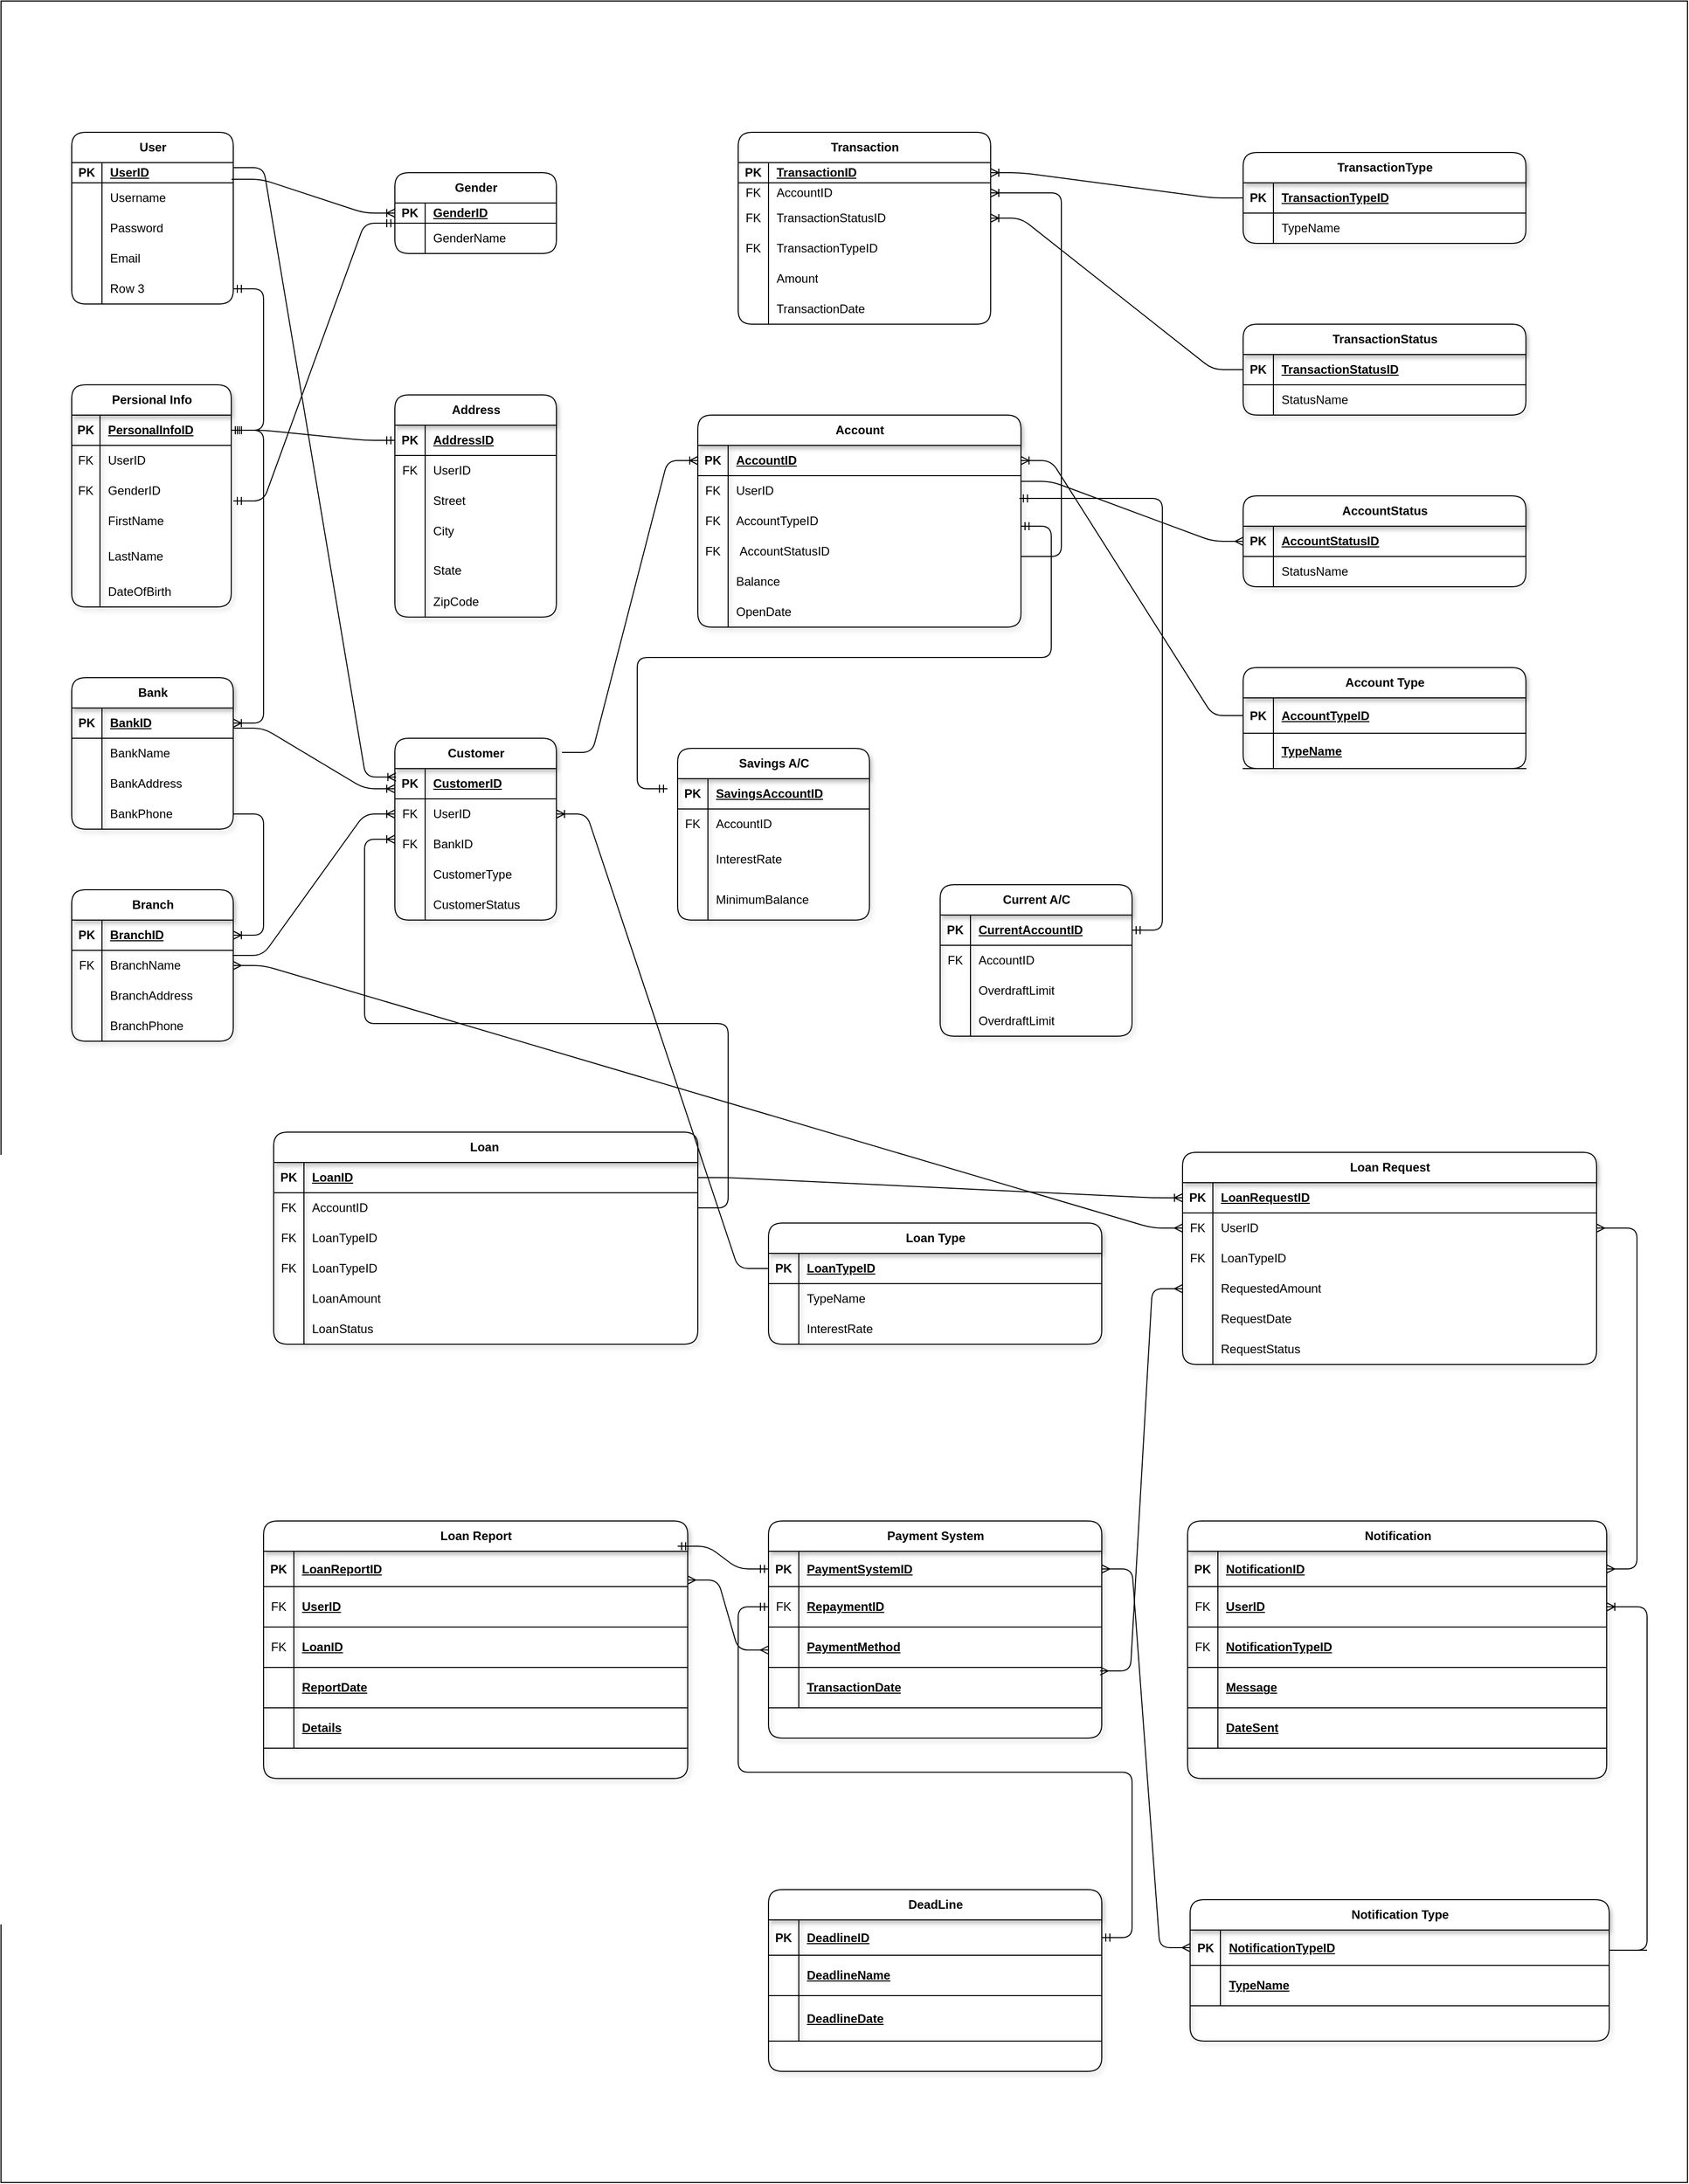 <mxfile version="24.7.5">
  <diagram name="Page-1" id="3PIJpDvePb97AtHXGrVE">
    <mxGraphModel dx="4291" dy="1689" grid="1" gridSize="10" guides="1" tooltips="1" connect="1" arrows="1" fold="1" page="1" pageScale="1" pageWidth="1100" pageHeight="850" math="0" shadow="0">
      <root>
        <mxCell id="0" />
        <mxCell id="1" parent="0" />
        <mxCell id="a5uAj8H2ldhgkwUhrd_Q-1" value="User" style="shape=table;startSize=30;container=1;collapsible=1;childLayout=tableLayout;fixedRows=1;rowLines=0;fontStyle=1;align=center;resizeLast=1;html=1;labelBackgroundColor=none;rounded=1;" parent="1" vertex="1">
          <mxGeometry x="320" y="380" width="160" height="170" as="geometry" />
        </mxCell>
        <mxCell id="a5uAj8H2ldhgkwUhrd_Q-2" value="" style="shape=tableRow;horizontal=0;startSize=0;swimlaneHead=0;swimlaneBody=0;fillColor=none;collapsible=0;dropTarget=0;points=[[0,0.5],[1,0.5]];portConstraint=eastwest;top=0;left=0;right=0;bottom=1;labelBackgroundColor=none;rounded=1;" parent="a5uAj8H2ldhgkwUhrd_Q-1" vertex="1">
          <mxGeometry y="30" width="160" height="20" as="geometry" />
        </mxCell>
        <mxCell id="a5uAj8H2ldhgkwUhrd_Q-3" value="PK" style="shape=partialRectangle;connectable=0;fillColor=none;top=0;left=0;bottom=0;right=0;fontStyle=1;overflow=hidden;whiteSpace=wrap;html=1;labelBackgroundColor=none;rounded=1;" parent="a5uAj8H2ldhgkwUhrd_Q-2" vertex="1">
          <mxGeometry width="30" height="20" as="geometry">
            <mxRectangle width="30" height="20" as="alternateBounds" />
          </mxGeometry>
        </mxCell>
        <mxCell id="a5uAj8H2ldhgkwUhrd_Q-4" value="UserID" style="shape=partialRectangle;connectable=0;fillColor=none;top=0;left=0;bottom=0;right=0;align=left;spacingLeft=6;fontStyle=5;overflow=hidden;whiteSpace=wrap;html=1;labelBackgroundColor=none;rounded=1;" parent="a5uAj8H2ldhgkwUhrd_Q-2" vertex="1">
          <mxGeometry x="30" width="130" height="20" as="geometry">
            <mxRectangle width="130" height="20" as="alternateBounds" />
          </mxGeometry>
        </mxCell>
        <mxCell id="a5uAj8H2ldhgkwUhrd_Q-5" value="" style="shape=tableRow;horizontal=0;startSize=0;swimlaneHead=0;swimlaneBody=0;fillColor=none;collapsible=0;dropTarget=0;points=[[0,0.5],[1,0.5]];portConstraint=eastwest;top=0;left=0;right=0;bottom=0;labelBackgroundColor=none;rounded=1;" parent="a5uAj8H2ldhgkwUhrd_Q-1" vertex="1">
          <mxGeometry y="50" width="160" height="30" as="geometry" />
        </mxCell>
        <mxCell id="a5uAj8H2ldhgkwUhrd_Q-6" value="" style="shape=partialRectangle;connectable=0;fillColor=none;top=0;left=0;bottom=0;right=0;editable=1;overflow=hidden;whiteSpace=wrap;html=1;labelBackgroundColor=none;rounded=1;" parent="a5uAj8H2ldhgkwUhrd_Q-5" vertex="1">
          <mxGeometry width="30" height="30" as="geometry">
            <mxRectangle width="30" height="30" as="alternateBounds" />
          </mxGeometry>
        </mxCell>
        <mxCell id="a5uAj8H2ldhgkwUhrd_Q-7" value="Username" style="shape=partialRectangle;connectable=0;fillColor=none;top=0;left=0;bottom=0;right=0;align=left;spacingLeft=6;overflow=hidden;whiteSpace=wrap;html=1;labelBackgroundColor=none;rounded=1;" parent="a5uAj8H2ldhgkwUhrd_Q-5" vertex="1">
          <mxGeometry x="30" width="130" height="30" as="geometry">
            <mxRectangle width="130" height="30" as="alternateBounds" />
          </mxGeometry>
        </mxCell>
        <mxCell id="a5uAj8H2ldhgkwUhrd_Q-8" value="" style="shape=tableRow;horizontal=0;startSize=0;swimlaneHead=0;swimlaneBody=0;fillColor=none;collapsible=0;dropTarget=0;points=[[0,0.5],[1,0.5]];portConstraint=eastwest;top=0;left=0;right=0;bottom=0;labelBackgroundColor=none;rounded=1;" parent="a5uAj8H2ldhgkwUhrd_Q-1" vertex="1">
          <mxGeometry y="80" width="160" height="30" as="geometry" />
        </mxCell>
        <mxCell id="a5uAj8H2ldhgkwUhrd_Q-9" value="" style="shape=partialRectangle;connectable=0;fillColor=none;top=0;left=0;bottom=0;right=0;editable=1;overflow=hidden;whiteSpace=wrap;html=1;labelBackgroundColor=none;rounded=1;" parent="a5uAj8H2ldhgkwUhrd_Q-8" vertex="1">
          <mxGeometry width="30" height="30" as="geometry">
            <mxRectangle width="30" height="30" as="alternateBounds" />
          </mxGeometry>
        </mxCell>
        <mxCell id="a5uAj8H2ldhgkwUhrd_Q-10" value="Password" style="shape=partialRectangle;connectable=0;fillColor=none;top=0;left=0;bottom=0;right=0;align=left;spacingLeft=6;overflow=hidden;whiteSpace=wrap;html=1;labelBackgroundColor=none;rounded=1;" parent="a5uAj8H2ldhgkwUhrd_Q-8" vertex="1">
          <mxGeometry x="30" width="130" height="30" as="geometry">
            <mxRectangle width="130" height="30" as="alternateBounds" />
          </mxGeometry>
        </mxCell>
        <mxCell id="a5uAj8H2ldhgkwUhrd_Q-11" value="" style="shape=tableRow;horizontal=0;startSize=0;swimlaneHead=0;swimlaneBody=0;fillColor=none;collapsible=0;dropTarget=0;points=[[0,0.5],[1,0.5]];portConstraint=eastwest;top=0;left=0;right=0;bottom=0;labelBackgroundColor=none;rounded=1;" parent="a5uAj8H2ldhgkwUhrd_Q-1" vertex="1">
          <mxGeometry y="110" width="160" height="30" as="geometry" />
        </mxCell>
        <mxCell id="a5uAj8H2ldhgkwUhrd_Q-12" value="" style="shape=partialRectangle;connectable=0;fillColor=none;top=0;left=0;bottom=0;right=0;editable=1;overflow=hidden;whiteSpace=wrap;html=1;labelBackgroundColor=none;rounded=1;" parent="a5uAj8H2ldhgkwUhrd_Q-11" vertex="1">
          <mxGeometry width="30" height="30" as="geometry">
            <mxRectangle width="30" height="30" as="alternateBounds" />
          </mxGeometry>
        </mxCell>
        <mxCell id="a5uAj8H2ldhgkwUhrd_Q-13" value="Email" style="shape=partialRectangle;connectable=0;fillColor=none;top=0;left=0;bottom=0;right=0;align=left;spacingLeft=6;overflow=hidden;whiteSpace=wrap;html=1;labelBackgroundColor=none;rounded=1;" parent="a5uAj8H2ldhgkwUhrd_Q-11" vertex="1">
          <mxGeometry x="30" width="130" height="30" as="geometry">
            <mxRectangle width="130" height="30" as="alternateBounds" />
          </mxGeometry>
        </mxCell>
        <mxCell id="a5uAj8H2ldhgkwUhrd_Q-566" value="" style="shape=tableRow;horizontal=0;startSize=0;swimlaneHead=0;swimlaneBody=0;fillColor=none;collapsible=0;dropTarget=0;points=[[0,0.5],[1,0.5]];portConstraint=eastwest;top=0;left=0;right=0;bottom=0;labelBackgroundColor=none;rounded=1;" parent="a5uAj8H2ldhgkwUhrd_Q-1" vertex="1">
          <mxGeometry y="140" width="160" height="30" as="geometry" />
        </mxCell>
        <mxCell id="a5uAj8H2ldhgkwUhrd_Q-567" value="" style="shape=partialRectangle;connectable=0;fillColor=none;top=0;left=0;bottom=0;right=0;editable=1;overflow=hidden;whiteSpace=wrap;html=1;labelBackgroundColor=none;rounded=1;" parent="a5uAj8H2ldhgkwUhrd_Q-566" vertex="1">
          <mxGeometry width="30" height="30" as="geometry">
            <mxRectangle width="30" height="30" as="alternateBounds" />
          </mxGeometry>
        </mxCell>
        <mxCell id="a5uAj8H2ldhgkwUhrd_Q-568" value="Row 3" style="shape=partialRectangle;connectable=0;fillColor=none;top=0;left=0;bottom=0;right=0;align=left;spacingLeft=6;overflow=hidden;whiteSpace=wrap;html=1;labelBackgroundColor=none;rounded=1;" parent="a5uAj8H2ldhgkwUhrd_Q-566" vertex="1">
          <mxGeometry x="30" width="130" height="30" as="geometry">
            <mxRectangle width="130" height="30" as="alternateBounds" />
          </mxGeometry>
        </mxCell>
        <mxCell id="a5uAj8H2ldhgkwUhrd_Q-40" value="Gender" style="shape=table;startSize=30;container=1;collapsible=1;childLayout=tableLayout;fixedRows=1;rowLines=0;fontStyle=1;align=center;resizeLast=1;html=1;labelBackgroundColor=none;rounded=1;" parent="1" vertex="1">
          <mxGeometry x="640" y="420" width="160" height="80" as="geometry" />
        </mxCell>
        <mxCell id="a5uAj8H2ldhgkwUhrd_Q-41" value="" style="shape=tableRow;horizontal=0;startSize=0;swimlaneHead=0;swimlaneBody=0;fillColor=none;collapsible=0;dropTarget=0;points=[[0,0.5],[1,0.5]];portConstraint=eastwest;top=0;left=0;right=0;bottom=1;labelBackgroundColor=none;rounded=1;" parent="a5uAj8H2ldhgkwUhrd_Q-40" vertex="1">
          <mxGeometry y="30" width="160" height="20" as="geometry" />
        </mxCell>
        <mxCell id="a5uAj8H2ldhgkwUhrd_Q-42" value="PK" style="shape=partialRectangle;connectable=0;fillColor=none;top=0;left=0;bottom=0;right=0;fontStyle=1;overflow=hidden;whiteSpace=wrap;html=1;labelBackgroundColor=none;rounded=1;" parent="a5uAj8H2ldhgkwUhrd_Q-41" vertex="1">
          <mxGeometry width="30" height="20" as="geometry">
            <mxRectangle width="30" height="20" as="alternateBounds" />
          </mxGeometry>
        </mxCell>
        <mxCell id="a5uAj8H2ldhgkwUhrd_Q-43" value="GenderID" style="shape=partialRectangle;connectable=0;fillColor=none;top=0;left=0;bottom=0;right=0;align=left;spacingLeft=6;fontStyle=5;overflow=hidden;whiteSpace=wrap;html=1;labelBackgroundColor=none;rounded=1;" parent="a5uAj8H2ldhgkwUhrd_Q-41" vertex="1">
          <mxGeometry x="30" width="130" height="20" as="geometry">
            <mxRectangle width="130" height="20" as="alternateBounds" />
          </mxGeometry>
        </mxCell>
        <mxCell id="a5uAj8H2ldhgkwUhrd_Q-44" value="" style="shape=tableRow;horizontal=0;startSize=0;swimlaneHead=0;swimlaneBody=0;fillColor=none;collapsible=0;dropTarget=0;points=[[0,0.5],[1,0.5]];portConstraint=eastwest;top=0;left=0;right=0;bottom=0;labelBackgroundColor=none;rounded=1;" parent="a5uAj8H2ldhgkwUhrd_Q-40" vertex="1">
          <mxGeometry y="50" width="160" height="30" as="geometry" />
        </mxCell>
        <mxCell id="a5uAj8H2ldhgkwUhrd_Q-45" value="" style="shape=partialRectangle;connectable=0;fillColor=none;top=0;left=0;bottom=0;right=0;editable=1;overflow=hidden;whiteSpace=wrap;html=1;labelBackgroundColor=none;rounded=1;" parent="a5uAj8H2ldhgkwUhrd_Q-44" vertex="1">
          <mxGeometry width="30" height="30" as="geometry">
            <mxRectangle width="30" height="30" as="alternateBounds" />
          </mxGeometry>
        </mxCell>
        <mxCell id="a5uAj8H2ldhgkwUhrd_Q-46" value="GenderName" style="shape=partialRectangle;connectable=0;fillColor=none;top=0;left=0;bottom=0;right=0;align=left;spacingLeft=6;overflow=hidden;whiteSpace=wrap;html=1;labelBackgroundColor=none;rounded=1;" parent="a5uAj8H2ldhgkwUhrd_Q-44" vertex="1">
          <mxGeometry x="30" width="130" height="30" as="geometry">
            <mxRectangle width="130" height="30" as="alternateBounds" />
          </mxGeometry>
        </mxCell>
        <mxCell id="a5uAj8H2ldhgkwUhrd_Q-53" value="Transaction" style="shape=table;startSize=30;container=1;collapsible=1;childLayout=tableLayout;fixedRows=1;rowLines=0;fontStyle=1;align=center;resizeLast=1;html=1;labelBackgroundColor=none;rounded=1;" parent="1" vertex="1">
          <mxGeometry x="980" y="380" width="250" height="190" as="geometry" />
        </mxCell>
        <mxCell id="a5uAj8H2ldhgkwUhrd_Q-54" value="" style="shape=tableRow;horizontal=0;startSize=0;swimlaneHead=0;swimlaneBody=0;fillColor=none;collapsible=0;dropTarget=0;points=[[0,0.5],[1,0.5]];portConstraint=eastwest;top=0;left=0;right=0;bottom=1;labelBackgroundColor=none;rounded=1;" parent="a5uAj8H2ldhgkwUhrd_Q-53" vertex="1">
          <mxGeometry y="30" width="250" height="20" as="geometry" />
        </mxCell>
        <mxCell id="a5uAj8H2ldhgkwUhrd_Q-55" value="PK" style="shape=partialRectangle;connectable=0;fillColor=none;top=0;left=0;bottom=0;right=0;fontStyle=1;overflow=hidden;whiteSpace=wrap;html=1;labelBackgroundColor=none;rounded=1;" parent="a5uAj8H2ldhgkwUhrd_Q-54" vertex="1">
          <mxGeometry width="30" height="20" as="geometry">
            <mxRectangle width="30" height="20" as="alternateBounds" />
          </mxGeometry>
        </mxCell>
        <mxCell id="a5uAj8H2ldhgkwUhrd_Q-56" value="TransactionID" style="shape=partialRectangle;connectable=0;fillColor=none;top=0;left=0;bottom=0;right=0;align=left;spacingLeft=6;fontStyle=5;overflow=hidden;whiteSpace=wrap;html=1;labelBackgroundColor=none;rounded=1;" parent="a5uAj8H2ldhgkwUhrd_Q-54" vertex="1">
          <mxGeometry x="30" width="220" height="20" as="geometry">
            <mxRectangle width="220" height="20" as="alternateBounds" />
          </mxGeometry>
        </mxCell>
        <mxCell id="a5uAj8H2ldhgkwUhrd_Q-57" value="" style="shape=tableRow;horizontal=0;startSize=0;swimlaneHead=0;swimlaneBody=0;fillColor=none;collapsible=0;dropTarget=0;points=[[0,0.5],[1,0.5]];portConstraint=eastwest;top=0;left=0;right=0;bottom=0;labelBackgroundColor=none;rounded=1;" parent="a5uAj8H2ldhgkwUhrd_Q-53" vertex="1">
          <mxGeometry y="50" width="250" height="20" as="geometry" />
        </mxCell>
        <mxCell id="a5uAj8H2ldhgkwUhrd_Q-58" value="FK" style="shape=partialRectangle;connectable=0;fillColor=none;top=0;left=0;bottom=0;right=0;editable=1;overflow=hidden;whiteSpace=wrap;html=1;labelBackgroundColor=none;rounded=1;" parent="a5uAj8H2ldhgkwUhrd_Q-57" vertex="1">
          <mxGeometry width="30" height="20" as="geometry">
            <mxRectangle width="30" height="20" as="alternateBounds" />
          </mxGeometry>
        </mxCell>
        <mxCell id="a5uAj8H2ldhgkwUhrd_Q-59" value="AccountID" style="shape=partialRectangle;connectable=0;fillColor=none;top=0;left=0;bottom=0;right=0;align=left;spacingLeft=6;overflow=hidden;whiteSpace=wrap;html=1;labelBackgroundColor=none;rounded=1;" parent="a5uAj8H2ldhgkwUhrd_Q-57" vertex="1">
          <mxGeometry x="30" width="220" height="20" as="geometry">
            <mxRectangle width="220" height="20" as="alternateBounds" />
          </mxGeometry>
        </mxCell>
        <mxCell id="a5uAj8H2ldhgkwUhrd_Q-63" value="" style="shape=tableRow;horizontal=0;startSize=0;swimlaneHead=0;swimlaneBody=0;fillColor=none;collapsible=0;dropTarget=0;points=[[0,0.5],[1,0.5]];portConstraint=eastwest;top=0;left=0;right=0;bottom=0;labelBackgroundColor=none;rounded=1;" parent="a5uAj8H2ldhgkwUhrd_Q-53" vertex="1">
          <mxGeometry y="70" width="250" height="30" as="geometry" />
        </mxCell>
        <mxCell id="a5uAj8H2ldhgkwUhrd_Q-64" value="" style="shape=partialRectangle;connectable=0;fillColor=none;top=0;left=0;bottom=0;right=0;editable=1;overflow=hidden;whiteSpace=wrap;html=1;labelBackgroundColor=none;rounded=1;" parent="a5uAj8H2ldhgkwUhrd_Q-63" vertex="1">
          <mxGeometry width="30" height="30" as="geometry">
            <mxRectangle width="30" height="30" as="alternateBounds" />
          </mxGeometry>
        </mxCell>
        <mxCell id="a5uAj8H2ldhgkwUhrd_Q-65" value="TransactionStatusID" style="shape=partialRectangle;connectable=0;fillColor=none;top=0;left=0;bottom=0;right=0;align=left;spacingLeft=6;overflow=hidden;whiteSpace=wrap;html=1;labelBackgroundColor=none;rounded=1;" parent="a5uAj8H2ldhgkwUhrd_Q-63" vertex="1">
          <mxGeometry x="30" width="220" height="30" as="geometry">
            <mxRectangle width="220" height="30" as="alternateBounds" />
          </mxGeometry>
        </mxCell>
        <mxCell id="a5uAj8H2ldhgkwUhrd_Q-391" value="" style="shape=tableRow;horizontal=0;startSize=0;swimlaneHead=0;swimlaneBody=0;fillColor=none;collapsible=0;dropTarget=0;points=[[0,0.5],[1,0.5]];portConstraint=eastwest;top=0;left=0;right=0;bottom=0;labelBackgroundColor=none;rounded=1;" parent="a5uAj8H2ldhgkwUhrd_Q-53" vertex="1">
          <mxGeometry y="100" width="250" height="30" as="geometry" />
        </mxCell>
        <mxCell id="a5uAj8H2ldhgkwUhrd_Q-392" value="FK" style="shape=partialRectangle;connectable=0;fillColor=none;top=0;left=0;bottom=0;right=0;editable=1;overflow=hidden;whiteSpace=wrap;html=1;labelBackgroundColor=none;rounded=1;" parent="a5uAj8H2ldhgkwUhrd_Q-391" vertex="1">
          <mxGeometry width="30" height="30" as="geometry">
            <mxRectangle width="30" height="30" as="alternateBounds" />
          </mxGeometry>
        </mxCell>
        <mxCell id="a5uAj8H2ldhgkwUhrd_Q-393" value="TransactionTypeID" style="shape=partialRectangle;connectable=0;fillColor=none;top=0;left=0;bottom=0;right=0;align=left;spacingLeft=6;overflow=hidden;whiteSpace=wrap;html=1;labelBackgroundColor=none;rounded=1;" parent="a5uAj8H2ldhgkwUhrd_Q-391" vertex="1">
          <mxGeometry x="30" width="220" height="30" as="geometry">
            <mxRectangle width="220" height="30" as="alternateBounds" />
          </mxGeometry>
        </mxCell>
        <mxCell id="a5uAj8H2ldhgkwUhrd_Q-394" value="" style="shape=tableRow;horizontal=0;startSize=0;swimlaneHead=0;swimlaneBody=0;fillColor=none;collapsible=0;dropTarget=0;points=[[0,0.5],[1,0.5]];portConstraint=eastwest;top=0;left=0;right=0;bottom=0;labelBackgroundColor=none;rounded=1;" parent="a5uAj8H2ldhgkwUhrd_Q-53" vertex="1">
          <mxGeometry y="130" width="250" height="30" as="geometry" />
        </mxCell>
        <mxCell id="a5uAj8H2ldhgkwUhrd_Q-395" value="" style="shape=partialRectangle;connectable=0;fillColor=none;top=0;left=0;bottom=0;right=0;editable=1;overflow=hidden;whiteSpace=wrap;html=1;labelBackgroundColor=none;rounded=1;" parent="a5uAj8H2ldhgkwUhrd_Q-394" vertex="1">
          <mxGeometry width="30" height="30" as="geometry">
            <mxRectangle width="30" height="30" as="alternateBounds" />
          </mxGeometry>
        </mxCell>
        <mxCell id="a5uAj8H2ldhgkwUhrd_Q-396" value="Amount" style="shape=partialRectangle;connectable=0;fillColor=none;top=0;left=0;bottom=0;right=0;align=left;spacingLeft=6;overflow=hidden;whiteSpace=wrap;html=1;labelBackgroundColor=none;rounded=1;" parent="a5uAj8H2ldhgkwUhrd_Q-394" vertex="1">
          <mxGeometry x="30" width="220" height="30" as="geometry">
            <mxRectangle width="220" height="30" as="alternateBounds" />
          </mxGeometry>
        </mxCell>
        <mxCell id="aESQen5jqpykSWoiVPes-31" value="" style="shape=tableRow;horizontal=0;startSize=0;swimlaneHead=0;swimlaneBody=0;fillColor=none;collapsible=0;dropTarget=0;points=[[0,0.5],[1,0.5]];portConstraint=eastwest;top=0;left=0;right=0;bottom=0;labelBackgroundColor=none;rounded=1;" parent="a5uAj8H2ldhgkwUhrd_Q-53" vertex="1">
          <mxGeometry y="160" width="250" height="30" as="geometry" />
        </mxCell>
        <mxCell id="aESQen5jqpykSWoiVPes-32" value="" style="shape=partialRectangle;connectable=0;fillColor=none;top=0;left=0;bottom=0;right=0;editable=1;overflow=hidden;whiteSpace=wrap;html=1;labelBackgroundColor=none;rounded=1;" parent="aESQen5jqpykSWoiVPes-31" vertex="1">
          <mxGeometry width="30" height="30" as="geometry">
            <mxRectangle width="30" height="30" as="alternateBounds" />
          </mxGeometry>
        </mxCell>
        <mxCell id="aESQen5jqpykSWoiVPes-33" value="TransactionDate" style="shape=partialRectangle;connectable=0;fillColor=none;top=0;left=0;bottom=0;right=0;align=left;spacingLeft=6;overflow=hidden;whiteSpace=wrap;html=1;labelBackgroundColor=none;rounded=1;" parent="aESQen5jqpykSWoiVPes-31" vertex="1">
          <mxGeometry x="30" width="220" height="30" as="geometry">
            <mxRectangle width="220" height="30" as="alternateBounds" />
          </mxGeometry>
        </mxCell>
        <mxCell id="a5uAj8H2ldhgkwUhrd_Q-83" value="Persional Info" style="shape=table;startSize=30;container=1;collapsible=1;childLayout=tableLayout;fixedRows=1;rowLines=0;fontStyle=1;align=center;resizeLast=1;html=1;shadow=1;labelBackgroundColor=none;rounded=1;" parent="1" vertex="1">
          <mxGeometry x="320" y="630" width="158" height="220" as="geometry" />
        </mxCell>
        <mxCell id="a5uAj8H2ldhgkwUhrd_Q-84" value="" style="shape=tableRow;horizontal=0;startSize=0;swimlaneHead=0;swimlaneBody=0;fillColor=none;collapsible=0;dropTarget=0;points=[[0,0.5],[1,0.5]];portConstraint=eastwest;top=0;left=0;right=0;bottom=1;labelBackgroundColor=none;rounded=1;" parent="a5uAj8H2ldhgkwUhrd_Q-83" vertex="1">
          <mxGeometry y="30" width="158" height="30" as="geometry" />
        </mxCell>
        <mxCell id="a5uAj8H2ldhgkwUhrd_Q-85" value="PK" style="shape=partialRectangle;connectable=0;fillColor=none;top=0;left=0;bottom=0;right=0;fontStyle=1;overflow=hidden;whiteSpace=wrap;html=1;labelBackgroundColor=none;rounded=1;" parent="a5uAj8H2ldhgkwUhrd_Q-84" vertex="1">
          <mxGeometry width="28" height="30" as="geometry">
            <mxRectangle width="28" height="30" as="alternateBounds" />
          </mxGeometry>
        </mxCell>
        <mxCell id="a5uAj8H2ldhgkwUhrd_Q-86" value="PersonalInfoID" style="shape=partialRectangle;connectable=0;fillColor=none;top=0;left=0;bottom=0;right=0;align=left;spacingLeft=6;fontStyle=5;overflow=hidden;whiteSpace=wrap;html=1;labelBackgroundColor=none;rounded=1;" parent="a5uAj8H2ldhgkwUhrd_Q-84" vertex="1">
          <mxGeometry x="28" width="130" height="30" as="geometry">
            <mxRectangle width="130" height="30" as="alternateBounds" />
          </mxGeometry>
        </mxCell>
        <mxCell id="a5uAj8H2ldhgkwUhrd_Q-87" value="" style="shape=tableRow;horizontal=0;startSize=0;swimlaneHead=0;swimlaneBody=0;fillColor=none;collapsible=0;dropTarget=0;points=[[0,0.5],[1,0.5]];portConstraint=eastwest;top=0;left=0;right=0;bottom=0;labelBackgroundColor=none;rounded=1;" parent="a5uAj8H2ldhgkwUhrd_Q-83" vertex="1">
          <mxGeometry y="60" width="158" height="30" as="geometry" />
        </mxCell>
        <mxCell id="a5uAj8H2ldhgkwUhrd_Q-88" value="FK" style="shape=partialRectangle;connectable=0;fillColor=none;top=0;left=0;bottom=0;right=0;editable=1;overflow=hidden;whiteSpace=wrap;html=1;labelBackgroundColor=none;rounded=1;" parent="a5uAj8H2ldhgkwUhrd_Q-87" vertex="1">
          <mxGeometry width="28" height="30" as="geometry">
            <mxRectangle width="28" height="30" as="alternateBounds" />
          </mxGeometry>
        </mxCell>
        <mxCell id="a5uAj8H2ldhgkwUhrd_Q-89" value="UserID" style="shape=partialRectangle;connectable=0;fillColor=none;top=0;left=0;bottom=0;right=0;align=left;spacingLeft=6;overflow=hidden;whiteSpace=wrap;html=1;labelBackgroundColor=none;rounded=1;" parent="a5uAj8H2ldhgkwUhrd_Q-87" vertex="1">
          <mxGeometry x="28" width="130" height="30" as="geometry">
            <mxRectangle width="130" height="30" as="alternateBounds" />
          </mxGeometry>
        </mxCell>
        <mxCell id="a5uAj8H2ldhgkwUhrd_Q-90" value="" style="shape=tableRow;horizontal=0;startSize=0;swimlaneHead=0;swimlaneBody=0;fillColor=none;collapsible=0;dropTarget=0;points=[[0,0.5],[1,0.5]];portConstraint=eastwest;top=0;left=0;right=0;bottom=0;labelBackgroundColor=none;rounded=1;" parent="a5uAj8H2ldhgkwUhrd_Q-83" vertex="1">
          <mxGeometry y="90" width="158" height="30" as="geometry" />
        </mxCell>
        <mxCell id="a5uAj8H2ldhgkwUhrd_Q-91" value="FK" style="shape=partialRectangle;connectable=0;fillColor=none;top=0;left=0;bottom=0;right=0;editable=1;overflow=hidden;whiteSpace=wrap;html=1;labelBackgroundColor=none;rounded=1;" parent="a5uAj8H2ldhgkwUhrd_Q-90" vertex="1">
          <mxGeometry width="28" height="30" as="geometry">
            <mxRectangle width="28" height="30" as="alternateBounds" />
          </mxGeometry>
        </mxCell>
        <mxCell id="a5uAj8H2ldhgkwUhrd_Q-92" value="GenderID" style="shape=partialRectangle;connectable=0;fillColor=none;top=0;left=0;bottom=0;right=0;align=left;spacingLeft=6;overflow=hidden;whiteSpace=wrap;html=1;labelBackgroundColor=none;rounded=1;" parent="a5uAj8H2ldhgkwUhrd_Q-90" vertex="1">
          <mxGeometry x="28" width="130" height="30" as="geometry">
            <mxRectangle width="130" height="30" as="alternateBounds" />
          </mxGeometry>
        </mxCell>
        <mxCell id="a5uAj8H2ldhgkwUhrd_Q-93" value="" style="shape=tableRow;horizontal=0;startSize=0;swimlaneHead=0;swimlaneBody=0;fillColor=none;collapsible=0;dropTarget=0;points=[[0,0.5],[1,0.5]];portConstraint=eastwest;top=0;left=0;right=0;bottom=0;labelBackgroundColor=none;rounded=1;" parent="a5uAj8H2ldhgkwUhrd_Q-83" vertex="1">
          <mxGeometry y="120" width="158" height="30" as="geometry" />
        </mxCell>
        <mxCell id="a5uAj8H2ldhgkwUhrd_Q-94" value="" style="shape=partialRectangle;connectable=0;fillColor=none;top=0;left=0;bottom=0;right=0;editable=1;overflow=hidden;whiteSpace=wrap;html=1;labelBackgroundColor=none;rounded=1;" parent="a5uAj8H2ldhgkwUhrd_Q-93" vertex="1">
          <mxGeometry width="28" height="30" as="geometry">
            <mxRectangle width="28" height="30" as="alternateBounds" />
          </mxGeometry>
        </mxCell>
        <mxCell id="a5uAj8H2ldhgkwUhrd_Q-95" value="FirstName" style="shape=partialRectangle;connectable=0;fillColor=none;top=0;left=0;bottom=0;right=0;align=left;spacingLeft=6;overflow=hidden;whiteSpace=wrap;html=1;labelBackgroundColor=none;rounded=1;" parent="a5uAj8H2ldhgkwUhrd_Q-93" vertex="1">
          <mxGeometry x="28" width="130" height="30" as="geometry">
            <mxRectangle width="130" height="30" as="alternateBounds" />
          </mxGeometry>
        </mxCell>
        <mxCell id="a5uAj8H2ldhgkwUhrd_Q-590" value="" style="shape=tableRow;horizontal=0;startSize=0;swimlaneHead=0;swimlaneBody=0;fillColor=none;collapsible=0;dropTarget=0;points=[[0,0.5],[1,0.5]];portConstraint=eastwest;top=0;left=0;right=0;bottom=0;labelBackgroundColor=none;rounded=1;" parent="a5uAj8H2ldhgkwUhrd_Q-83" vertex="1">
          <mxGeometry y="150" width="158" height="40" as="geometry" />
        </mxCell>
        <mxCell id="a5uAj8H2ldhgkwUhrd_Q-591" value="" style="shape=partialRectangle;connectable=0;fillColor=none;top=0;left=0;bottom=0;right=0;editable=1;overflow=hidden;whiteSpace=wrap;html=1;labelBackgroundColor=none;rounded=1;" parent="a5uAj8H2ldhgkwUhrd_Q-590" vertex="1">
          <mxGeometry width="28" height="40" as="geometry">
            <mxRectangle width="28" height="40" as="alternateBounds" />
          </mxGeometry>
        </mxCell>
        <mxCell id="a5uAj8H2ldhgkwUhrd_Q-592" value="LastName" style="shape=partialRectangle;connectable=0;fillColor=none;top=0;left=0;bottom=0;right=0;align=left;spacingLeft=6;overflow=hidden;whiteSpace=wrap;html=1;labelBackgroundColor=none;rounded=1;" parent="a5uAj8H2ldhgkwUhrd_Q-590" vertex="1">
          <mxGeometry x="28" width="130" height="40" as="geometry">
            <mxRectangle width="130" height="40" as="alternateBounds" />
          </mxGeometry>
        </mxCell>
        <mxCell id="a5uAj8H2ldhgkwUhrd_Q-593" value="" style="shape=tableRow;horizontal=0;startSize=0;swimlaneHead=0;swimlaneBody=0;fillColor=none;collapsible=0;dropTarget=0;points=[[0,0.5],[1,0.5]];portConstraint=eastwest;top=0;left=0;right=0;bottom=0;labelBackgroundColor=none;rounded=1;" parent="a5uAj8H2ldhgkwUhrd_Q-83" vertex="1">
          <mxGeometry y="190" width="158" height="30" as="geometry" />
        </mxCell>
        <mxCell id="a5uAj8H2ldhgkwUhrd_Q-594" value="" style="shape=partialRectangle;connectable=0;fillColor=none;top=0;left=0;bottom=0;right=0;editable=1;overflow=hidden;whiteSpace=wrap;html=1;labelBackgroundColor=none;rounded=1;" parent="a5uAj8H2ldhgkwUhrd_Q-593" vertex="1">
          <mxGeometry width="28" height="30" as="geometry">
            <mxRectangle width="28" height="30" as="alternateBounds" />
          </mxGeometry>
        </mxCell>
        <mxCell id="a5uAj8H2ldhgkwUhrd_Q-595" value="DateOfBirth" style="shape=partialRectangle;connectable=0;fillColor=none;top=0;left=0;bottom=0;right=0;align=left;spacingLeft=6;overflow=hidden;whiteSpace=wrap;html=1;labelBackgroundColor=none;rounded=1;" parent="a5uAj8H2ldhgkwUhrd_Q-593" vertex="1">
          <mxGeometry x="28" width="130" height="30" as="geometry">
            <mxRectangle width="130" height="30" as="alternateBounds" />
          </mxGeometry>
        </mxCell>
        <mxCell id="a5uAj8H2ldhgkwUhrd_Q-148" value="Bank" style="shape=table;startSize=30;container=1;collapsible=1;childLayout=tableLayout;fixedRows=1;rowLines=0;fontStyle=1;align=center;resizeLast=1;html=1;shadow=1;labelBackgroundColor=none;rounded=1;" parent="1" vertex="1">
          <mxGeometry x="320" y="920" width="160" height="150" as="geometry" />
        </mxCell>
        <mxCell id="a5uAj8H2ldhgkwUhrd_Q-149" value="" style="shape=tableRow;horizontal=0;startSize=0;swimlaneHead=0;swimlaneBody=0;fillColor=none;collapsible=0;dropTarget=0;points=[[0,0.5],[1,0.5]];portConstraint=eastwest;top=0;left=0;right=0;bottom=1;labelBackgroundColor=none;rounded=1;" parent="a5uAj8H2ldhgkwUhrd_Q-148" vertex="1">
          <mxGeometry y="30" width="160" height="30" as="geometry" />
        </mxCell>
        <mxCell id="a5uAj8H2ldhgkwUhrd_Q-150" value="PK" style="shape=partialRectangle;connectable=0;fillColor=none;top=0;left=0;bottom=0;right=0;fontStyle=1;overflow=hidden;whiteSpace=wrap;html=1;labelBackgroundColor=none;rounded=1;" parent="a5uAj8H2ldhgkwUhrd_Q-149" vertex="1">
          <mxGeometry width="30" height="30" as="geometry">
            <mxRectangle width="30" height="30" as="alternateBounds" />
          </mxGeometry>
        </mxCell>
        <mxCell id="a5uAj8H2ldhgkwUhrd_Q-151" value=" BankID" style="shape=partialRectangle;connectable=0;fillColor=none;top=0;left=0;bottom=0;right=0;align=left;spacingLeft=6;fontStyle=5;overflow=hidden;whiteSpace=wrap;html=1;labelBackgroundColor=none;rounded=1;" parent="a5uAj8H2ldhgkwUhrd_Q-149" vertex="1">
          <mxGeometry x="30" width="130" height="30" as="geometry">
            <mxRectangle width="130" height="30" as="alternateBounds" />
          </mxGeometry>
        </mxCell>
        <mxCell id="a5uAj8H2ldhgkwUhrd_Q-152" value="" style="shape=tableRow;horizontal=0;startSize=0;swimlaneHead=0;swimlaneBody=0;fillColor=none;collapsible=0;dropTarget=0;points=[[0,0.5],[1,0.5]];portConstraint=eastwest;top=0;left=0;right=0;bottom=0;labelBackgroundColor=none;rounded=1;" parent="a5uAj8H2ldhgkwUhrd_Q-148" vertex="1">
          <mxGeometry y="60" width="160" height="30" as="geometry" />
        </mxCell>
        <mxCell id="a5uAj8H2ldhgkwUhrd_Q-153" value="" style="shape=partialRectangle;connectable=0;fillColor=none;top=0;left=0;bottom=0;right=0;editable=1;overflow=hidden;whiteSpace=wrap;html=1;labelBackgroundColor=none;rounded=1;" parent="a5uAj8H2ldhgkwUhrd_Q-152" vertex="1">
          <mxGeometry width="30" height="30" as="geometry">
            <mxRectangle width="30" height="30" as="alternateBounds" />
          </mxGeometry>
        </mxCell>
        <mxCell id="a5uAj8H2ldhgkwUhrd_Q-154" value="BankName" style="shape=partialRectangle;connectable=0;fillColor=none;top=0;left=0;bottom=0;right=0;align=left;spacingLeft=6;overflow=hidden;whiteSpace=wrap;html=1;labelBackgroundColor=none;rounded=1;" parent="a5uAj8H2ldhgkwUhrd_Q-152" vertex="1">
          <mxGeometry x="30" width="130" height="30" as="geometry">
            <mxRectangle width="130" height="30" as="alternateBounds" />
          </mxGeometry>
        </mxCell>
        <mxCell id="a5uAj8H2ldhgkwUhrd_Q-155" value="" style="shape=tableRow;horizontal=0;startSize=0;swimlaneHead=0;swimlaneBody=0;fillColor=none;collapsible=0;dropTarget=0;points=[[0,0.5],[1,0.5]];portConstraint=eastwest;top=0;left=0;right=0;bottom=0;labelBackgroundColor=none;rounded=1;" parent="a5uAj8H2ldhgkwUhrd_Q-148" vertex="1">
          <mxGeometry y="90" width="160" height="30" as="geometry" />
        </mxCell>
        <mxCell id="a5uAj8H2ldhgkwUhrd_Q-156" value="" style="shape=partialRectangle;connectable=0;fillColor=none;top=0;left=0;bottom=0;right=0;editable=1;overflow=hidden;whiteSpace=wrap;html=1;labelBackgroundColor=none;rounded=1;" parent="a5uAj8H2ldhgkwUhrd_Q-155" vertex="1">
          <mxGeometry width="30" height="30" as="geometry">
            <mxRectangle width="30" height="30" as="alternateBounds" />
          </mxGeometry>
        </mxCell>
        <mxCell id="a5uAj8H2ldhgkwUhrd_Q-157" value="BankAddress" style="shape=partialRectangle;connectable=0;fillColor=none;top=0;left=0;bottom=0;right=0;align=left;spacingLeft=6;overflow=hidden;whiteSpace=wrap;html=1;labelBackgroundColor=none;rounded=1;" parent="a5uAj8H2ldhgkwUhrd_Q-155" vertex="1">
          <mxGeometry x="30" width="130" height="30" as="geometry">
            <mxRectangle width="130" height="30" as="alternateBounds" />
          </mxGeometry>
        </mxCell>
        <mxCell id="a5uAj8H2ldhgkwUhrd_Q-158" value="" style="shape=tableRow;horizontal=0;startSize=0;swimlaneHead=0;swimlaneBody=0;fillColor=none;collapsible=0;dropTarget=0;points=[[0,0.5],[1,0.5]];portConstraint=eastwest;top=0;left=0;right=0;bottom=0;labelBackgroundColor=none;rounded=1;" parent="a5uAj8H2ldhgkwUhrd_Q-148" vertex="1">
          <mxGeometry y="120" width="160" height="30" as="geometry" />
        </mxCell>
        <mxCell id="a5uAj8H2ldhgkwUhrd_Q-159" value="" style="shape=partialRectangle;connectable=0;fillColor=none;top=0;left=0;bottom=0;right=0;editable=1;overflow=hidden;whiteSpace=wrap;html=1;labelBackgroundColor=none;rounded=1;" parent="a5uAj8H2ldhgkwUhrd_Q-158" vertex="1">
          <mxGeometry width="30" height="30" as="geometry">
            <mxRectangle width="30" height="30" as="alternateBounds" />
          </mxGeometry>
        </mxCell>
        <mxCell id="a5uAj8H2ldhgkwUhrd_Q-160" value="BankPhone" style="shape=partialRectangle;connectable=0;fillColor=none;top=0;left=0;bottom=0;right=0;align=left;spacingLeft=6;overflow=hidden;whiteSpace=wrap;html=1;labelBackgroundColor=none;rounded=1;" parent="a5uAj8H2ldhgkwUhrd_Q-158" vertex="1">
          <mxGeometry x="30" width="130" height="30" as="geometry">
            <mxRectangle width="130" height="30" as="alternateBounds" />
          </mxGeometry>
        </mxCell>
        <mxCell id="a5uAj8H2ldhgkwUhrd_Q-161" value="Address" style="shape=table;startSize=30;container=1;collapsible=1;childLayout=tableLayout;fixedRows=1;rowLines=0;fontStyle=1;align=center;resizeLast=1;html=1;shadow=1;labelBackgroundColor=none;rounded=1;" parent="1" vertex="1">
          <mxGeometry x="640" y="640" width="160" height="220" as="geometry" />
        </mxCell>
        <mxCell id="a5uAj8H2ldhgkwUhrd_Q-162" value="" style="shape=tableRow;horizontal=0;startSize=0;swimlaneHead=0;swimlaneBody=0;fillColor=none;collapsible=0;dropTarget=0;points=[[0,0.5],[1,0.5]];portConstraint=eastwest;top=0;left=0;right=0;bottom=1;labelBackgroundColor=none;rounded=1;" parent="a5uAj8H2ldhgkwUhrd_Q-161" vertex="1">
          <mxGeometry y="30" width="160" height="30" as="geometry" />
        </mxCell>
        <mxCell id="a5uAj8H2ldhgkwUhrd_Q-163" value="PK" style="shape=partialRectangle;connectable=0;fillColor=none;top=0;left=0;bottom=0;right=0;fontStyle=1;overflow=hidden;whiteSpace=wrap;html=1;labelBackgroundColor=none;rounded=1;" parent="a5uAj8H2ldhgkwUhrd_Q-162" vertex="1">
          <mxGeometry width="30" height="30" as="geometry">
            <mxRectangle width="30" height="30" as="alternateBounds" />
          </mxGeometry>
        </mxCell>
        <mxCell id="a5uAj8H2ldhgkwUhrd_Q-164" value="AddressID" style="shape=partialRectangle;connectable=0;fillColor=none;top=0;left=0;bottom=0;right=0;align=left;spacingLeft=6;fontStyle=5;overflow=hidden;whiteSpace=wrap;html=1;labelBackgroundColor=none;rounded=1;" parent="a5uAj8H2ldhgkwUhrd_Q-162" vertex="1">
          <mxGeometry x="30" width="130" height="30" as="geometry">
            <mxRectangle width="130" height="30" as="alternateBounds" />
          </mxGeometry>
        </mxCell>
        <mxCell id="a5uAj8H2ldhgkwUhrd_Q-165" value="" style="shape=tableRow;horizontal=0;startSize=0;swimlaneHead=0;swimlaneBody=0;fillColor=none;collapsible=0;dropTarget=0;points=[[0,0.5],[1,0.5]];portConstraint=eastwest;top=0;left=0;right=0;bottom=0;labelBackgroundColor=none;rounded=1;" parent="a5uAj8H2ldhgkwUhrd_Q-161" vertex="1">
          <mxGeometry y="60" width="160" height="30" as="geometry" />
        </mxCell>
        <mxCell id="a5uAj8H2ldhgkwUhrd_Q-166" value="FK" style="shape=partialRectangle;connectable=0;fillColor=none;top=0;left=0;bottom=0;right=0;editable=1;overflow=hidden;whiteSpace=wrap;html=1;labelBackgroundColor=none;rounded=1;" parent="a5uAj8H2ldhgkwUhrd_Q-165" vertex="1">
          <mxGeometry width="30" height="30" as="geometry">
            <mxRectangle width="30" height="30" as="alternateBounds" />
          </mxGeometry>
        </mxCell>
        <mxCell id="a5uAj8H2ldhgkwUhrd_Q-167" value="UserID" style="shape=partialRectangle;connectable=0;fillColor=none;top=0;left=0;bottom=0;right=0;align=left;spacingLeft=6;overflow=hidden;whiteSpace=wrap;html=1;labelBackgroundColor=none;rounded=1;" parent="a5uAj8H2ldhgkwUhrd_Q-165" vertex="1">
          <mxGeometry x="30" width="130" height="30" as="geometry">
            <mxRectangle width="130" height="30" as="alternateBounds" />
          </mxGeometry>
        </mxCell>
        <mxCell id="a5uAj8H2ldhgkwUhrd_Q-168" value="" style="shape=tableRow;horizontal=0;startSize=0;swimlaneHead=0;swimlaneBody=0;fillColor=none;collapsible=0;dropTarget=0;points=[[0,0.5],[1,0.5]];portConstraint=eastwest;top=0;left=0;right=0;bottom=0;labelBackgroundColor=none;rounded=1;" parent="a5uAj8H2ldhgkwUhrd_Q-161" vertex="1">
          <mxGeometry y="90" width="160" height="30" as="geometry" />
        </mxCell>
        <mxCell id="a5uAj8H2ldhgkwUhrd_Q-169" value="" style="shape=partialRectangle;connectable=0;fillColor=none;top=0;left=0;bottom=0;right=0;editable=1;overflow=hidden;whiteSpace=wrap;html=1;labelBackgroundColor=none;rounded=1;" parent="a5uAj8H2ldhgkwUhrd_Q-168" vertex="1">
          <mxGeometry width="30" height="30" as="geometry">
            <mxRectangle width="30" height="30" as="alternateBounds" />
          </mxGeometry>
        </mxCell>
        <mxCell id="a5uAj8H2ldhgkwUhrd_Q-170" value="Street" style="shape=partialRectangle;connectable=0;fillColor=none;top=0;left=0;bottom=0;right=0;align=left;spacingLeft=6;overflow=hidden;whiteSpace=wrap;html=1;labelBackgroundColor=none;rounded=1;" parent="a5uAj8H2ldhgkwUhrd_Q-168" vertex="1">
          <mxGeometry x="30" width="130" height="30" as="geometry">
            <mxRectangle width="130" height="30" as="alternateBounds" />
          </mxGeometry>
        </mxCell>
        <mxCell id="a5uAj8H2ldhgkwUhrd_Q-171" value="" style="shape=tableRow;horizontal=0;startSize=0;swimlaneHead=0;swimlaneBody=0;fillColor=none;collapsible=0;dropTarget=0;points=[[0,0.5],[1,0.5]];portConstraint=eastwest;top=0;left=0;right=0;bottom=0;labelBackgroundColor=none;rounded=1;" parent="a5uAj8H2ldhgkwUhrd_Q-161" vertex="1">
          <mxGeometry y="120" width="160" height="30" as="geometry" />
        </mxCell>
        <mxCell id="a5uAj8H2ldhgkwUhrd_Q-172" value="" style="shape=partialRectangle;connectable=0;fillColor=none;top=0;left=0;bottom=0;right=0;editable=1;overflow=hidden;whiteSpace=wrap;html=1;labelBackgroundColor=none;rounded=1;" parent="a5uAj8H2ldhgkwUhrd_Q-171" vertex="1">
          <mxGeometry width="30" height="30" as="geometry">
            <mxRectangle width="30" height="30" as="alternateBounds" />
          </mxGeometry>
        </mxCell>
        <mxCell id="a5uAj8H2ldhgkwUhrd_Q-173" value="City" style="shape=partialRectangle;connectable=0;fillColor=none;top=0;left=0;bottom=0;right=0;align=left;spacingLeft=6;overflow=hidden;whiteSpace=wrap;html=1;labelBackgroundColor=none;rounded=1;" parent="a5uAj8H2ldhgkwUhrd_Q-171" vertex="1">
          <mxGeometry x="30" width="130" height="30" as="geometry">
            <mxRectangle width="130" height="30" as="alternateBounds" />
          </mxGeometry>
        </mxCell>
        <mxCell id="a5uAj8H2ldhgkwUhrd_Q-596" value="" style="shape=tableRow;horizontal=0;startSize=0;swimlaneHead=0;swimlaneBody=0;fillColor=none;collapsible=0;dropTarget=0;points=[[0,0.5],[1,0.5]];portConstraint=eastwest;top=0;left=0;right=0;bottom=0;labelBackgroundColor=none;rounded=1;" parent="a5uAj8H2ldhgkwUhrd_Q-161" vertex="1">
          <mxGeometry y="150" width="160" height="40" as="geometry" />
        </mxCell>
        <mxCell id="a5uAj8H2ldhgkwUhrd_Q-597" value="" style="shape=partialRectangle;connectable=0;fillColor=none;top=0;left=0;bottom=0;right=0;editable=1;overflow=hidden;whiteSpace=wrap;html=1;labelBackgroundColor=none;rounded=1;" parent="a5uAj8H2ldhgkwUhrd_Q-596" vertex="1">
          <mxGeometry width="30" height="40" as="geometry">
            <mxRectangle width="30" height="40" as="alternateBounds" />
          </mxGeometry>
        </mxCell>
        <mxCell id="a5uAj8H2ldhgkwUhrd_Q-598" value="&#xa; State&#xa;&#xa;" style="shape=partialRectangle;connectable=0;fillColor=none;top=0;left=0;bottom=0;right=0;align=left;spacingLeft=6;overflow=hidden;whiteSpace=wrap;html=1;labelBackgroundColor=none;rounded=1;" parent="a5uAj8H2ldhgkwUhrd_Q-596" vertex="1">
          <mxGeometry x="30" width="130" height="40" as="geometry">
            <mxRectangle width="130" height="40" as="alternateBounds" />
          </mxGeometry>
        </mxCell>
        <mxCell id="a5uAj8H2ldhgkwUhrd_Q-599" value="" style="shape=tableRow;horizontal=0;startSize=0;swimlaneHead=0;swimlaneBody=0;fillColor=none;collapsible=0;dropTarget=0;points=[[0,0.5],[1,0.5]];portConstraint=eastwest;top=0;left=0;right=0;bottom=0;labelBackgroundColor=none;rounded=1;" parent="a5uAj8H2ldhgkwUhrd_Q-161" vertex="1">
          <mxGeometry y="190" width="160" height="30" as="geometry" />
        </mxCell>
        <mxCell id="a5uAj8H2ldhgkwUhrd_Q-600" value="" style="shape=partialRectangle;connectable=0;fillColor=none;top=0;left=0;bottom=0;right=0;editable=1;overflow=hidden;whiteSpace=wrap;html=1;labelBackgroundColor=none;rounded=1;" parent="a5uAj8H2ldhgkwUhrd_Q-599" vertex="1">
          <mxGeometry width="30" height="30" as="geometry">
            <mxRectangle width="30" height="30" as="alternateBounds" />
          </mxGeometry>
        </mxCell>
        <mxCell id="a5uAj8H2ldhgkwUhrd_Q-601" value="ZipCode" style="shape=partialRectangle;connectable=0;fillColor=none;top=0;left=0;bottom=0;right=0;align=left;spacingLeft=6;overflow=hidden;whiteSpace=wrap;html=1;labelBackgroundColor=none;rounded=1;" parent="a5uAj8H2ldhgkwUhrd_Q-599" vertex="1">
          <mxGeometry x="30" width="130" height="30" as="geometry">
            <mxRectangle width="130" height="30" as="alternateBounds" />
          </mxGeometry>
        </mxCell>
        <mxCell id="a5uAj8H2ldhgkwUhrd_Q-174" value="Account" style="shape=table;startSize=30;container=1;collapsible=1;childLayout=tableLayout;fixedRows=1;rowLines=0;fontStyle=1;align=center;resizeLast=1;html=1;shadow=1;labelBackgroundColor=none;rounded=1;" parent="1" vertex="1">
          <mxGeometry x="940" y="660" width="320" height="210" as="geometry" />
        </mxCell>
        <mxCell id="a5uAj8H2ldhgkwUhrd_Q-175" value="" style="shape=tableRow;horizontal=0;startSize=0;swimlaneHead=0;swimlaneBody=0;fillColor=none;collapsible=0;dropTarget=0;points=[[0,0.5],[1,0.5]];portConstraint=eastwest;top=0;left=0;right=0;bottom=1;labelBackgroundColor=none;rounded=1;" parent="a5uAj8H2ldhgkwUhrd_Q-174" vertex="1">
          <mxGeometry y="30" width="320" height="30" as="geometry" />
        </mxCell>
        <mxCell id="a5uAj8H2ldhgkwUhrd_Q-176" value="PK" style="shape=partialRectangle;connectable=0;fillColor=none;top=0;left=0;bottom=0;right=0;fontStyle=1;overflow=hidden;whiteSpace=wrap;html=1;labelBackgroundColor=none;rounded=1;" parent="a5uAj8H2ldhgkwUhrd_Q-175" vertex="1">
          <mxGeometry width="30" height="30" as="geometry">
            <mxRectangle width="30" height="30" as="alternateBounds" />
          </mxGeometry>
        </mxCell>
        <mxCell id="a5uAj8H2ldhgkwUhrd_Q-177" value="AccountID" style="shape=partialRectangle;connectable=0;fillColor=none;top=0;left=0;bottom=0;right=0;align=left;spacingLeft=6;fontStyle=5;overflow=hidden;whiteSpace=wrap;html=1;labelBackgroundColor=none;rounded=1;" parent="a5uAj8H2ldhgkwUhrd_Q-175" vertex="1">
          <mxGeometry x="30" width="290" height="30" as="geometry">
            <mxRectangle width="290" height="30" as="alternateBounds" />
          </mxGeometry>
        </mxCell>
        <mxCell id="a5uAj8H2ldhgkwUhrd_Q-178" value="" style="shape=tableRow;horizontal=0;startSize=0;swimlaneHead=0;swimlaneBody=0;fillColor=none;collapsible=0;dropTarget=0;points=[[0,0.5],[1,0.5]];portConstraint=eastwest;top=0;left=0;right=0;bottom=0;labelBackgroundColor=none;rounded=1;" parent="a5uAj8H2ldhgkwUhrd_Q-174" vertex="1">
          <mxGeometry y="60" width="320" height="30" as="geometry" />
        </mxCell>
        <mxCell id="a5uAj8H2ldhgkwUhrd_Q-179" value="FK" style="shape=partialRectangle;connectable=0;fillColor=none;top=0;left=0;bottom=0;right=0;editable=1;overflow=hidden;whiteSpace=wrap;html=1;labelBackgroundColor=none;rounded=1;" parent="a5uAj8H2ldhgkwUhrd_Q-178" vertex="1">
          <mxGeometry width="30" height="30" as="geometry">
            <mxRectangle width="30" height="30" as="alternateBounds" />
          </mxGeometry>
        </mxCell>
        <mxCell id="a5uAj8H2ldhgkwUhrd_Q-180" value="UserID" style="shape=partialRectangle;connectable=0;fillColor=none;top=0;left=0;bottom=0;right=0;align=left;spacingLeft=6;overflow=hidden;whiteSpace=wrap;html=1;labelBackgroundColor=none;rounded=1;" parent="a5uAj8H2ldhgkwUhrd_Q-178" vertex="1">
          <mxGeometry x="30" width="290" height="30" as="geometry">
            <mxRectangle width="290" height="30" as="alternateBounds" />
          </mxGeometry>
        </mxCell>
        <mxCell id="a5uAj8H2ldhgkwUhrd_Q-181" value="" style="shape=tableRow;horizontal=0;startSize=0;swimlaneHead=0;swimlaneBody=0;fillColor=none;collapsible=0;dropTarget=0;points=[[0,0.5],[1,0.5]];portConstraint=eastwest;top=0;left=0;right=0;bottom=0;labelBackgroundColor=none;rounded=1;" parent="a5uAj8H2ldhgkwUhrd_Q-174" vertex="1">
          <mxGeometry y="90" width="320" height="30" as="geometry" />
        </mxCell>
        <mxCell id="a5uAj8H2ldhgkwUhrd_Q-182" value="FK" style="shape=partialRectangle;connectable=0;fillColor=none;top=0;left=0;bottom=0;right=0;editable=1;overflow=hidden;whiteSpace=wrap;html=1;labelBackgroundColor=none;rounded=1;" parent="a5uAj8H2ldhgkwUhrd_Q-181" vertex="1">
          <mxGeometry width="30" height="30" as="geometry">
            <mxRectangle width="30" height="30" as="alternateBounds" />
          </mxGeometry>
        </mxCell>
        <mxCell id="a5uAj8H2ldhgkwUhrd_Q-183" value=" AccountTypeID" style="shape=partialRectangle;connectable=0;fillColor=none;top=0;left=0;bottom=0;right=0;align=left;spacingLeft=6;overflow=hidden;whiteSpace=wrap;html=1;labelBackgroundColor=none;rounded=1;" parent="a5uAj8H2ldhgkwUhrd_Q-181" vertex="1">
          <mxGeometry x="30" width="290" height="30" as="geometry">
            <mxRectangle width="290" height="30" as="alternateBounds" />
          </mxGeometry>
        </mxCell>
        <mxCell id="a5uAj8H2ldhgkwUhrd_Q-184" value="" style="shape=tableRow;horizontal=0;startSize=0;swimlaneHead=0;swimlaneBody=0;fillColor=none;collapsible=0;dropTarget=0;points=[[0,0.5],[1,0.5]];portConstraint=eastwest;top=0;left=0;right=0;bottom=0;labelBackgroundColor=none;rounded=1;" parent="a5uAj8H2ldhgkwUhrd_Q-174" vertex="1">
          <mxGeometry y="120" width="320" height="30" as="geometry" />
        </mxCell>
        <mxCell id="a5uAj8H2ldhgkwUhrd_Q-185" value="FK" style="shape=partialRectangle;connectable=0;fillColor=none;top=0;left=0;bottom=0;right=0;editable=1;overflow=hidden;whiteSpace=wrap;html=1;labelBackgroundColor=none;rounded=1;" parent="a5uAj8H2ldhgkwUhrd_Q-184" vertex="1">
          <mxGeometry width="30" height="30" as="geometry">
            <mxRectangle width="30" height="30" as="alternateBounds" />
          </mxGeometry>
        </mxCell>
        <mxCell id="a5uAj8H2ldhgkwUhrd_Q-186" value="&lt;div&gt;&amp;nbsp;AccountStatusID&lt;br&gt;&lt;/div&gt;" style="shape=partialRectangle;connectable=0;fillColor=none;top=0;left=0;bottom=0;right=0;align=left;spacingLeft=6;overflow=hidden;whiteSpace=wrap;html=1;labelBackgroundColor=none;rounded=1;" parent="a5uAj8H2ldhgkwUhrd_Q-184" vertex="1">
          <mxGeometry x="30" width="290" height="30" as="geometry">
            <mxRectangle width="290" height="30" as="alternateBounds" />
          </mxGeometry>
        </mxCell>
        <mxCell id="a5uAj8H2ldhgkwUhrd_Q-332" value="" style="shape=tableRow;horizontal=0;startSize=0;swimlaneHead=0;swimlaneBody=0;fillColor=none;collapsible=0;dropTarget=0;points=[[0,0.5],[1,0.5]];portConstraint=eastwest;top=0;left=0;right=0;bottom=0;labelBackgroundColor=none;rounded=1;" parent="a5uAj8H2ldhgkwUhrd_Q-174" vertex="1">
          <mxGeometry y="150" width="320" height="30" as="geometry" />
        </mxCell>
        <mxCell id="a5uAj8H2ldhgkwUhrd_Q-333" value="" style="shape=partialRectangle;connectable=0;fillColor=none;top=0;left=0;bottom=0;right=0;editable=1;overflow=hidden;whiteSpace=wrap;html=1;labelBackgroundColor=none;rounded=1;" parent="a5uAj8H2ldhgkwUhrd_Q-332" vertex="1">
          <mxGeometry width="30" height="30" as="geometry">
            <mxRectangle width="30" height="30" as="alternateBounds" />
          </mxGeometry>
        </mxCell>
        <mxCell id="a5uAj8H2ldhgkwUhrd_Q-334" value="&lt;div&gt;Balance&lt;br&gt;&lt;/div&gt;" style="shape=partialRectangle;connectable=0;fillColor=none;top=0;left=0;bottom=0;right=0;align=left;spacingLeft=6;overflow=hidden;whiteSpace=wrap;html=1;labelBackgroundColor=none;rounded=1;" parent="a5uAj8H2ldhgkwUhrd_Q-332" vertex="1">
          <mxGeometry x="30" width="290" height="30" as="geometry">
            <mxRectangle width="290" height="30" as="alternateBounds" />
          </mxGeometry>
        </mxCell>
        <mxCell id="a5uAj8H2ldhgkwUhrd_Q-335" value="" style="shape=tableRow;horizontal=0;startSize=0;swimlaneHead=0;swimlaneBody=0;fillColor=none;collapsible=0;dropTarget=0;points=[[0,0.5],[1,0.5]];portConstraint=eastwest;top=0;left=0;right=0;bottom=0;labelBackgroundColor=none;rounded=1;" parent="a5uAj8H2ldhgkwUhrd_Q-174" vertex="1">
          <mxGeometry y="180" width="320" height="30" as="geometry" />
        </mxCell>
        <mxCell id="a5uAj8H2ldhgkwUhrd_Q-336" value="" style="shape=partialRectangle;connectable=0;fillColor=none;top=0;left=0;bottom=0;right=0;editable=1;overflow=hidden;whiteSpace=wrap;html=1;labelBackgroundColor=none;rounded=1;" parent="a5uAj8H2ldhgkwUhrd_Q-335" vertex="1">
          <mxGeometry width="30" height="30" as="geometry">
            <mxRectangle width="30" height="30" as="alternateBounds" />
          </mxGeometry>
        </mxCell>
        <mxCell id="a5uAj8H2ldhgkwUhrd_Q-337" value="&lt;div&gt;OpenDate&lt;br&gt;&lt;/div&gt;" style="shape=partialRectangle;connectable=0;fillColor=none;top=0;left=0;bottom=0;right=0;align=left;spacingLeft=6;overflow=hidden;whiteSpace=wrap;html=1;labelBackgroundColor=none;rounded=1;" parent="a5uAj8H2ldhgkwUhrd_Q-335" vertex="1">
          <mxGeometry x="30" width="290" height="30" as="geometry">
            <mxRectangle width="290" height="30" as="alternateBounds" />
          </mxGeometry>
        </mxCell>
        <mxCell id="a5uAj8H2ldhgkwUhrd_Q-187" value="Branch" style="shape=table;startSize=30;container=1;collapsible=1;childLayout=tableLayout;fixedRows=1;rowLines=0;fontStyle=1;align=center;resizeLast=1;html=1;shadow=1;labelBackgroundColor=none;rounded=1;" parent="1" vertex="1">
          <mxGeometry x="320" y="1130" width="160" height="150" as="geometry" />
        </mxCell>
        <mxCell id="a5uAj8H2ldhgkwUhrd_Q-188" value="" style="shape=tableRow;horizontal=0;startSize=0;swimlaneHead=0;swimlaneBody=0;fillColor=none;collapsible=0;dropTarget=0;points=[[0,0.5],[1,0.5]];portConstraint=eastwest;top=0;left=0;right=0;bottom=1;labelBackgroundColor=none;rounded=1;" parent="a5uAj8H2ldhgkwUhrd_Q-187" vertex="1">
          <mxGeometry y="30" width="160" height="30" as="geometry" />
        </mxCell>
        <mxCell id="a5uAj8H2ldhgkwUhrd_Q-189" value="PK" style="shape=partialRectangle;connectable=0;fillColor=none;top=0;left=0;bottom=0;right=0;fontStyle=1;overflow=hidden;whiteSpace=wrap;html=1;labelBackgroundColor=none;rounded=1;" parent="a5uAj8H2ldhgkwUhrd_Q-188" vertex="1">
          <mxGeometry width="30" height="30" as="geometry">
            <mxRectangle width="30" height="30" as="alternateBounds" />
          </mxGeometry>
        </mxCell>
        <mxCell id="a5uAj8H2ldhgkwUhrd_Q-190" value=" BranchID" style="shape=partialRectangle;connectable=0;fillColor=none;top=0;left=0;bottom=0;right=0;align=left;spacingLeft=6;fontStyle=5;overflow=hidden;whiteSpace=wrap;html=1;labelBackgroundColor=none;rounded=1;" parent="a5uAj8H2ldhgkwUhrd_Q-188" vertex="1">
          <mxGeometry x="30" width="130" height="30" as="geometry">
            <mxRectangle width="130" height="30" as="alternateBounds" />
          </mxGeometry>
        </mxCell>
        <mxCell id="a5uAj8H2ldhgkwUhrd_Q-191" value="" style="shape=tableRow;horizontal=0;startSize=0;swimlaneHead=0;swimlaneBody=0;fillColor=none;collapsible=0;dropTarget=0;points=[[0,0.5],[1,0.5]];portConstraint=eastwest;top=0;left=0;right=0;bottom=0;labelBackgroundColor=none;rounded=1;" parent="a5uAj8H2ldhgkwUhrd_Q-187" vertex="1">
          <mxGeometry y="60" width="160" height="30" as="geometry" />
        </mxCell>
        <mxCell id="a5uAj8H2ldhgkwUhrd_Q-192" value="FK" style="shape=partialRectangle;connectable=0;fillColor=none;top=0;left=0;bottom=0;right=0;editable=1;overflow=hidden;whiteSpace=wrap;html=1;labelBackgroundColor=none;rounded=1;" parent="a5uAj8H2ldhgkwUhrd_Q-191" vertex="1">
          <mxGeometry width="30" height="30" as="geometry">
            <mxRectangle width="30" height="30" as="alternateBounds" />
          </mxGeometry>
        </mxCell>
        <mxCell id="a5uAj8H2ldhgkwUhrd_Q-193" value="BranchName" style="shape=partialRectangle;connectable=0;fillColor=none;top=0;left=0;bottom=0;right=0;align=left;spacingLeft=6;overflow=hidden;whiteSpace=wrap;html=1;labelBackgroundColor=none;rounded=1;" parent="a5uAj8H2ldhgkwUhrd_Q-191" vertex="1">
          <mxGeometry x="30" width="130" height="30" as="geometry">
            <mxRectangle width="130" height="30" as="alternateBounds" />
          </mxGeometry>
        </mxCell>
        <mxCell id="a5uAj8H2ldhgkwUhrd_Q-194" value="" style="shape=tableRow;horizontal=0;startSize=0;swimlaneHead=0;swimlaneBody=0;fillColor=none;collapsible=0;dropTarget=0;points=[[0,0.5],[1,0.5]];portConstraint=eastwest;top=0;left=0;right=0;bottom=0;labelBackgroundColor=none;rounded=1;" parent="a5uAj8H2ldhgkwUhrd_Q-187" vertex="1">
          <mxGeometry y="90" width="160" height="30" as="geometry" />
        </mxCell>
        <mxCell id="a5uAj8H2ldhgkwUhrd_Q-195" value="" style="shape=partialRectangle;connectable=0;fillColor=none;top=0;left=0;bottom=0;right=0;editable=1;overflow=hidden;whiteSpace=wrap;html=1;labelBackgroundColor=none;rounded=1;" parent="a5uAj8H2ldhgkwUhrd_Q-194" vertex="1">
          <mxGeometry width="30" height="30" as="geometry">
            <mxRectangle width="30" height="30" as="alternateBounds" />
          </mxGeometry>
        </mxCell>
        <mxCell id="a5uAj8H2ldhgkwUhrd_Q-196" value="BranchAddress" style="shape=partialRectangle;connectable=0;fillColor=none;top=0;left=0;bottom=0;right=0;align=left;spacingLeft=6;overflow=hidden;whiteSpace=wrap;html=1;labelBackgroundColor=none;rounded=1;" parent="a5uAj8H2ldhgkwUhrd_Q-194" vertex="1">
          <mxGeometry x="30" width="130" height="30" as="geometry">
            <mxRectangle width="130" height="30" as="alternateBounds" />
          </mxGeometry>
        </mxCell>
        <mxCell id="a5uAj8H2ldhgkwUhrd_Q-197" value="" style="shape=tableRow;horizontal=0;startSize=0;swimlaneHead=0;swimlaneBody=0;fillColor=none;collapsible=0;dropTarget=0;points=[[0,0.5],[1,0.5]];portConstraint=eastwest;top=0;left=0;right=0;bottom=0;labelBackgroundColor=none;rounded=1;" parent="a5uAj8H2ldhgkwUhrd_Q-187" vertex="1">
          <mxGeometry y="120" width="160" height="30" as="geometry" />
        </mxCell>
        <mxCell id="a5uAj8H2ldhgkwUhrd_Q-198" value="" style="shape=partialRectangle;connectable=0;fillColor=none;top=0;left=0;bottom=0;right=0;editable=1;overflow=hidden;whiteSpace=wrap;html=1;labelBackgroundColor=none;rounded=1;" parent="a5uAj8H2ldhgkwUhrd_Q-197" vertex="1">
          <mxGeometry width="30" height="30" as="geometry">
            <mxRectangle width="30" height="30" as="alternateBounds" />
          </mxGeometry>
        </mxCell>
        <mxCell id="a5uAj8H2ldhgkwUhrd_Q-199" value="BranchPhone" style="shape=partialRectangle;connectable=0;fillColor=none;top=0;left=0;bottom=0;right=0;align=left;spacingLeft=6;overflow=hidden;whiteSpace=wrap;html=1;labelBackgroundColor=none;rounded=1;" parent="a5uAj8H2ldhgkwUhrd_Q-197" vertex="1">
          <mxGeometry x="30" width="130" height="30" as="geometry">
            <mxRectangle width="130" height="30" as="alternateBounds" />
          </mxGeometry>
        </mxCell>
        <mxCell id="a5uAj8H2ldhgkwUhrd_Q-200" value="Customer" style="shape=table;startSize=30;container=1;collapsible=1;childLayout=tableLayout;fixedRows=1;rowLines=0;fontStyle=1;align=center;resizeLast=1;html=1;shadow=1;labelBackgroundColor=none;rounded=1;" parent="1" vertex="1">
          <mxGeometry x="640" y="980" width="160" height="180" as="geometry" />
        </mxCell>
        <mxCell id="a5uAj8H2ldhgkwUhrd_Q-201" value="" style="shape=tableRow;horizontal=0;startSize=0;swimlaneHead=0;swimlaneBody=0;fillColor=none;collapsible=0;dropTarget=0;points=[[0,0.5],[1,0.5]];portConstraint=eastwest;top=0;left=0;right=0;bottom=1;labelBackgroundColor=none;rounded=1;" parent="a5uAj8H2ldhgkwUhrd_Q-200" vertex="1">
          <mxGeometry y="30" width="160" height="30" as="geometry" />
        </mxCell>
        <mxCell id="a5uAj8H2ldhgkwUhrd_Q-202" value="PK" style="shape=partialRectangle;connectable=0;fillColor=none;top=0;left=0;bottom=0;right=0;fontStyle=1;overflow=hidden;whiteSpace=wrap;html=1;labelBackgroundColor=none;rounded=1;" parent="a5uAj8H2ldhgkwUhrd_Q-201" vertex="1">
          <mxGeometry width="30" height="30" as="geometry">
            <mxRectangle width="30" height="30" as="alternateBounds" />
          </mxGeometry>
        </mxCell>
        <mxCell id="a5uAj8H2ldhgkwUhrd_Q-203" value=" CustomerID" style="shape=partialRectangle;connectable=0;fillColor=none;top=0;left=0;bottom=0;right=0;align=left;spacingLeft=6;fontStyle=5;overflow=hidden;whiteSpace=wrap;html=1;labelBackgroundColor=none;rounded=1;" parent="a5uAj8H2ldhgkwUhrd_Q-201" vertex="1">
          <mxGeometry x="30" width="130" height="30" as="geometry">
            <mxRectangle width="130" height="30" as="alternateBounds" />
          </mxGeometry>
        </mxCell>
        <mxCell id="a5uAj8H2ldhgkwUhrd_Q-204" value="" style="shape=tableRow;horizontal=0;startSize=0;swimlaneHead=0;swimlaneBody=0;fillColor=none;collapsible=0;dropTarget=0;points=[[0,0.5],[1,0.5]];portConstraint=eastwest;top=0;left=0;right=0;bottom=0;labelBackgroundColor=none;rounded=1;" parent="a5uAj8H2ldhgkwUhrd_Q-200" vertex="1">
          <mxGeometry y="60" width="160" height="30" as="geometry" />
        </mxCell>
        <mxCell id="a5uAj8H2ldhgkwUhrd_Q-205" value="FK" style="shape=partialRectangle;connectable=0;fillColor=none;top=0;left=0;bottom=0;right=0;editable=1;overflow=hidden;whiteSpace=wrap;html=1;labelBackgroundColor=none;rounded=1;" parent="a5uAj8H2ldhgkwUhrd_Q-204" vertex="1">
          <mxGeometry width="30" height="30" as="geometry">
            <mxRectangle width="30" height="30" as="alternateBounds" />
          </mxGeometry>
        </mxCell>
        <mxCell id="a5uAj8H2ldhgkwUhrd_Q-206" value="UserID" style="shape=partialRectangle;connectable=0;fillColor=none;top=0;left=0;bottom=0;right=0;align=left;spacingLeft=6;overflow=hidden;whiteSpace=wrap;html=1;labelBackgroundColor=none;rounded=1;" parent="a5uAj8H2ldhgkwUhrd_Q-204" vertex="1">
          <mxGeometry x="30" width="130" height="30" as="geometry">
            <mxRectangle width="130" height="30" as="alternateBounds" />
          </mxGeometry>
        </mxCell>
        <mxCell id="a5uAj8H2ldhgkwUhrd_Q-207" value="" style="shape=tableRow;horizontal=0;startSize=0;swimlaneHead=0;swimlaneBody=0;fillColor=none;collapsible=0;dropTarget=0;points=[[0,0.5],[1,0.5]];portConstraint=eastwest;top=0;left=0;right=0;bottom=0;labelBackgroundColor=none;rounded=1;" parent="a5uAj8H2ldhgkwUhrd_Q-200" vertex="1">
          <mxGeometry y="90" width="160" height="30" as="geometry" />
        </mxCell>
        <mxCell id="a5uAj8H2ldhgkwUhrd_Q-208" value="FK" style="shape=partialRectangle;connectable=0;fillColor=none;top=0;left=0;bottom=0;right=0;editable=1;overflow=hidden;whiteSpace=wrap;html=1;labelBackgroundColor=none;rounded=1;" parent="a5uAj8H2ldhgkwUhrd_Q-207" vertex="1">
          <mxGeometry width="30" height="30" as="geometry">
            <mxRectangle width="30" height="30" as="alternateBounds" />
          </mxGeometry>
        </mxCell>
        <mxCell id="a5uAj8H2ldhgkwUhrd_Q-209" value=" BankID" style="shape=partialRectangle;connectable=0;fillColor=none;top=0;left=0;bottom=0;right=0;align=left;spacingLeft=6;overflow=hidden;whiteSpace=wrap;html=1;labelBackgroundColor=none;rounded=1;" parent="a5uAj8H2ldhgkwUhrd_Q-207" vertex="1">
          <mxGeometry x="30" width="130" height="30" as="geometry">
            <mxRectangle width="130" height="30" as="alternateBounds" />
          </mxGeometry>
        </mxCell>
        <mxCell id="a5uAj8H2ldhgkwUhrd_Q-210" value="" style="shape=tableRow;horizontal=0;startSize=0;swimlaneHead=0;swimlaneBody=0;fillColor=none;collapsible=0;dropTarget=0;points=[[0,0.5],[1,0.5]];portConstraint=eastwest;top=0;left=0;right=0;bottom=0;labelBackgroundColor=none;rounded=1;" parent="a5uAj8H2ldhgkwUhrd_Q-200" vertex="1">
          <mxGeometry y="120" width="160" height="30" as="geometry" />
        </mxCell>
        <mxCell id="a5uAj8H2ldhgkwUhrd_Q-211" value="" style="shape=partialRectangle;connectable=0;fillColor=none;top=0;left=0;bottom=0;right=0;editable=1;overflow=hidden;whiteSpace=wrap;html=1;labelBackgroundColor=none;rounded=1;" parent="a5uAj8H2ldhgkwUhrd_Q-210" vertex="1">
          <mxGeometry width="30" height="30" as="geometry">
            <mxRectangle width="30" height="30" as="alternateBounds" />
          </mxGeometry>
        </mxCell>
        <mxCell id="a5uAj8H2ldhgkwUhrd_Q-212" value="CustomerType" style="shape=partialRectangle;connectable=0;fillColor=none;top=0;left=0;bottom=0;right=0;align=left;spacingLeft=6;overflow=hidden;whiteSpace=wrap;html=1;labelBackgroundColor=none;rounded=1;" parent="a5uAj8H2ldhgkwUhrd_Q-210" vertex="1">
          <mxGeometry x="30" width="130" height="30" as="geometry">
            <mxRectangle width="130" height="30" as="alternateBounds" />
          </mxGeometry>
        </mxCell>
        <mxCell id="a5uAj8H2ldhgkwUhrd_Q-602" value="" style="shape=tableRow;horizontal=0;startSize=0;swimlaneHead=0;swimlaneBody=0;fillColor=none;collapsible=0;dropTarget=0;points=[[0,0.5],[1,0.5]];portConstraint=eastwest;top=0;left=0;right=0;bottom=0;labelBackgroundColor=none;rounded=1;" parent="a5uAj8H2ldhgkwUhrd_Q-200" vertex="1">
          <mxGeometry y="150" width="160" height="30" as="geometry" />
        </mxCell>
        <mxCell id="a5uAj8H2ldhgkwUhrd_Q-603" value="" style="shape=partialRectangle;connectable=0;fillColor=none;top=0;left=0;bottom=0;right=0;editable=1;overflow=hidden;whiteSpace=wrap;html=1;labelBackgroundColor=none;rounded=1;" parent="a5uAj8H2ldhgkwUhrd_Q-602" vertex="1">
          <mxGeometry width="30" height="30" as="geometry">
            <mxRectangle width="30" height="30" as="alternateBounds" />
          </mxGeometry>
        </mxCell>
        <mxCell id="a5uAj8H2ldhgkwUhrd_Q-604" value="CustomerStatus" style="shape=partialRectangle;connectable=0;fillColor=none;top=0;left=0;bottom=0;right=0;align=left;spacingLeft=6;overflow=hidden;whiteSpace=wrap;html=1;labelBackgroundColor=none;rounded=1;" parent="a5uAj8H2ldhgkwUhrd_Q-602" vertex="1">
          <mxGeometry x="30" width="130" height="30" as="geometry">
            <mxRectangle width="130" height="30" as="alternateBounds" />
          </mxGeometry>
        </mxCell>
        <mxCell id="a5uAj8H2ldhgkwUhrd_Q-252" value="Savings A/C" style="shape=table;startSize=30;container=1;collapsible=1;childLayout=tableLayout;fixedRows=1;rowLines=0;fontStyle=1;align=center;resizeLast=1;html=1;shadow=1;labelBackgroundColor=none;rounded=1;" parent="1" vertex="1">
          <mxGeometry x="920" y="990" width="190" height="170" as="geometry" />
        </mxCell>
        <mxCell id="a5uAj8H2ldhgkwUhrd_Q-253" value="" style="shape=tableRow;horizontal=0;startSize=0;swimlaneHead=0;swimlaneBody=0;fillColor=none;collapsible=0;dropTarget=0;points=[[0,0.5],[1,0.5]];portConstraint=eastwest;top=0;left=0;right=0;bottom=1;labelBackgroundColor=none;rounded=1;" parent="a5uAj8H2ldhgkwUhrd_Q-252" vertex="1">
          <mxGeometry y="30" width="190" height="30" as="geometry" />
        </mxCell>
        <mxCell id="a5uAj8H2ldhgkwUhrd_Q-254" value="PK" style="shape=partialRectangle;connectable=0;fillColor=none;top=0;left=0;bottom=0;right=0;fontStyle=1;overflow=hidden;whiteSpace=wrap;html=1;labelBackgroundColor=none;rounded=1;" parent="a5uAj8H2ldhgkwUhrd_Q-253" vertex="1">
          <mxGeometry width="30" height="30" as="geometry">
            <mxRectangle width="30" height="30" as="alternateBounds" />
          </mxGeometry>
        </mxCell>
        <mxCell id="a5uAj8H2ldhgkwUhrd_Q-255" value="SavingsAccountID" style="shape=partialRectangle;connectable=0;fillColor=none;top=0;left=0;bottom=0;right=0;align=left;spacingLeft=6;fontStyle=5;overflow=hidden;whiteSpace=wrap;html=1;labelBackgroundColor=none;rounded=1;" parent="a5uAj8H2ldhgkwUhrd_Q-253" vertex="1">
          <mxGeometry x="30" width="160" height="30" as="geometry">
            <mxRectangle width="160" height="30" as="alternateBounds" />
          </mxGeometry>
        </mxCell>
        <mxCell id="a5uAj8H2ldhgkwUhrd_Q-256" value="" style="shape=tableRow;horizontal=0;startSize=0;swimlaneHead=0;swimlaneBody=0;fillColor=none;collapsible=0;dropTarget=0;points=[[0,0.5],[1,0.5]];portConstraint=eastwest;top=0;left=0;right=0;bottom=0;labelBackgroundColor=none;rounded=1;" parent="a5uAj8H2ldhgkwUhrd_Q-252" vertex="1">
          <mxGeometry y="60" width="190" height="30" as="geometry" />
        </mxCell>
        <mxCell id="a5uAj8H2ldhgkwUhrd_Q-257" value="FK" style="shape=partialRectangle;connectable=0;fillColor=none;top=0;left=0;bottom=0;right=0;editable=1;overflow=hidden;whiteSpace=wrap;html=1;labelBackgroundColor=none;rounded=1;" parent="a5uAj8H2ldhgkwUhrd_Q-256" vertex="1">
          <mxGeometry width="30" height="30" as="geometry">
            <mxRectangle width="30" height="30" as="alternateBounds" />
          </mxGeometry>
        </mxCell>
        <mxCell id="a5uAj8H2ldhgkwUhrd_Q-258" value=" AccountID" style="shape=partialRectangle;connectable=0;fillColor=none;top=0;left=0;bottom=0;right=0;align=left;spacingLeft=6;overflow=hidden;whiteSpace=wrap;html=1;labelBackgroundColor=none;rounded=1;" parent="a5uAj8H2ldhgkwUhrd_Q-256" vertex="1">
          <mxGeometry x="30" width="160" height="30" as="geometry">
            <mxRectangle width="160" height="30" as="alternateBounds" />
          </mxGeometry>
        </mxCell>
        <mxCell id="a5uAj8H2ldhgkwUhrd_Q-259" value="" style="shape=tableRow;horizontal=0;startSize=0;swimlaneHead=0;swimlaneBody=0;fillColor=none;collapsible=0;dropTarget=0;points=[[0,0.5],[1,0.5]];portConstraint=eastwest;top=0;left=0;right=0;bottom=0;labelBackgroundColor=none;rounded=1;" parent="a5uAj8H2ldhgkwUhrd_Q-252" vertex="1">
          <mxGeometry y="90" width="190" height="40" as="geometry" />
        </mxCell>
        <mxCell id="a5uAj8H2ldhgkwUhrd_Q-260" value="" style="shape=partialRectangle;connectable=0;fillColor=none;top=0;left=0;bottom=0;right=0;editable=1;overflow=hidden;whiteSpace=wrap;html=1;labelBackgroundColor=none;rounded=1;" parent="a5uAj8H2ldhgkwUhrd_Q-259" vertex="1">
          <mxGeometry width="30" height="40" as="geometry">
            <mxRectangle width="30" height="40" as="alternateBounds" />
          </mxGeometry>
        </mxCell>
        <mxCell id="a5uAj8H2ldhgkwUhrd_Q-261" value="InterestRate" style="shape=partialRectangle;connectable=0;fillColor=none;top=0;left=0;bottom=0;right=0;align=left;spacingLeft=6;overflow=hidden;whiteSpace=wrap;html=1;labelBackgroundColor=none;rounded=1;" parent="a5uAj8H2ldhgkwUhrd_Q-259" vertex="1">
          <mxGeometry x="30" width="160" height="40" as="geometry">
            <mxRectangle width="160" height="40" as="alternateBounds" />
          </mxGeometry>
        </mxCell>
        <mxCell id="a5uAj8H2ldhgkwUhrd_Q-262" value="" style="shape=tableRow;horizontal=0;startSize=0;swimlaneHead=0;swimlaneBody=0;fillColor=none;collapsible=0;dropTarget=0;points=[[0,0.5],[1,0.5]];portConstraint=eastwest;top=0;left=0;right=0;bottom=0;labelBackgroundColor=none;rounded=1;" parent="a5uAj8H2ldhgkwUhrd_Q-252" vertex="1">
          <mxGeometry y="130" width="190" height="40" as="geometry" />
        </mxCell>
        <mxCell id="a5uAj8H2ldhgkwUhrd_Q-263" value="" style="shape=partialRectangle;connectable=0;fillColor=none;top=0;left=0;bottom=0;right=0;editable=1;overflow=hidden;whiteSpace=wrap;html=1;labelBackgroundColor=none;rounded=1;" parent="a5uAj8H2ldhgkwUhrd_Q-262" vertex="1">
          <mxGeometry width="30" height="40" as="geometry">
            <mxRectangle width="30" height="40" as="alternateBounds" />
          </mxGeometry>
        </mxCell>
        <mxCell id="a5uAj8H2ldhgkwUhrd_Q-264" value="MinimumBalance" style="shape=partialRectangle;connectable=0;fillColor=none;top=0;left=0;bottom=0;right=0;align=left;spacingLeft=6;overflow=hidden;whiteSpace=wrap;html=1;labelBackgroundColor=none;rounded=1;" parent="a5uAj8H2ldhgkwUhrd_Q-262" vertex="1">
          <mxGeometry x="30" width="160" height="40" as="geometry">
            <mxRectangle width="160" height="40" as="alternateBounds" />
          </mxGeometry>
        </mxCell>
        <mxCell id="a5uAj8H2ldhgkwUhrd_Q-265" value="Current A/C" style="shape=table;startSize=30;container=1;collapsible=1;childLayout=tableLayout;fixedRows=1;rowLines=0;fontStyle=1;align=center;resizeLast=1;html=1;shadow=1;labelBackgroundColor=none;rounded=1;" parent="1" vertex="1">
          <mxGeometry x="1180" y="1125" width="190" height="150" as="geometry" />
        </mxCell>
        <mxCell id="a5uAj8H2ldhgkwUhrd_Q-266" value="" style="shape=tableRow;horizontal=0;startSize=0;swimlaneHead=0;swimlaneBody=0;fillColor=none;collapsible=0;dropTarget=0;points=[[0,0.5],[1,0.5]];portConstraint=eastwest;top=0;left=0;right=0;bottom=1;labelBackgroundColor=none;rounded=1;" parent="a5uAj8H2ldhgkwUhrd_Q-265" vertex="1">
          <mxGeometry y="30" width="190" height="30" as="geometry" />
        </mxCell>
        <mxCell id="a5uAj8H2ldhgkwUhrd_Q-267" value="PK" style="shape=partialRectangle;connectable=0;fillColor=none;top=0;left=0;bottom=0;right=0;fontStyle=1;overflow=hidden;whiteSpace=wrap;html=1;labelBackgroundColor=none;rounded=1;" parent="a5uAj8H2ldhgkwUhrd_Q-266" vertex="1">
          <mxGeometry width="30" height="30" as="geometry">
            <mxRectangle width="30" height="30" as="alternateBounds" />
          </mxGeometry>
        </mxCell>
        <mxCell id="a5uAj8H2ldhgkwUhrd_Q-268" value="CurrentAccountID" style="shape=partialRectangle;connectable=0;fillColor=none;top=0;left=0;bottom=0;right=0;align=left;spacingLeft=6;fontStyle=5;overflow=hidden;whiteSpace=wrap;html=1;labelBackgroundColor=none;rounded=1;" parent="a5uAj8H2ldhgkwUhrd_Q-266" vertex="1">
          <mxGeometry x="30" width="160" height="30" as="geometry">
            <mxRectangle width="160" height="30" as="alternateBounds" />
          </mxGeometry>
        </mxCell>
        <mxCell id="a5uAj8H2ldhgkwUhrd_Q-269" value="" style="shape=tableRow;horizontal=0;startSize=0;swimlaneHead=0;swimlaneBody=0;fillColor=none;collapsible=0;dropTarget=0;points=[[0,0.5],[1,0.5]];portConstraint=eastwest;top=0;left=0;right=0;bottom=0;labelBackgroundColor=none;rounded=1;" parent="a5uAj8H2ldhgkwUhrd_Q-265" vertex="1">
          <mxGeometry y="60" width="190" height="30" as="geometry" />
        </mxCell>
        <mxCell id="a5uAj8H2ldhgkwUhrd_Q-270" value="FK" style="shape=partialRectangle;connectable=0;fillColor=none;top=0;left=0;bottom=0;right=0;editable=1;overflow=hidden;whiteSpace=wrap;html=1;labelBackgroundColor=none;rounded=1;" parent="a5uAj8H2ldhgkwUhrd_Q-269" vertex="1">
          <mxGeometry width="30" height="30" as="geometry">
            <mxRectangle width="30" height="30" as="alternateBounds" />
          </mxGeometry>
        </mxCell>
        <mxCell id="a5uAj8H2ldhgkwUhrd_Q-271" value=" AccountID" style="shape=partialRectangle;connectable=0;fillColor=none;top=0;left=0;bottom=0;right=0;align=left;spacingLeft=6;overflow=hidden;whiteSpace=wrap;html=1;labelBackgroundColor=none;rounded=1;" parent="a5uAj8H2ldhgkwUhrd_Q-269" vertex="1">
          <mxGeometry x="30" width="160" height="30" as="geometry">
            <mxRectangle width="160" height="30" as="alternateBounds" />
          </mxGeometry>
        </mxCell>
        <mxCell id="a5uAj8H2ldhgkwUhrd_Q-272" value="" style="shape=tableRow;horizontal=0;startSize=0;swimlaneHead=0;swimlaneBody=0;fillColor=none;collapsible=0;dropTarget=0;points=[[0,0.5],[1,0.5]];portConstraint=eastwest;top=0;left=0;right=0;bottom=0;labelBackgroundColor=none;rounded=1;" parent="a5uAj8H2ldhgkwUhrd_Q-265" vertex="1">
          <mxGeometry y="90" width="190" height="30" as="geometry" />
        </mxCell>
        <mxCell id="a5uAj8H2ldhgkwUhrd_Q-273" value="" style="shape=partialRectangle;connectable=0;fillColor=none;top=0;left=0;bottom=0;right=0;editable=1;overflow=hidden;whiteSpace=wrap;html=1;labelBackgroundColor=none;rounded=1;" parent="a5uAj8H2ldhgkwUhrd_Q-272" vertex="1">
          <mxGeometry width="30" height="30" as="geometry">
            <mxRectangle width="30" height="30" as="alternateBounds" />
          </mxGeometry>
        </mxCell>
        <mxCell id="a5uAj8H2ldhgkwUhrd_Q-274" value="OverdraftLimit" style="shape=partialRectangle;connectable=0;fillColor=none;top=0;left=0;bottom=0;right=0;align=left;spacingLeft=6;overflow=hidden;whiteSpace=wrap;html=1;labelBackgroundColor=none;rounded=1;" parent="a5uAj8H2ldhgkwUhrd_Q-272" vertex="1">
          <mxGeometry x="30" width="160" height="30" as="geometry">
            <mxRectangle width="160" height="30" as="alternateBounds" />
          </mxGeometry>
        </mxCell>
        <mxCell id="aESQen5jqpykSWoiVPes-10" value="" style="shape=tableRow;horizontal=0;startSize=0;swimlaneHead=0;swimlaneBody=0;fillColor=none;collapsible=0;dropTarget=0;points=[[0,0.5],[1,0.5]];portConstraint=eastwest;top=0;left=0;right=0;bottom=0;labelBackgroundColor=none;rounded=1;" parent="a5uAj8H2ldhgkwUhrd_Q-265" vertex="1">
          <mxGeometry y="120" width="190" height="30" as="geometry" />
        </mxCell>
        <mxCell id="aESQen5jqpykSWoiVPes-11" value="" style="shape=partialRectangle;connectable=0;fillColor=none;top=0;left=0;bottom=0;right=0;editable=1;overflow=hidden;whiteSpace=wrap;html=1;labelBackgroundColor=none;rounded=1;" parent="aESQen5jqpykSWoiVPes-10" vertex="1">
          <mxGeometry width="30" height="30" as="geometry">
            <mxRectangle width="30" height="30" as="alternateBounds" />
          </mxGeometry>
        </mxCell>
        <mxCell id="aESQen5jqpykSWoiVPes-12" value="OverdraftLimit" style="shape=partialRectangle;connectable=0;fillColor=none;top=0;left=0;bottom=0;right=0;align=left;spacingLeft=6;overflow=hidden;whiteSpace=wrap;html=1;labelBackgroundColor=none;rounded=1;" parent="aESQen5jqpykSWoiVPes-10" vertex="1">
          <mxGeometry x="30" width="160" height="30" as="geometry">
            <mxRectangle width="160" height="30" as="alternateBounds" />
          </mxGeometry>
        </mxCell>
        <mxCell id="a5uAj8H2ldhgkwUhrd_Q-318" value="TransactionType" style="shape=table;startSize=30;container=1;collapsible=1;childLayout=tableLayout;fixedRows=1;rowLines=0;fontStyle=1;align=center;resizeLast=1;html=1;shadow=1;labelBackgroundColor=none;rounded=1;" parent="1" vertex="1">
          <mxGeometry x="1480" y="400" width="280" height="90" as="geometry" />
        </mxCell>
        <mxCell id="a5uAj8H2ldhgkwUhrd_Q-319" value="" style="shape=tableRow;horizontal=0;startSize=0;swimlaneHead=0;swimlaneBody=0;fillColor=none;collapsible=0;dropTarget=0;points=[[0,0.5],[1,0.5]];portConstraint=eastwest;top=0;left=0;right=0;bottom=1;labelBackgroundColor=none;rounded=1;" parent="a5uAj8H2ldhgkwUhrd_Q-318" vertex="1">
          <mxGeometry y="30" width="280" height="30" as="geometry" />
        </mxCell>
        <mxCell id="a5uAj8H2ldhgkwUhrd_Q-320" value="PK" style="shape=partialRectangle;connectable=0;fillColor=none;top=0;left=0;bottom=0;right=0;fontStyle=1;overflow=hidden;whiteSpace=wrap;html=1;labelBackgroundColor=none;rounded=1;" parent="a5uAj8H2ldhgkwUhrd_Q-319" vertex="1">
          <mxGeometry width="30" height="30" as="geometry">
            <mxRectangle width="30" height="30" as="alternateBounds" />
          </mxGeometry>
        </mxCell>
        <mxCell id="a5uAj8H2ldhgkwUhrd_Q-321" value="TransactionTypeID" style="shape=partialRectangle;connectable=0;fillColor=none;top=0;left=0;bottom=0;right=0;align=left;spacingLeft=6;fontStyle=5;overflow=hidden;whiteSpace=wrap;html=1;labelBackgroundColor=none;rounded=1;" parent="a5uAj8H2ldhgkwUhrd_Q-319" vertex="1">
          <mxGeometry x="30" width="250" height="30" as="geometry">
            <mxRectangle width="250" height="30" as="alternateBounds" />
          </mxGeometry>
        </mxCell>
        <mxCell id="a5uAj8H2ldhgkwUhrd_Q-322" value="" style="shape=tableRow;horizontal=0;startSize=0;swimlaneHead=0;swimlaneBody=0;fillColor=none;collapsible=0;dropTarget=0;points=[[0,0.5],[1,0.5]];portConstraint=eastwest;top=0;left=0;right=0;bottom=0;labelBackgroundColor=none;rounded=1;" parent="a5uAj8H2ldhgkwUhrd_Q-318" vertex="1">
          <mxGeometry y="60" width="280" height="30" as="geometry" />
        </mxCell>
        <mxCell id="a5uAj8H2ldhgkwUhrd_Q-323" value="" style="shape=partialRectangle;connectable=0;fillColor=none;top=0;left=0;bottom=0;right=0;editable=1;overflow=hidden;whiteSpace=wrap;html=1;labelBackgroundColor=none;rounded=1;" parent="a5uAj8H2ldhgkwUhrd_Q-322" vertex="1">
          <mxGeometry width="30" height="30" as="geometry">
            <mxRectangle width="30" height="30" as="alternateBounds" />
          </mxGeometry>
        </mxCell>
        <mxCell id="a5uAj8H2ldhgkwUhrd_Q-324" value="TypeName" style="shape=partialRectangle;connectable=0;fillColor=none;top=0;left=0;bottom=0;right=0;align=left;spacingLeft=6;overflow=hidden;whiteSpace=wrap;html=1;labelBackgroundColor=none;rounded=1;" parent="a5uAj8H2ldhgkwUhrd_Q-322" vertex="1">
          <mxGeometry x="30" width="250" height="30" as="geometry">
            <mxRectangle width="250" height="30" as="alternateBounds" />
          </mxGeometry>
        </mxCell>
        <mxCell id="a5uAj8H2ldhgkwUhrd_Q-403" value="Account Type" style="shape=table;startSize=30;container=1;collapsible=1;childLayout=tableLayout;fixedRows=1;rowLines=0;fontStyle=1;align=center;resizeLast=1;html=1;shadow=1;labelBackgroundColor=none;rounded=1;" parent="1" vertex="1">
          <mxGeometry x="1480" y="910" width="280" height="100" as="geometry" />
        </mxCell>
        <mxCell id="a5uAj8H2ldhgkwUhrd_Q-404" value="" style="shape=tableRow;horizontal=0;startSize=0;swimlaneHead=0;swimlaneBody=0;fillColor=none;collapsible=0;dropTarget=0;points=[[0,0.5],[1,0.5]];portConstraint=eastwest;top=0;left=0;right=0;bottom=1;labelBackgroundColor=none;rounded=1;" parent="a5uAj8H2ldhgkwUhrd_Q-403" vertex="1">
          <mxGeometry y="30" width="280" height="35" as="geometry" />
        </mxCell>
        <mxCell id="a5uAj8H2ldhgkwUhrd_Q-405" value="PK" style="shape=partialRectangle;connectable=0;fillColor=none;top=0;left=0;bottom=0;right=0;fontStyle=1;overflow=hidden;whiteSpace=wrap;html=1;labelBackgroundColor=none;rounded=1;" parent="a5uAj8H2ldhgkwUhrd_Q-404" vertex="1">
          <mxGeometry width="30" height="35" as="geometry">
            <mxRectangle width="30" height="35" as="alternateBounds" />
          </mxGeometry>
        </mxCell>
        <mxCell id="a5uAj8H2ldhgkwUhrd_Q-406" value="AccountTypeID" style="shape=partialRectangle;connectable=0;fillColor=none;top=0;left=0;bottom=0;right=0;align=left;spacingLeft=6;fontStyle=5;overflow=hidden;whiteSpace=wrap;html=1;labelBackgroundColor=none;rounded=1;" parent="a5uAj8H2ldhgkwUhrd_Q-404" vertex="1">
          <mxGeometry x="30" width="250" height="35" as="geometry">
            <mxRectangle width="250" height="35" as="alternateBounds" />
          </mxGeometry>
        </mxCell>
        <mxCell id="a5uAj8H2ldhgkwUhrd_Q-407" value="" style="shape=tableRow;horizontal=0;startSize=0;swimlaneHead=0;swimlaneBody=0;fillColor=none;collapsible=0;dropTarget=0;points=[[0,0.5],[1,0.5]];portConstraint=eastwest;top=0;left=0;right=0;bottom=1;labelBackgroundColor=none;rounded=1;" parent="a5uAj8H2ldhgkwUhrd_Q-403" vertex="1">
          <mxGeometry y="65" width="280" height="35" as="geometry" />
        </mxCell>
        <mxCell id="a5uAj8H2ldhgkwUhrd_Q-408" value="" style="shape=partialRectangle;connectable=0;fillColor=none;top=0;left=0;bottom=0;right=0;fontStyle=1;overflow=hidden;whiteSpace=wrap;html=1;labelBackgroundColor=none;rounded=1;" parent="a5uAj8H2ldhgkwUhrd_Q-407" vertex="1">
          <mxGeometry width="30" height="35" as="geometry">
            <mxRectangle width="30" height="35" as="alternateBounds" />
          </mxGeometry>
        </mxCell>
        <mxCell id="a5uAj8H2ldhgkwUhrd_Q-409" value=" TypeName" style="shape=partialRectangle;connectable=0;fillColor=none;top=0;left=0;bottom=0;right=0;align=left;spacingLeft=6;fontStyle=5;overflow=hidden;whiteSpace=wrap;html=1;labelBackgroundColor=none;rounded=1;" parent="a5uAj8H2ldhgkwUhrd_Q-407" vertex="1">
          <mxGeometry x="30" width="250" height="35" as="geometry">
            <mxRectangle width="250" height="35" as="alternateBounds" />
          </mxGeometry>
        </mxCell>
        <mxCell id="a5uAj8H2ldhgkwUhrd_Q-425" value="Loan&amp;nbsp;" style="shape=table;startSize=30;container=1;collapsible=1;childLayout=tableLayout;fixedRows=1;rowLines=0;fontStyle=1;align=center;resizeLast=1;html=1;shadow=1;labelBackgroundColor=none;rounded=1;" parent="1" vertex="1">
          <mxGeometry x="520" y="1370" width="420" height="210" as="geometry" />
        </mxCell>
        <mxCell id="a5uAj8H2ldhgkwUhrd_Q-426" value="" style="shape=tableRow;horizontal=0;startSize=0;swimlaneHead=0;swimlaneBody=0;fillColor=none;collapsible=0;dropTarget=0;points=[[0,0.5],[1,0.5]];portConstraint=eastwest;top=0;left=0;right=0;bottom=1;labelBackgroundColor=none;rounded=1;" parent="a5uAj8H2ldhgkwUhrd_Q-425" vertex="1">
          <mxGeometry y="30" width="420" height="30" as="geometry" />
        </mxCell>
        <mxCell id="a5uAj8H2ldhgkwUhrd_Q-427" value="PK" style="shape=partialRectangle;connectable=0;fillColor=none;top=0;left=0;bottom=0;right=0;fontStyle=1;overflow=hidden;whiteSpace=wrap;html=1;labelBackgroundColor=none;rounded=1;" parent="a5uAj8H2ldhgkwUhrd_Q-426" vertex="1">
          <mxGeometry width="30" height="30" as="geometry">
            <mxRectangle width="30" height="30" as="alternateBounds" />
          </mxGeometry>
        </mxCell>
        <mxCell id="a5uAj8H2ldhgkwUhrd_Q-428" value=" LoanID" style="shape=partialRectangle;connectable=0;fillColor=none;top=0;left=0;bottom=0;right=0;align=left;spacingLeft=6;fontStyle=5;overflow=hidden;whiteSpace=wrap;html=1;labelBackgroundColor=none;rounded=1;" parent="a5uAj8H2ldhgkwUhrd_Q-426" vertex="1">
          <mxGeometry x="30" width="390" height="30" as="geometry">
            <mxRectangle width="390" height="30" as="alternateBounds" />
          </mxGeometry>
        </mxCell>
        <mxCell id="a5uAj8H2ldhgkwUhrd_Q-429" value="" style="shape=tableRow;horizontal=0;startSize=0;swimlaneHead=0;swimlaneBody=0;fillColor=none;collapsible=0;dropTarget=0;points=[[0,0.5],[1,0.5]];portConstraint=eastwest;top=0;left=0;right=0;bottom=0;labelBackgroundColor=none;rounded=1;" parent="a5uAj8H2ldhgkwUhrd_Q-425" vertex="1">
          <mxGeometry y="60" width="420" height="30" as="geometry" />
        </mxCell>
        <mxCell id="a5uAj8H2ldhgkwUhrd_Q-430" value="FK" style="shape=partialRectangle;connectable=0;fillColor=none;top=0;left=0;bottom=0;right=0;editable=1;overflow=hidden;whiteSpace=wrap;html=1;labelBackgroundColor=none;rounded=1;" parent="a5uAj8H2ldhgkwUhrd_Q-429" vertex="1">
          <mxGeometry width="30" height="30" as="geometry">
            <mxRectangle width="30" height="30" as="alternateBounds" />
          </mxGeometry>
        </mxCell>
        <mxCell id="a5uAj8H2ldhgkwUhrd_Q-431" value="AccountID" style="shape=partialRectangle;connectable=0;fillColor=none;top=0;left=0;bottom=0;right=0;align=left;spacingLeft=6;overflow=hidden;whiteSpace=wrap;html=1;labelBackgroundColor=none;rounded=1;" parent="a5uAj8H2ldhgkwUhrd_Q-429" vertex="1">
          <mxGeometry x="30" width="390" height="30" as="geometry">
            <mxRectangle width="390" height="30" as="alternateBounds" />
          </mxGeometry>
        </mxCell>
        <mxCell id="KF2kWR6QaSKQsWl1-2zt-1" value="" style="shape=tableRow;horizontal=0;startSize=0;swimlaneHead=0;swimlaneBody=0;fillColor=none;collapsible=0;dropTarget=0;points=[[0,0.5],[1,0.5]];portConstraint=eastwest;top=0;left=0;right=0;bottom=0;labelBackgroundColor=none;rounded=1;" parent="a5uAj8H2ldhgkwUhrd_Q-425" vertex="1">
          <mxGeometry y="90" width="420" height="30" as="geometry" />
        </mxCell>
        <mxCell id="KF2kWR6QaSKQsWl1-2zt-2" value="FK" style="shape=partialRectangle;connectable=0;fillColor=none;top=0;left=0;bottom=0;right=0;editable=1;overflow=hidden;whiteSpace=wrap;html=1;labelBackgroundColor=none;rounded=1;" parent="KF2kWR6QaSKQsWl1-2zt-1" vertex="1">
          <mxGeometry width="30" height="30" as="geometry">
            <mxRectangle width="30" height="30" as="alternateBounds" />
          </mxGeometry>
        </mxCell>
        <mxCell id="KF2kWR6QaSKQsWl1-2zt-3" value="LoanTypeID" style="shape=partialRectangle;connectable=0;fillColor=none;top=0;left=0;bottom=0;right=0;align=left;spacingLeft=6;overflow=hidden;whiteSpace=wrap;html=1;labelBackgroundColor=none;rounded=1;" parent="KF2kWR6QaSKQsWl1-2zt-1" vertex="1">
          <mxGeometry x="30" width="390" height="30" as="geometry">
            <mxRectangle width="390" height="30" as="alternateBounds" />
          </mxGeometry>
        </mxCell>
        <mxCell id="a5uAj8H2ldhgkwUhrd_Q-432" value="" style="shape=tableRow;horizontal=0;startSize=0;swimlaneHead=0;swimlaneBody=0;fillColor=none;collapsible=0;dropTarget=0;points=[[0,0.5],[1,0.5]];portConstraint=eastwest;top=0;left=0;right=0;bottom=0;labelBackgroundColor=none;rounded=1;" parent="a5uAj8H2ldhgkwUhrd_Q-425" vertex="1">
          <mxGeometry y="120" width="420" height="30" as="geometry" />
        </mxCell>
        <mxCell id="a5uAj8H2ldhgkwUhrd_Q-433" value="FK" style="shape=partialRectangle;connectable=0;fillColor=none;top=0;left=0;bottom=0;right=0;editable=1;overflow=hidden;whiteSpace=wrap;html=1;labelBackgroundColor=none;rounded=1;" parent="a5uAj8H2ldhgkwUhrd_Q-432" vertex="1">
          <mxGeometry width="30" height="30" as="geometry">
            <mxRectangle width="30" height="30" as="alternateBounds" />
          </mxGeometry>
        </mxCell>
        <mxCell id="a5uAj8H2ldhgkwUhrd_Q-434" value="LoanTypeID" style="shape=partialRectangle;connectable=0;fillColor=none;top=0;left=0;bottom=0;right=0;align=left;spacingLeft=6;overflow=hidden;whiteSpace=wrap;html=1;labelBackgroundColor=none;rounded=1;" parent="a5uAj8H2ldhgkwUhrd_Q-432" vertex="1">
          <mxGeometry x="30" width="390" height="30" as="geometry">
            <mxRectangle width="390" height="30" as="alternateBounds" />
          </mxGeometry>
        </mxCell>
        <mxCell id="a5uAj8H2ldhgkwUhrd_Q-435" value="" style="shape=tableRow;horizontal=0;startSize=0;swimlaneHead=0;swimlaneBody=0;fillColor=none;collapsible=0;dropTarget=0;points=[[0,0.5],[1,0.5]];portConstraint=eastwest;top=0;left=0;right=0;bottom=0;labelBackgroundColor=none;rounded=1;" parent="a5uAj8H2ldhgkwUhrd_Q-425" vertex="1">
          <mxGeometry y="150" width="420" height="30" as="geometry" />
        </mxCell>
        <mxCell id="a5uAj8H2ldhgkwUhrd_Q-436" value="" style="shape=partialRectangle;connectable=0;fillColor=none;top=0;left=0;bottom=0;right=0;editable=1;overflow=hidden;whiteSpace=wrap;html=1;labelBackgroundColor=none;rounded=1;" parent="a5uAj8H2ldhgkwUhrd_Q-435" vertex="1">
          <mxGeometry width="30" height="30" as="geometry">
            <mxRectangle width="30" height="30" as="alternateBounds" />
          </mxGeometry>
        </mxCell>
        <mxCell id="a5uAj8H2ldhgkwUhrd_Q-437" value="&lt;div&gt;LoanAmount&lt;br&gt;&lt;/div&gt;" style="shape=partialRectangle;connectable=0;fillColor=none;top=0;left=0;bottom=0;right=0;align=left;spacingLeft=6;overflow=hidden;whiteSpace=wrap;html=1;labelBackgroundColor=none;rounded=1;" parent="a5uAj8H2ldhgkwUhrd_Q-435" vertex="1">
          <mxGeometry x="30" width="390" height="30" as="geometry">
            <mxRectangle width="390" height="30" as="alternateBounds" />
          </mxGeometry>
        </mxCell>
        <mxCell id="a5uAj8H2ldhgkwUhrd_Q-438" value="" style="shape=tableRow;horizontal=0;startSize=0;swimlaneHead=0;swimlaneBody=0;fillColor=none;collapsible=0;dropTarget=0;points=[[0,0.5],[1,0.5]];portConstraint=eastwest;top=0;left=0;right=0;bottom=0;labelBackgroundColor=none;rounded=1;" parent="a5uAj8H2ldhgkwUhrd_Q-425" vertex="1">
          <mxGeometry y="180" width="420" height="30" as="geometry" />
        </mxCell>
        <mxCell id="a5uAj8H2ldhgkwUhrd_Q-439" value="" style="shape=partialRectangle;connectable=0;fillColor=none;top=0;left=0;bottom=0;right=0;editable=1;overflow=hidden;whiteSpace=wrap;html=1;labelBackgroundColor=none;rounded=1;" parent="a5uAj8H2ldhgkwUhrd_Q-438" vertex="1">
          <mxGeometry width="30" height="30" as="geometry">
            <mxRectangle width="30" height="30" as="alternateBounds" />
          </mxGeometry>
        </mxCell>
        <mxCell id="a5uAj8H2ldhgkwUhrd_Q-440" value="&lt;div&gt;LoanStatus&lt;br&gt;&lt;/div&gt;" style="shape=partialRectangle;connectable=0;fillColor=none;top=0;left=0;bottom=0;right=0;align=left;spacingLeft=6;overflow=hidden;whiteSpace=wrap;html=1;labelBackgroundColor=none;rounded=1;" parent="a5uAj8H2ldhgkwUhrd_Q-438" vertex="1">
          <mxGeometry x="30" width="390" height="30" as="geometry">
            <mxRectangle width="390" height="30" as="alternateBounds" />
          </mxGeometry>
        </mxCell>
        <mxCell id="a5uAj8H2ldhgkwUhrd_Q-450" value="Loan Type" style="shape=table;startSize=30;container=1;collapsible=1;childLayout=tableLayout;fixedRows=1;rowLines=0;fontStyle=1;align=center;resizeLast=1;html=1;shadow=1;labelBackgroundColor=none;rounded=1;" parent="1" vertex="1">
          <mxGeometry x="1010" y="1460" width="330" height="120" as="geometry" />
        </mxCell>
        <mxCell id="a5uAj8H2ldhgkwUhrd_Q-451" value="" style="shape=tableRow;horizontal=0;startSize=0;swimlaneHead=0;swimlaneBody=0;fillColor=none;collapsible=0;dropTarget=0;points=[[0,0.5],[1,0.5]];portConstraint=eastwest;top=0;left=0;right=0;bottom=1;labelBackgroundColor=none;rounded=1;" parent="a5uAj8H2ldhgkwUhrd_Q-450" vertex="1">
          <mxGeometry y="30" width="330" height="30" as="geometry" />
        </mxCell>
        <mxCell id="a5uAj8H2ldhgkwUhrd_Q-452" value="PK" style="shape=partialRectangle;connectable=0;fillColor=none;top=0;left=0;bottom=0;right=0;fontStyle=1;overflow=hidden;whiteSpace=wrap;html=1;labelBackgroundColor=none;rounded=1;" parent="a5uAj8H2ldhgkwUhrd_Q-451" vertex="1">
          <mxGeometry width="30" height="30" as="geometry">
            <mxRectangle width="30" height="30" as="alternateBounds" />
          </mxGeometry>
        </mxCell>
        <mxCell id="a5uAj8H2ldhgkwUhrd_Q-453" value=" LoanTypeID" style="shape=partialRectangle;connectable=0;fillColor=none;top=0;left=0;bottom=0;right=0;align=left;spacingLeft=6;fontStyle=5;overflow=hidden;whiteSpace=wrap;html=1;labelBackgroundColor=none;rounded=1;" parent="a5uAj8H2ldhgkwUhrd_Q-451" vertex="1">
          <mxGeometry x="30" width="300" height="30" as="geometry">
            <mxRectangle width="300" height="30" as="alternateBounds" />
          </mxGeometry>
        </mxCell>
        <mxCell id="a5uAj8H2ldhgkwUhrd_Q-454" value="" style="shape=tableRow;horizontal=0;startSize=0;swimlaneHead=0;swimlaneBody=0;fillColor=none;collapsible=0;dropTarget=0;points=[[0,0.5],[1,0.5]];portConstraint=eastwest;top=0;left=0;right=0;bottom=0;labelBackgroundColor=none;rounded=1;" parent="a5uAj8H2ldhgkwUhrd_Q-450" vertex="1">
          <mxGeometry y="60" width="330" height="30" as="geometry" />
        </mxCell>
        <mxCell id="a5uAj8H2ldhgkwUhrd_Q-455" value="" style="shape=partialRectangle;connectable=0;fillColor=none;top=0;left=0;bottom=0;right=0;editable=1;overflow=hidden;whiteSpace=wrap;html=1;labelBackgroundColor=none;rounded=1;" parent="a5uAj8H2ldhgkwUhrd_Q-454" vertex="1">
          <mxGeometry width="30" height="30" as="geometry">
            <mxRectangle width="30" height="30" as="alternateBounds" />
          </mxGeometry>
        </mxCell>
        <mxCell id="a5uAj8H2ldhgkwUhrd_Q-456" value=" TypeName" style="shape=partialRectangle;connectable=0;fillColor=none;top=0;left=0;bottom=0;right=0;align=left;spacingLeft=6;overflow=hidden;whiteSpace=wrap;html=1;labelBackgroundColor=none;rounded=1;" parent="a5uAj8H2ldhgkwUhrd_Q-454" vertex="1">
          <mxGeometry x="30" width="300" height="30" as="geometry">
            <mxRectangle width="300" height="30" as="alternateBounds" />
          </mxGeometry>
        </mxCell>
        <mxCell id="a5uAj8H2ldhgkwUhrd_Q-457" value="" style="shape=tableRow;horizontal=0;startSize=0;swimlaneHead=0;swimlaneBody=0;fillColor=none;collapsible=0;dropTarget=0;points=[[0,0.5],[1,0.5]];portConstraint=eastwest;top=0;left=0;right=0;bottom=0;labelBackgroundColor=none;rounded=1;" parent="a5uAj8H2ldhgkwUhrd_Q-450" vertex="1">
          <mxGeometry y="90" width="330" height="30" as="geometry" />
        </mxCell>
        <mxCell id="a5uAj8H2ldhgkwUhrd_Q-458" value="" style="shape=partialRectangle;connectable=0;fillColor=none;top=0;left=0;bottom=0;right=0;editable=1;overflow=hidden;whiteSpace=wrap;html=1;labelBackgroundColor=none;rounded=1;" parent="a5uAj8H2ldhgkwUhrd_Q-457" vertex="1">
          <mxGeometry width="30" height="30" as="geometry">
            <mxRectangle width="30" height="30" as="alternateBounds" />
          </mxGeometry>
        </mxCell>
        <mxCell id="a5uAj8H2ldhgkwUhrd_Q-459" value="InterestRate" style="shape=partialRectangle;connectable=0;fillColor=none;top=0;left=0;bottom=0;right=0;align=left;spacingLeft=6;overflow=hidden;whiteSpace=wrap;html=1;labelBackgroundColor=none;rounded=1;" parent="a5uAj8H2ldhgkwUhrd_Q-457" vertex="1">
          <mxGeometry x="30" width="300" height="30" as="geometry">
            <mxRectangle width="300" height="30" as="alternateBounds" />
          </mxGeometry>
        </mxCell>
        <mxCell id="a5uAj8H2ldhgkwUhrd_Q-509" value="Loan Request" style="shape=table;startSize=30;container=1;collapsible=1;childLayout=tableLayout;fixedRows=1;rowLines=0;fontStyle=1;align=center;resizeLast=1;html=1;shadow=1;labelBackgroundColor=none;rounded=1;" parent="1" vertex="1">
          <mxGeometry x="1420" y="1390" width="410" height="210" as="geometry" />
        </mxCell>
        <mxCell id="a5uAj8H2ldhgkwUhrd_Q-510" value="" style="shape=tableRow;horizontal=0;startSize=0;swimlaneHead=0;swimlaneBody=0;fillColor=none;collapsible=0;dropTarget=0;points=[[0,0.5],[1,0.5]];portConstraint=eastwest;top=0;left=0;right=0;bottom=1;labelBackgroundColor=none;rounded=1;" parent="a5uAj8H2ldhgkwUhrd_Q-509" vertex="1">
          <mxGeometry y="30" width="410" height="30" as="geometry" />
        </mxCell>
        <mxCell id="a5uAj8H2ldhgkwUhrd_Q-511" value="PK" style="shape=partialRectangle;connectable=0;fillColor=none;top=0;left=0;bottom=0;right=0;fontStyle=1;overflow=hidden;whiteSpace=wrap;html=1;labelBackgroundColor=none;rounded=1;" parent="a5uAj8H2ldhgkwUhrd_Q-510" vertex="1">
          <mxGeometry width="30" height="30" as="geometry">
            <mxRectangle width="30" height="30" as="alternateBounds" />
          </mxGeometry>
        </mxCell>
        <mxCell id="a5uAj8H2ldhgkwUhrd_Q-512" value="LoanRequestID" style="shape=partialRectangle;connectable=0;fillColor=none;top=0;left=0;bottom=0;right=0;align=left;spacingLeft=6;fontStyle=5;overflow=hidden;whiteSpace=wrap;html=1;labelBackgroundColor=none;rounded=1;" parent="a5uAj8H2ldhgkwUhrd_Q-510" vertex="1">
          <mxGeometry x="30" width="380" height="30" as="geometry">
            <mxRectangle width="380" height="30" as="alternateBounds" />
          </mxGeometry>
        </mxCell>
        <mxCell id="a5uAj8H2ldhgkwUhrd_Q-513" value="" style="shape=tableRow;horizontal=0;startSize=0;swimlaneHead=0;swimlaneBody=0;fillColor=none;collapsible=0;dropTarget=0;points=[[0,0.5],[1,0.5]];portConstraint=eastwest;top=0;left=0;right=0;bottom=0;labelBackgroundColor=none;rounded=1;" parent="a5uAj8H2ldhgkwUhrd_Q-509" vertex="1">
          <mxGeometry y="60" width="410" height="30" as="geometry" />
        </mxCell>
        <mxCell id="a5uAj8H2ldhgkwUhrd_Q-514" value="FK" style="shape=partialRectangle;connectable=0;fillColor=none;top=0;left=0;bottom=0;right=0;editable=1;overflow=hidden;whiteSpace=wrap;html=1;labelBackgroundColor=none;rounded=1;" parent="a5uAj8H2ldhgkwUhrd_Q-513" vertex="1">
          <mxGeometry width="30" height="30" as="geometry">
            <mxRectangle width="30" height="30" as="alternateBounds" />
          </mxGeometry>
        </mxCell>
        <mxCell id="a5uAj8H2ldhgkwUhrd_Q-515" value=" UserID" style="shape=partialRectangle;connectable=0;fillColor=none;top=0;left=0;bottom=0;right=0;align=left;spacingLeft=6;overflow=hidden;whiteSpace=wrap;html=1;labelBackgroundColor=none;rounded=1;" parent="a5uAj8H2ldhgkwUhrd_Q-513" vertex="1">
          <mxGeometry x="30" width="380" height="30" as="geometry">
            <mxRectangle width="380" height="30" as="alternateBounds" />
          </mxGeometry>
        </mxCell>
        <mxCell id="a5uAj8H2ldhgkwUhrd_Q-516" value="" style="shape=tableRow;horizontal=0;startSize=0;swimlaneHead=0;swimlaneBody=0;fillColor=none;collapsible=0;dropTarget=0;points=[[0,0.5],[1,0.5]];portConstraint=eastwest;top=0;left=0;right=0;bottom=0;labelBackgroundColor=none;rounded=1;" parent="a5uAj8H2ldhgkwUhrd_Q-509" vertex="1">
          <mxGeometry y="90" width="410" height="30" as="geometry" />
        </mxCell>
        <mxCell id="a5uAj8H2ldhgkwUhrd_Q-517" value="FK" style="shape=partialRectangle;connectable=0;fillColor=none;top=0;left=0;bottom=0;right=0;editable=1;overflow=hidden;whiteSpace=wrap;html=1;labelBackgroundColor=none;rounded=1;" parent="a5uAj8H2ldhgkwUhrd_Q-516" vertex="1">
          <mxGeometry width="30" height="30" as="geometry">
            <mxRectangle width="30" height="30" as="alternateBounds" />
          </mxGeometry>
        </mxCell>
        <mxCell id="a5uAj8H2ldhgkwUhrd_Q-518" value="LoanTypeID" style="shape=partialRectangle;connectable=0;fillColor=none;top=0;left=0;bottom=0;right=0;align=left;spacingLeft=6;overflow=hidden;whiteSpace=wrap;html=1;labelBackgroundColor=none;rounded=1;" parent="a5uAj8H2ldhgkwUhrd_Q-516" vertex="1">
          <mxGeometry x="30" width="380" height="30" as="geometry">
            <mxRectangle width="380" height="30" as="alternateBounds" />
          </mxGeometry>
        </mxCell>
        <mxCell id="a5uAj8H2ldhgkwUhrd_Q-519" value="" style="shape=tableRow;horizontal=0;startSize=0;swimlaneHead=0;swimlaneBody=0;fillColor=none;collapsible=0;dropTarget=0;points=[[0,0.5],[1,0.5]];portConstraint=eastwest;top=0;left=0;right=0;bottom=0;labelBackgroundColor=none;rounded=1;" parent="a5uAj8H2ldhgkwUhrd_Q-509" vertex="1">
          <mxGeometry y="120" width="410" height="30" as="geometry" />
        </mxCell>
        <mxCell id="a5uAj8H2ldhgkwUhrd_Q-520" value="" style="shape=partialRectangle;connectable=0;fillColor=none;top=0;left=0;bottom=0;right=0;editable=1;overflow=hidden;whiteSpace=wrap;html=1;labelBackgroundColor=none;rounded=1;" parent="a5uAj8H2ldhgkwUhrd_Q-519" vertex="1">
          <mxGeometry width="30" height="30" as="geometry">
            <mxRectangle width="30" height="30" as="alternateBounds" />
          </mxGeometry>
        </mxCell>
        <mxCell id="a5uAj8H2ldhgkwUhrd_Q-521" value="&lt;div&gt;RequestedAmount&lt;br&gt;&lt;/div&gt;" style="shape=partialRectangle;connectable=0;fillColor=none;top=0;left=0;bottom=0;right=0;align=left;spacingLeft=6;overflow=hidden;whiteSpace=wrap;html=1;labelBackgroundColor=none;rounded=1;" parent="a5uAj8H2ldhgkwUhrd_Q-519" vertex="1">
          <mxGeometry x="30" width="380" height="30" as="geometry">
            <mxRectangle width="380" height="30" as="alternateBounds" />
          </mxGeometry>
        </mxCell>
        <mxCell id="a5uAj8H2ldhgkwUhrd_Q-522" value="" style="shape=tableRow;horizontal=0;startSize=0;swimlaneHead=0;swimlaneBody=0;fillColor=none;collapsible=0;dropTarget=0;points=[[0,0.5],[1,0.5]];portConstraint=eastwest;top=0;left=0;right=0;bottom=0;labelBackgroundColor=none;rounded=1;" parent="a5uAj8H2ldhgkwUhrd_Q-509" vertex="1">
          <mxGeometry y="150" width="410" height="30" as="geometry" />
        </mxCell>
        <mxCell id="a5uAj8H2ldhgkwUhrd_Q-523" value="" style="shape=partialRectangle;connectable=0;fillColor=none;top=0;left=0;bottom=0;right=0;editable=1;overflow=hidden;whiteSpace=wrap;html=1;labelBackgroundColor=none;rounded=1;" parent="a5uAj8H2ldhgkwUhrd_Q-522" vertex="1">
          <mxGeometry width="30" height="30" as="geometry">
            <mxRectangle width="30" height="30" as="alternateBounds" />
          </mxGeometry>
        </mxCell>
        <mxCell id="a5uAj8H2ldhgkwUhrd_Q-524" value="&lt;div&gt;RequestDate&lt;br&gt;&lt;/div&gt;" style="shape=partialRectangle;connectable=0;fillColor=none;top=0;left=0;bottom=0;right=0;align=left;spacingLeft=6;overflow=hidden;whiteSpace=wrap;html=1;labelBackgroundColor=none;rounded=1;" parent="a5uAj8H2ldhgkwUhrd_Q-522" vertex="1">
          <mxGeometry x="30" width="380" height="30" as="geometry">
            <mxRectangle width="380" height="30" as="alternateBounds" />
          </mxGeometry>
        </mxCell>
        <mxCell id="a5uAj8H2ldhgkwUhrd_Q-525" value="" style="shape=tableRow;horizontal=0;startSize=0;swimlaneHead=0;swimlaneBody=0;fillColor=none;collapsible=0;dropTarget=0;points=[[0,0.5],[1,0.5]];portConstraint=eastwest;top=0;left=0;right=0;bottom=0;labelBackgroundColor=none;rounded=1;" parent="a5uAj8H2ldhgkwUhrd_Q-509" vertex="1">
          <mxGeometry y="180" width="410" height="30" as="geometry" />
        </mxCell>
        <mxCell id="a5uAj8H2ldhgkwUhrd_Q-526" value="" style="shape=partialRectangle;connectable=0;fillColor=none;top=0;left=0;bottom=0;right=0;editable=1;overflow=hidden;whiteSpace=wrap;html=1;labelBackgroundColor=none;rounded=1;" parent="a5uAj8H2ldhgkwUhrd_Q-525" vertex="1">
          <mxGeometry width="30" height="30" as="geometry">
            <mxRectangle width="30" height="30" as="alternateBounds" />
          </mxGeometry>
        </mxCell>
        <mxCell id="a5uAj8H2ldhgkwUhrd_Q-527" value="&lt;div&gt;RequestStatus&lt;br&gt;&lt;/div&gt;" style="shape=partialRectangle;connectable=0;fillColor=none;top=0;left=0;bottom=0;right=0;align=left;spacingLeft=6;overflow=hidden;whiteSpace=wrap;html=1;labelBackgroundColor=none;rounded=1;" parent="a5uAj8H2ldhgkwUhrd_Q-525" vertex="1">
          <mxGeometry x="30" width="380" height="30" as="geometry">
            <mxRectangle width="380" height="30" as="alternateBounds" />
          </mxGeometry>
        </mxCell>
        <mxCell id="a5uAj8H2ldhgkwUhrd_Q-534" value="Notification Type" style="shape=table;startSize=30;container=1;collapsible=1;childLayout=tableLayout;fixedRows=1;rowLines=0;fontStyle=1;align=center;resizeLast=1;html=1;shadow=1;labelBackgroundColor=none;rounded=1;" parent="1" vertex="1">
          <mxGeometry x="1427.5" y="2130" width="415" height="140" as="geometry" />
        </mxCell>
        <mxCell id="a5uAj8H2ldhgkwUhrd_Q-535" value="" style="shape=tableRow;horizontal=0;startSize=0;swimlaneHead=0;swimlaneBody=0;fillColor=none;collapsible=0;dropTarget=0;points=[[0,0.5],[1,0.5]];portConstraint=eastwest;top=0;left=0;right=0;bottom=1;labelBackgroundColor=none;rounded=1;" parent="a5uAj8H2ldhgkwUhrd_Q-534" vertex="1">
          <mxGeometry y="30" width="415" height="35" as="geometry" />
        </mxCell>
        <mxCell id="a5uAj8H2ldhgkwUhrd_Q-536" value="PK" style="shape=partialRectangle;connectable=0;fillColor=none;top=0;left=0;bottom=0;right=0;fontStyle=1;overflow=hidden;whiteSpace=wrap;html=1;labelBackgroundColor=none;rounded=1;" parent="a5uAj8H2ldhgkwUhrd_Q-535" vertex="1">
          <mxGeometry width="30" height="35" as="geometry">
            <mxRectangle width="30" height="35" as="alternateBounds" />
          </mxGeometry>
        </mxCell>
        <mxCell id="a5uAj8H2ldhgkwUhrd_Q-537" value="NotificationTypeID" style="shape=partialRectangle;connectable=0;fillColor=none;top=0;left=0;bottom=0;right=0;align=left;spacingLeft=6;fontStyle=5;overflow=hidden;whiteSpace=wrap;html=1;labelBackgroundColor=none;rounded=1;" parent="a5uAj8H2ldhgkwUhrd_Q-535" vertex="1">
          <mxGeometry x="30" width="385" height="35" as="geometry">
            <mxRectangle width="385" height="35" as="alternateBounds" />
          </mxGeometry>
        </mxCell>
        <mxCell id="a5uAj8H2ldhgkwUhrd_Q-538" value="" style="shape=tableRow;horizontal=0;startSize=0;swimlaneHead=0;swimlaneBody=0;fillColor=none;collapsible=0;dropTarget=0;points=[[0,0.5],[1,0.5]];portConstraint=eastwest;top=0;left=0;right=0;bottom=1;labelBackgroundColor=none;rounded=1;" parent="a5uAj8H2ldhgkwUhrd_Q-534" vertex="1">
          <mxGeometry y="65" width="415" height="40" as="geometry" />
        </mxCell>
        <mxCell id="a5uAj8H2ldhgkwUhrd_Q-539" value="" style="shape=partialRectangle;connectable=0;fillColor=none;top=0;left=0;bottom=0;right=0;fontStyle=1;overflow=hidden;whiteSpace=wrap;html=1;labelBackgroundColor=none;rounded=1;" parent="a5uAj8H2ldhgkwUhrd_Q-538" vertex="1">
          <mxGeometry width="30" height="40" as="geometry">
            <mxRectangle width="30" height="40" as="alternateBounds" />
          </mxGeometry>
        </mxCell>
        <mxCell id="a5uAj8H2ldhgkwUhrd_Q-540" value="TypeName" style="shape=partialRectangle;connectable=0;fillColor=none;top=0;left=0;bottom=0;right=0;align=left;spacingLeft=6;fontStyle=5;overflow=hidden;whiteSpace=wrap;html=1;labelBackgroundColor=none;rounded=1;" parent="a5uAj8H2ldhgkwUhrd_Q-538" vertex="1">
          <mxGeometry x="30" width="385" height="40" as="geometry">
            <mxRectangle width="385" height="40" as="alternateBounds" />
          </mxGeometry>
        </mxCell>
        <mxCell id="a5uAj8H2ldhgkwUhrd_Q-545" value="Payment System" style="shape=table;startSize=30;container=1;collapsible=1;childLayout=tableLayout;fixedRows=1;rowLines=0;fontStyle=1;align=center;resizeLast=1;html=1;shadow=1;labelBackgroundColor=none;rounded=1;" parent="1" vertex="1">
          <mxGeometry x="1010" y="1755" width="330" height="215" as="geometry" />
        </mxCell>
        <mxCell id="a5uAj8H2ldhgkwUhrd_Q-546" value="" style="shape=tableRow;horizontal=0;startSize=0;swimlaneHead=0;swimlaneBody=0;fillColor=none;collapsible=0;dropTarget=0;points=[[0,0.5],[1,0.5]];portConstraint=eastwest;top=0;left=0;right=0;bottom=1;labelBackgroundColor=none;rounded=1;" parent="a5uAj8H2ldhgkwUhrd_Q-545" vertex="1">
          <mxGeometry y="30" width="330" height="35" as="geometry" />
        </mxCell>
        <mxCell id="a5uAj8H2ldhgkwUhrd_Q-547" value="PK" style="shape=partialRectangle;connectable=0;fillColor=none;top=0;left=0;bottom=0;right=0;fontStyle=1;overflow=hidden;whiteSpace=wrap;html=1;labelBackgroundColor=none;rounded=1;" parent="a5uAj8H2ldhgkwUhrd_Q-546" vertex="1">
          <mxGeometry width="30" height="35" as="geometry">
            <mxRectangle width="30" height="35" as="alternateBounds" />
          </mxGeometry>
        </mxCell>
        <mxCell id="a5uAj8H2ldhgkwUhrd_Q-548" value="PaymentSystemID" style="shape=partialRectangle;connectable=0;fillColor=none;top=0;left=0;bottom=0;right=0;align=left;spacingLeft=6;fontStyle=5;overflow=hidden;whiteSpace=wrap;html=1;labelBackgroundColor=none;rounded=1;" parent="a5uAj8H2ldhgkwUhrd_Q-546" vertex="1">
          <mxGeometry x="30" width="300" height="35" as="geometry">
            <mxRectangle width="300" height="35" as="alternateBounds" />
          </mxGeometry>
        </mxCell>
        <mxCell id="a5uAj8H2ldhgkwUhrd_Q-549" value="" style="shape=tableRow;horizontal=0;startSize=0;swimlaneHead=0;swimlaneBody=0;fillColor=none;collapsible=0;dropTarget=0;points=[[0,0.5],[1,0.5]];portConstraint=eastwest;top=0;left=0;right=0;bottom=1;labelBackgroundColor=none;rounded=1;" parent="a5uAj8H2ldhgkwUhrd_Q-545" vertex="1">
          <mxGeometry y="65" width="330" height="40" as="geometry" />
        </mxCell>
        <mxCell id="a5uAj8H2ldhgkwUhrd_Q-550" value="&lt;span style=&quot;font-weight: 400;&quot;&gt;FK&lt;/span&gt;" style="shape=partialRectangle;connectable=0;fillColor=none;top=0;left=0;bottom=0;right=0;fontStyle=1;overflow=hidden;whiteSpace=wrap;html=1;labelBackgroundColor=none;rounded=1;" parent="a5uAj8H2ldhgkwUhrd_Q-549" vertex="1">
          <mxGeometry width="30" height="40" as="geometry">
            <mxRectangle width="30" height="40" as="alternateBounds" />
          </mxGeometry>
        </mxCell>
        <mxCell id="a5uAj8H2ldhgkwUhrd_Q-551" value="RepaymentID" style="shape=partialRectangle;connectable=0;fillColor=none;top=0;left=0;bottom=0;right=0;align=left;spacingLeft=6;fontStyle=5;overflow=hidden;whiteSpace=wrap;html=1;labelBackgroundColor=none;rounded=1;" parent="a5uAj8H2ldhgkwUhrd_Q-549" vertex="1">
          <mxGeometry x="30" width="300" height="40" as="geometry">
            <mxRectangle width="300" height="40" as="alternateBounds" />
          </mxGeometry>
        </mxCell>
        <mxCell id="a5uAj8H2ldhgkwUhrd_Q-552" value="" style="shape=tableRow;horizontal=0;startSize=0;swimlaneHead=0;swimlaneBody=0;fillColor=none;collapsible=0;dropTarget=0;points=[[0,0.5],[1,0.5]];portConstraint=eastwest;top=0;left=0;right=0;bottom=1;labelBackgroundColor=none;rounded=1;" parent="a5uAj8H2ldhgkwUhrd_Q-545" vertex="1">
          <mxGeometry y="105" width="330" height="40" as="geometry" />
        </mxCell>
        <mxCell id="a5uAj8H2ldhgkwUhrd_Q-553" value="" style="shape=partialRectangle;connectable=0;fillColor=none;top=0;left=0;bottom=0;right=0;fontStyle=1;overflow=hidden;whiteSpace=wrap;html=1;labelBackgroundColor=none;rounded=1;" parent="a5uAj8H2ldhgkwUhrd_Q-552" vertex="1">
          <mxGeometry width="30" height="40" as="geometry">
            <mxRectangle width="30" height="40" as="alternateBounds" />
          </mxGeometry>
        </mxCell>
        <mxCell id="a5uAj8H2ldhgkwUhrd_Q-554" value=" PaymentMethod" style="shape=partialRectangle;connectable=0;fillColor=none;top=0;left=0;bottom=0;right=0;align=left;spacingLeft=6;fontStyle=5;overflow=hidden;whiteSpace=wrap;html=1;labelBackgroundColor=none;rounded=1;" parent="a5uAj8H2ldhgkwUhrd_Q-552" vertex="1">
          <mxGeometry x="30" width="300" height="40" as="geometry">
            <mxRectangle width="300" height="40" as="alternateBounds" />
          </mxGeometry>
        </mxCell>
        <mxCell id="aESQen5jqpykSWoiVPes-7" value="" style="shape=tableRow;horizontal=0;startSize=0;swimlaneHead=0;swimlaneBody=0;fillColor=none;collapsible=0;dropTarget=0;points=[[0,0.5],[1,0.5]];portConstraint=eastwest;top=0;left=0;right=0;bottom=1;labelBackgroundColor=none;rounded=1;" parent="a5uAj8H2ldhgkwUhrd_Q-545" vertex="1">
          <mxGeometry y="145" width="330" height="40" as="geometry" />
        </mxCell>
        <mxCell id="aESQen5jqpykSWoiVPes-8" value="" style="shape=partialRectangle;connectable=0;fillColor=none;top=0;left=0;bottom=0;right=0;fontStyle=1;overflow=hidden;whiteSpace=wrap;html=1;labelBackgroundColor=none;rounded=1;" parent="aESQen5jqpykSWoiVPes-7" vertex="1">
          <mxGeometry width="30" height="40" as="geometry">
            <mxRectangle width="30" height="40" as="alternateBounds" />
          </mxGeometry>
        </mxCell>
        <mxCell id="aESQen5jqpykSWoiVPes-9" value="  TransactionDate" style="shape=partialRectangle;connectable=0;fillColor=none;top=0;left=0;bottom=0;right=0;align=left;spacingLeft=6;fontStyle=5;overflow=hidden;whiteSpace=wrap;html=1;labelBackgroundColor=none;rounded=1;" parent="aESQen5jqpykSWoiVPes-7" vertex="1">
          <mxGeometry x="30" width="300" height="40" as="geometry">
            <mxRectangle width="300" height="40" as="alternateBounds" />
          </mxGeometry>
        </mxCell>
        <mxCell id="a5uAj8H2ldhgkwUhrd_Q-555" value="Notification" style="shape=table;startSize=30;container=1;collapsible=1;childLayout=tableLayout;fixedRows=1;rowLines=0;fontStyle=1;align=center;resizeLast=1;html=1;shadow=1;labelBackgroundColor=none;rounded=1;" parent="1" vertex="1">
          <mxGeometry x="1425" y="1755" width="415" height="255" as="geometry" />
        </mxCell>
        <mxCell id="a5uAj8H2ldhgkwUhrd_Q-556" value="" style="shape=tableRow;horizontal=0;startSize=0;swimlaneHead=0;swimlaneBody=0;fillColor=none;collapsible=0;dropTarget=0;points=[[0,0.5],[1,0.5]];portConstraint=eastwest;top=0;left=0;right=0;bottom=1;labelBackgroundColor=none;rounded=1;" parent="a5uAj8H2ldhgkwUhrd_Q-555" vertex="1">
          <mxGeometry y="30" width="415" height="35" as="geometry" />
        </mxCell>
        <mxCell id="a5uAj8H2ldhgkwUhrd_Q-557" value="PK" style="shape=partialRectangle;connectable=0;fillColor=none;top=0;left=0;bottom=0;right=0;fontStyle=1;overflow=hidden;whiteSpace=wrap;html=1;labelBackgroundColor=none;rounded=1;" parent="a5uAj8H2ldhgkwUhrd_Q-556" vertex="1">
          <mxGeometry width="30" height="35" as="geometry">
            <mxRectangle width="30" height="35" as="alternateBounds" />
          </mxGeometry>
        </mxCell>
        <mxCell id="a5uAj8H2ldhgkwUhrd_Q-558" value="NotificationID" style="shape=partialRectangle;connectable=0;fillColor=none;top=0;left=0;bottom=0;right=0;align=left;spacingLeft=6;fontStyle=5;overflow=hidden;whiteSpace=wrap;html=1;labelBackgroundColor=none;rounded=1;" parent="a5uAj8H2ldhgkwUhrd_Q-556" vertex="1">
          <mxGeometry x="30" width="385" height="35" as="geometry">
            <mxRectangle width="385" height="35" as="alternateBounds" />
          </mxGeometry>
        </mxCell>
        <mxCell id="a5uAj8H2ldhgkwUhrd_Q-559" value="" style="shape=tableRow;horizontal=0;startSize=0;swimlaneHead=0;swimlaneBody=0;fillColor=none;collapsible=0;dropTarget=0;points=[[0,0.5],[1,0.5]];portConstraint=eastwest;top=0;left=0;right=0;bottom=1;labelBackgroundColor=none;rounded=1;" parent="a5uAj8H2ldhgkwUhrd_Q-555" vertex="1">
          <mxGeometry y="65" width="415" height="40" as="geometry" />
        </mxCell>
        <mxCell id="a5uAj8H2ldhgkwUhrd_Q-560" value="&lt;span style=&quot;font-weight: 400;&quot;&gt;FK&lt;/span&gt;" style="shape=partialRectangle;connectable=0;fillColor=none;top=0;left=0;bottom=0;right=0;fontStyle=1;overflow=hidden;whiteSpace=wrap;html=1;labelBackgroundColor=none;rounded=1;" parent="a5uAj8H2ldhgkwUhrd_Q-559" vertex="1">
          <mxGeometry width="30" height="40" as="geometry">
            <mxRectangle width="30" height="40" as="alternateBounds" />
          </mxGeometry>
        </mxCell>
        <mxCell id="a5uAj8H2ldhgkwUhrd_Q-561" value="UserID" style="shape=partialRectangle;connectable=0;fillColor=none;top=0;left=0;bottom=0;right=0;align=left;spacingLeft=6;fontStyle=5;overflow=hidden;whiteSpace=wrap;html=1;labelBackgroundColor=none;rounded=1;" parent="a5uAj8H2ldhgkwUhrd_Q-559" vertex="1">
          <mxGeometry x="30" width="385" height="40" as="geometry">
            <mxRectangle width="385" height="40" as="alternateBounds" />
          </mxGeometry>
        </mxCell>
        <mxCell id="a5uAj8H2ldhgkwUhrd_Q-562" value="" style="shape=tableRow;horizontal=0;startSize=0;swimlaneHead=0;swimlaneBody=0;fillColor=none;collapsible=0;dropTarget=0;points=[[0,0.5],[1,0.5]];portConstraint=eastwest;top=0;left=0;right=0;bottom=1;labelBackgroundColor=none;rounded=1;" parent="a5uAj8H2ldhgkwUhrd_Q-555" vertex="1">
          <mxGeometry y="105" width="415" height="40" as="geometry" />
        </mxCell>
        <mxCell id="a5uAj8H2ldhgkwUhrd_Q-563" value="&lt;span style=&quot;font-weight: 400;&quot;&gt;FK&lt;/span&gt;" style="shape=partialRectangle;connectable=0;fillColor=none;top=0;left=0;bottom=0;right=0;fontStyle=1;overflow=hidden;whiteSpace=wrap;html=1;labelBackgroundColor=none;rounded=1;" parent="a5uAj8H2ldhgkwUhrd_Q-562" vertex="1">
          <mxGeometry width="30" height="40" as="geometry">
            <mxRectangle width="30" height="40" as="alternateBounds" />
          </mxGeometry>
        </mxCell>
        <mxCell id="a5uAj8H2ldhgkwUhrd_Q-564" value="NotificationTypeID" style="shape=partialRectangle;connectable=0;fillColor=none;top=0;left=0;bottom=0;right=0;align=left;spacingLeft=6;fontStyle=5;overflow=hidden;whiteSpace=wrap;html=1;labelBackgroundColor=none;rounded=1;" parent="a5uAj8H2ldhgkwUhrd_Q-562" vertex="1">
          <mxGeometry x="30" width="385" height="40" as="geometry">
            <mxRectangle width="385" height="40" as="alternateBounds" />
          </mxGeometry>
        </mxCell>
        <mxCell id="a5uAj8H2ldhgkwUhrd_Q-619" value="" style="shape=tableRow;horizontal=0;startSize=0;swimlaneHead=0;swimlaneBody=0;fillColor=none;collapsible=0;dropTarget=0;points=[[0,0.5],[1,0.5]];portConstraint=eastwest;top=0;left=0;right=0;bottom=1;labelBackgroundColor=none;rounded=1;" parent="a5uAj8H2ldhgkwUhrd_Q-555" vertex="1">
          <mxGeometry y="145" width="415" height="40" as="geometry" />
        </mxCell>
        <mxCell id="a5uAj8H2ldhgkwUhrd_Q-620" value="" style="shape=partialRectangle;connectable=0;fillColor=none;top=0;left=0;bottom=0;right=0;fontStyle=1;overflow=hidden;whiteSpace=wrap;html=1;labelBackgroundColor=none;rounded=1;" parent="a5uAj8H2ldhgkwUhrd_Q-619" vertex="1">
          <mxGeometry width="30" height="40" as="geometry">
            <mxRectangle width="30" height="40" as="alternateBounds" />
          </mxGeometry>
        </mxCell>
        <mxCell id="a5uAj8H2ldhgkwUhrd_Q-621" value="Message" style="shape=partialRectangle;connectable=0;fillColor=none;top=0;left=0;bottom=0;right=0;align=left;spacingLeft=6;fontStyle=5;overflow=hidden;whiteSpace=wrap;html=1;labelBackgroundColor=none;rounded=1;" parent="a5uAj8H2ldhgkwUhrd_Q-619" vertex="1">
          <mxGeometry x="30" width="385" height="40" as="geometry">
            <mxRectangle width="385" height="40" as="alternateBounds" />
          </mxGeometry>
        </mxCell>
        <mxCell id="a5uAj8H2ldhgkwUhrd_Q-622" value="" style="shape=tableRow;horizontal=0;startSize=0;swimlaneHead=0;swimlaneBody=0;fillColor=none;collapsible=0;dropTarget=0;points=[[0,0.5],[1,0.5]];portConstraint=eastwest;top=0;left=0;right=0;bottom=1;labelBackgroundColor=none;rounded=1;" parent="a5uAj8H2ldhgkwUhrd_Q-555" vertex="1">
          <mxGeometry y="185" width="415" height="40" as="geometry" />
        </mxCell>
        <mxCell id="a5uAj8H2ldhgkwUhrd_Q-623" value="" style="shape=partialRectangle;connectable=0;fillColor=none;top=0;left=0;bottom=0;right=0;fontStyle=1;overflow=hidden;whiteSpace=wrap;html=1;labelBackgroundColor=none;rounded=1;" parent="a5uAj8H2ldhgkwUhrd_Q-622" vertex="1">
          <mxGeometry width="30" height="40" as="geometry">
            <mxRectangle width="30" height="40" as="alternateBounds" />
          </mxGeometry>
        </mxCell>
        <mxCell id="a5uAj8H2ldhgkwUhrd_Q-624" value="DateSent" style="shape=partialRectangle;connectable=0;fillColor=none;top=0;left=0;bottom=0;right=0;align=left;spacingLeft=6;fontStyle=5;overflow=hidden;whiteSpace=wrap;html=1;labelBackgroundColor=none;rounded=1;" parent="a5uAj8H2ldhgkwUhrd_Q-622" vertex="1">
          <mxGeometry x="30" width="385" height="40" as="geometry">
            <mxRectangle width="385" height="40" as="alternateBounds" />
          </mxGeometry>
        </mxCell>
        <mxCell id="a5uAj8H2ldhgkwUhrd_Q-569" value="DeadLine" style="shape=table;startSize=30;container=1;collapsible=1;childLayout=tableLayout;fixedRows=1;rowLines=0;fontStyle=1;align=center;resizeLast=1;html=1;shadow=1;labelBackgroundColor=none;rounded=1;" parent="1" vertex="1">
          <mxGeometry x="1010" y="2120" width="330" height="180" as="geometry" />
        </mxCell>
        <mxCell id="a5uAj8H2ldhgkwUhrd_Q-570" value="" style="shape=tableRow;horizontal=0;startSize=0;swimlaneHead=0;swimlaneBody=0;fillColor=none;collapsible=0;dropTarget=0;points=[[0,0.5],[1,0.5]];portConstraint=eastwest;top=0;left=0;right=0;bottom=1;labelBackgroundColor=none;rounded=1;" parent="a5uAj8H2ldhgkwUhrd_Q-569" vertex="1">
          <mxGeometry y="30" width="330" height="35" as="geometry" />
        </mxCell>
        <mxCell id="a5uAj8H2ldhgkwUhrd_Q-571" value="PK" style="shape=partialRectangle;connectable=0;fillColor=none;top=0;left=0;bottom=0;right=0;fontStyle=1;overflow=hidden;whiteSpace=wrap;html=1;labelBackgroundColor=none;rounded=1;" parent="a5uAj8H2ldhgkwUhrd_Q-570" vertex="1">
          <mxGeometry width="30" height="35" as="geometry">
            <mxRectangle width="30" height="35" as="alternateBounds" />
          </mxGeometry>
        </mxCell>
        <mxCell id="a5uAj8H2ldhgkwUhrd_Q-572" value="DeadlineID" style="shape=partialRectangle;connectable=0;fillColor=none;top=0;left=0;bottom=0;right=0;align=left;spacingLeft=6;fontStyle=5;overflow=hidden;whiteSpace=wrap;html=1;labelBackgroundColor=none;rounded=1;" parent="a5uAj8H2ldhgkwUhrd_Q-570" vertex="1">
          <mxGeometry x="30" width="300" height="35" as="geometry">
            <mxRectangle width="300" height="35" as="alternateBounds" />
          </mxGeometry>
        </mxCell>
        <mxCell id="a5uAj8H2ldhgkwUhrd_Q-573" value="" style="shape=tableRow;horizontal=0;startSize=0;swimlaneHead=0;swimlaneBody=0;fillColor=none;collapsible=0;dropTarget=0;points=[[0,0.5],[1,0.5]];portConstraint=eastwest;top=0;left=0;right=0;bottom=1;labelBackgroundColor=none;rounded=1;" parent="a5uAj8H2ldhgkwUhrd_Q-569" vertex="1">
          <mxGeometry y="65" width="330" height="40" as="geometry" />
        </mxCell>
        <mxCell id="a5uAj8H2ldhgkwUhrd_Q-574" value="" style="shape=partialRectangle;connectable=0;fillColor=none;top=0;left=0;bottom=0;right=0;fontStyle=1;overflow=hidden;whiteSpace=wrap;html=1;labelBackgroundColor=none;rounded=1;" parent="a5uAj8H2ldhgkwUhrd_Q-573" vertex="1">
          <mxGeometry width="30" height="40" as="geometry">
            <mxRectangle width="30" height="40" as="alternateBounds" />
          </mxGeometry>
        </mxCell>
        <mxCell id="a5uAj8H2ldhgkwUhrd_Q-575" value=" DeadlineName" style="shape=partialRectangle;connectable=0;fillColor=none;top=0;left=0;bottom=0;right=0;align=left;spacingLeft=6;fontStyle=5;overflow=hidden;whiteSpace=wrap;html=1;labelBackgroundColor=none;rounded=1;" parent="a5uAj8H2ldhgkwUhrd_Q-573" vertex="1">
          <mxGeometry x="30" width="300" height="40" as="geometry">
            <mxRectangle width="300" height="40" as="alternateBounds" />
          </mxGeometry>
        </mxCell>
        <mxCell id="a5uAj8H2ldhgkwUhrd_Q-576" value="" style="shape=tableRow;horizontal=0;startSize=0;swimlaneHead=0;swimlaneBody=0;fillColor=none;collapsible=0;dropTarget=0;points=[[0,0.5],[1,0.5]];portConstraint=eastwest;top=0;left=0;right=0;bottom=1;labelBackgroundColor=none;rounded=1;" parent="a5uAj8H2ldhgkwUhrd_Q-569" vertex="1">
          <mxGeometry y="105" width="330" height="45" as="geometry" />
        </mxCell>
        <mxCell id="a5uAj8H2ldhgkwUhrd_Q-577" value="" style="shape=partialRectangle;connectable=0;fillColor=none;top=0;left=0;bottom=0;right=0;fontStyle=1;overflow=hidden;whiteSpace=wrap;html=1;labelBackgroundColor=none;rounded=1;" parent="a5uAj8H2ldhgkwUhrd_Q-576" vertex="1">
          <mxGeometry width="30" height="45" as="geometry">
            <mxRectangle width="30" height="45" as="alternateBounds" />
          </mxGeometry>
        </mxCell>
        <mxCell id="a5uAj8H2ldhgkwUhrd_Q-578" value="DeadlineDate" style="shape=partialRectangle;connectable=0;fillColor=none;top=0;left=0;bottom=0;right=0;align=left;spacingLeft=6;fontStyle=5;overflow=hidden;whiteSpace=wrap;html=1;labelBackgroundColor=none;rounded=1;" parent="a5uAj8H2ldhgkwUhrd_Q-576" vertex="1">
          <mxGeometry x="30" width="300" height="45" as="geometry">
            <mxRectangle width="300" height="45" as="alternateBounds" />
          </mxGeometry>
        </mxCell>
        <mxCell id="a5uAj8H2ldhgkwUhrd_Q-579" value="Loan Report" style="shape=table;startSize=30;container=1;collapsible=1;childLayout=tableLayout;fixedRows=1;rowLines=0;fontStyle=1;align=center;resizeLast=1;html=1;shadow=1;labelBackgroundColor=none;rounded=1;" parent="1" vertex="1">
          <mxGeometry x="510" y="1755" width="420" height="255" as="geometry" />
        </mxCell>
        <mxCell id="a5uAj8H2ldhgkwUhrd_Q-580" value="" style="shape=tableRow;horizontal=0;startSize=0;swimlaneHead=0;swimlaneBody=0;fillColor=none;collapsible=0;dropTarget=0;points=[[0,0.5],[1,0.5]];portConstraint=eastwest;top=0;left=0;right=0;bottom=1;labelBackgroundColor=none;rounded=1;" parent="a5uAj8H2ldhgkwUhrd_Q-579" vertex="1">
          <mxGeometry y="30" width="420" height="35" as="geometry" />
        </mxCell>
        <mxCell id="a5uAj8H2ldhgkwUhrd_Q-581" value="PK" style="shape=partialRectangle;connectable=0;fillColor=none;top=0;left=0;bottom=0;right=0;fontStyle=1;overflow=hidden;whiteSpace=wrap;html=1;labelBackgroundColor=none;rounded=1;" parent="a5uAj8H2ldhgkwUhrd_Q-580" vertex="1">
          <mxGeometry width="30" height="35" as="geometry">
            <mxRectangle width="30" height="35" as="alternateBounds" />
          </mxGeometry>
        </mxCell>
        <mxCell id="a5uAj8H2ldhgkwUhrd_Q-582" value=" LoanReportID" style="shape=partialRectangle;connectable=0;fillColor=none;top=0;left=0;bottom=0;right=0;align=left;spacingLeft=6;fontStyle=5;overflow=hidden;whiteSpace=wrap;html=1;labelBackgroundColor=none;rounded=1;" parent="a5uAj8H2ldhgkwUhrd_Q-580" vertex="1">
          <mxGeometry x="30" width="390" height="35" as="geometry">
            <mxRectangle width="390" height="35" as="alternateBounds" />
          </mxGeometry>
        </mxCell>
        <mxCell id="a5uAj8H2ldhgkwUhrd_Q-583" value="" style="shape=tableRow;horizontal=0;startSize=0;swimlaneHead=0;swimlaneBody=0;fillColor=none;collapsible=0;dropTarget=0;points=[[0,0.5],[1,0.5]];portConstraint=eastwest;top=0;left=0;right=0;bottom=1;labelBackgroundColor=none;rounded=1;" parent="a5uAj8H2ldhgkwUhrd_Q-579" vertex="1">
          <mxGeometry y="65" width="420" height="40" as="geometry" />
        </mxCell>
        <mxCell id="a5uAj8H2ldhgkwUhrd_Q-584" value="&lt;span style=&quot;font-weight: 400;&quot;&gt;FK&lt;/span&gt;" style="shape=partialRectangle;connectable=0;fillColor=none;top=0;left=0;bottom=0;right=0;fontStyle=1;overflow=hidden;whiteSpace=wrap;html=1;labelBackgroundColor=none;rounded=1;" parent="a5uAj8H2ldhgkwUhrd_Q-583" vertex="1">
          <mxGeometry width="30" height="40" as="geometry">
            <mxRectangle width="30" height="40" as="alternateBounds" />
          </mxGeometry>
        </mxCell>
        <mxCell id="a5uAj8H2ldhgkwUhrd_Q-585" value="UserID" style="shape=partialRectangle;connectable=0;fillColor=none;top=0;left=0;bottom=0;right=0;align=left;spacingLeft=6;fontStyle=5;overflow=hidden;whiteSpace=wrap;html=1;labelBackgroundColor=none;rounded=1;" parent="a5uAj8H2ldhgkwUhrd_Q-583" vertex="1">
          <mxGeometry x="30" width="390" height="40" as="geometry">
            <mxRectangle width="390" height="40" as="alternateBounds" />
          </mxGeometry>
        </mxCell>
        <mxCell id="a5uAj8H2ldhgkwUhrd_Q-586" value="" style="shape=tableRow;horizontal=0;startSize=0;swimlaneHead=0;swimlaneBody=0;fillColor=none;collapsible=0;dropTarget=0;points=[[0,0.5],[1,0.5]];portConstraint=eastwest;top=0;left=0;right=0;bottom=1;labelBackgroundColor=none;rounded=1;" parent="a5uAj8H2ldhgkwUhrd_Q-579" vertex="1">
          <mxGeometry y="105" width="420" height="40" as="geometry" />
        </mxCell>
        <mxCell id="a5uAj8H2ldhgkwUhrd_Q-587" value="&lt;span style=&quot;font-weight: 400;&quot;&gt;FK&lt;/span&gt;" style="shape=partialRectangle;connectable=0;fillColor=none;top=0;left=0;bottom=0;right=0;fontStyle=1;overflow=hidden;whiteSpace=wrap;html=1;labelBackgroundColor=none;rounded=1;" parent="a5uAj8H2ldhgkwUhrd_Q-586" vertex="1">
          <mxGeometry width="30" height="40" as="geometry">
            <mxRectangle width="30" height="40" as="alternateBounds" />
          </mxGeometry>
        </mxCell>
        <mxCell id="a5uAj8H2ldhgkwUhrd_Q-588" value="LoanID" style="shape=partialRectangle;connectable=0;fillColor=none;top=0;left=0;bottom=0;right=0;align=left;spacingLeft=6;fontStyle=5;overflow=hidden;whiteSpace=wrap;html=1;labelBackgroundColor=none;rounded=1;" parent="a5uAj8H2ldhgkwUhrd_Q-586" vertex="1">
          <mxGeometry x="30" width="390" height="40" as="geometry">
            <mxRectangle width="390" height="40" as="alternateBounds" />
          </mxGeometry>
        </mxCell>
        <mxCell id="aESQen5jqpykSWoiVPes-1" value="" style="shape=tableRow;horizontal=0;startSize=0;swimlaneHead=0;swimlaneBody=0;fillColor=none;collapsible=0;dropTarget=0;points=[[0,0.5],[1,0.5]];portConstraint=eastwest;top=0;left=0;right=0;bottom=1;labelBackgroundColor=none;rounded=1;" parent="a5uAj8H2ldhgkwUhrd_Q-579" vertex="1">
          <mxGeometry y="145" width="420" height="40" as="geometry" />
        </mxCell>
        <mxCell id="aESQen5jqpykSWoiVPes-2" value="" style="shape=partialRectangle;connectable=0;fillColor=none;top=0;left=0;bottom=0;right=0;fontStyle=1;overflow=hidden;whiteSpace=wrap;html=1;labelBackgroundColor=none;rounded=1;" parent="aESQen5jqpykSWoiVPes-1" vertex="1">
          <mxGeometry width="30" height="40" as="geometry">
            <mxRectangle width="30" height="40" as="alternateBounds" />
          </mxGeometry>
        </mxCell>
        <mxCell id="aESQen5jqpykSWoiVPes-3" value="ReportDate" style="shape=partialRectangle;connectable=0;fillColor=none;top=0;left=0;bottom=0;right=0;align=left;spacingLeft=6;fontStyle=5;overflow=hidden;whiteSpace=wrap;html=1;labelBackgroundColor=none;rounded=1;" parent="aESQen5jqpykSWoiVPes-1" vertex="1">
          <mxGeometry x="30" width="390" height="40" as="geometry">
            <mxRectangle width="390" height="40" as="alternateBounds" />
          </mxGeometry>
        </mxCell>
        <mxCell id="aESQen5jqpykSWoiVPes-4" value="" style="shape=tableRow;horizontal=0;startSize=0;swimlaneHead=0;swimlaneBody=0;fillColor=none;collapsible=0;dropTarget=0;points=[[0,0.5],[1,0.5]];portConstraint=eastwest;top=0;left=0;right=0;bottom=1;labelBackgroundColor=none;rounded=1;" parent="a5uAj8H2ldhgkwUhrd_Q-579" vertex="1">
          <mxGeometry y="185" width="420" height="40" as="geometry" />
        </mxCell>
        <mxCell id="aESQen5jqpykSWoiVPes-5" value="" style="shape=partialRectangle;connectable=0;fillColor=none;top=0;left=0;bottom=0;right=0;fontStyle=1;overflow=hidden;whiteSpace=wrap;html=1;labelBackgroundColor=none;rounded=1;" parent="aESQen5jqpykSWoiVPes-4" vertex="1">
          <mxGeometry width="30" height="40" as="geometry">
            <mxRectangle width="30" height="40" as="alternateBounds" />
          </mxGeometry>
        </mxCell>
        <mxCell id="aESQen5jqpykSWoiVPes-6" value=" Details" style="shape=partialRectangle;connectable=0;fillColor=none;top=0;left=0;bottom=0;right=0;align=left;spacingLeft=6;fontStyle=5;overflow=hidden;whiteSpace=wrap;html=1;labelBackgroundColor=none;rounded=1;" parent="aESQen5jqpykSWoiVPes-4" vertex="1">
          <mxGeometry x="30" width="390" height="40" as="geometry">
            <mxRectangle width="390" height="40" as="alternateBounds" />
          </mxGeometry>
        </mxCell>
        <mxCell id="a5uAj8H2ldhgkwUhrd_Q-605" value="TransactionStatus" style="shape=table;startSize=30;container=1;collapsible=1;childLayout=tableLayout;fixedRows=1;rowLines=0;fontStyle=1;align=center;resizeLast=1;html=1;shadow=1;labelBackgroundColor=none;rounded=1;" parent="1" vertex="1">
          <mxGeometry x="1480" y="570" width="280" height="90" as="geometry" />
        </mxCell>
        <mxCell id="a5uAj8H2ldhgkwUhrd_Q-606" value="" style="shape=tableRow;horizontal=0;startSize=0;swimlaneHead=0;swimlaneBody=0;fillColor=none;collapsible=0;dropTarget=0;points=[[0,0.5],[1,0.5]];portConstraint=eastwest;top=0;left=0;right=0;bottom=1;labelBackgroundColor=none;rounded=1;" parent="a5uAj8H2ldhgkwUhrd_Q-605" vertex="1">
          <mxGeometry y="30" width="280" height="30" as="geometry" />
        </mxCell>
        <mxCell id="a5uAj8H2ldhgkwUhrd_Q-607" value="PK" style="shape=partialRectangle;connectable=0;fillColor=none;top=0;left=0;bottom=0;right=0;fontStyle=1;overflow=hidden;whiteSpace=wrap;html=1;labelBackgroundColor=none;rounded=1;" parent="a5uAj8H2ldhgkwUhrd_Q-606" vertex="1">
          <mxGeometry width="30" height="30" as="geometry">
            <mxRectangle width="30" height="30" as="alternateBounds" />
          </mxGeometry>
        </mxCell>
        <mxCell id="a5uAj8H2ldhgkwUhrd_Q-608" value="TransactionStatusID" style="shape=partialRectangle;connectable=0;fillColor=none;top=0;left=0;bottom=0;right=0;align=left;spacingLeft=6;fontStyle=5;overflow=hidden;whiteSpace=wrap;html=1;labelBackgroundColor=none;rounded=1;" parent="a5uAj8H2ldhgkwUhrd_Q-606" vertex="1">
          <mxGeometry x="30" width="250" height="30" as="geometry">
            <mxRectangle width="250" height="30" as="alternateBounds" />
          </mxGeometry>
        </mxCell>
        <mxCell id="a5uAj8H2ldhgkwUhrd_Q-609" value="" style="shape=tableRow;horizontal=0;startSize=0;swimlaneHead=0;swimlaneBody=0;fillColor=none;collapsible=0;dropTarget=0;points=[[0,0.5],[1,0.5]];portConstraint=eastwest;top=0;left=0;right=0;bottom=0;labelBackgroundColor=none;rounded=1;" parent="a5uAj8H2ldhgkwUhrd_Q-605" vertex="1">
          <mxGeometry y="60" width="280" height="30" as="geometry" />
        </mxCell>
        <mxCell id="a5uAj8H2ldhgkwUhrd_Q-610" value="" style="shape=partialRectangle;connectable=0;fillColor=none;top=0;left=0;bottom=0;right=0;editable=1;overflow=hidden;whiteSpace=wrap;html=1;labelBackgroundColor=none;rounded=1;" parent="a5uAj8H2ldhgkwUhrd_Q-609" vertex="1">
          <mxGeometry width="30" height="30" as="geometry">
            <mxRectangle width="30" height="30" as="alternateBounds" />
          </mxGeometry>
        </mxCell>
        <mxCell id="a5uAj8H2ldhgkwUhrd_Q-611" value="StatusName" style="shape=partialRectangle;connectable=0;fillColor=none;top=0;left=0;bottom=0;right=0;align=left;spacingLeft=6;overflow=hidden;whiteSpace=wrap;html=1;labelBackgroundColor=none;rounded=1;" parent="a5uAj8H2ldhgkwUhrd_Q-609" vertex="1">
          <mxGeometry x="30" width="250" height="30" as="geometry">
            <mxRectangle width="250" height="30" as="alternateBounds" />
          </mxGeometry>
        </mxCell>
        <mxCell id="a5uAj8H2ldhgkwUhrd_Q-612" value="AccountStatus" style="shape=table;startSize=30;container=1;collapsible=1;childLayout=tableLayout;fixedRows=1;rowLines=0;fontStyle=1;align=center;resizeLast=1;html=1;shadow=1;labelBackgroundColor=none;rounded=1;" parent="1" vertex="1">
          <mxGeometry x="1480" y="740" width="280" height="90" as="geometry" />
        </mxCell>
        <mxCell id="a5uAj8H2ldhgkwUhrd_Q-613" value="" style="shape=tableRow;horizontal=0;startSize=0;swimlaneHead=0;swimlaneBody=0;fillColor=none;collapsible=0;dropTarget=0;points=[[0,0.5],[1,0.5]];portConstraint=eastwest;top=0;left=0;right=0;bottom=1;labelBackgroundColor=none;rounded=1;" parent="a5uAj8H2ldhgkwUhrd_Q-612" vertex="1">
          <mxGeometry y="30" width="280" height="30" as="geometry" />
        </mxCell>
        <mxCell id="a5uAj8H2ldhgkwUhrd_Q-614" value="PK" style="shape=partialRectangle;connectable=0;fillColor=none;top=0;left=0;bottom=0;right=0;fontStyle=1;overflow=hidden;whiteSpace=wrap;html=1;labelBackgroundColor=none;rounded=1;" parent="a5uAj8H2ldhgkwUhrd_Q-613" vertex="1">
          <mxGeometry width="30" height="30" as="geometry">
            <mxRectangle width="30" height="30" as="alternateBounds" />
          </mxGeometry>
        </mxCell>
        <mxCell id="a5uAj8H2ldhgkwUhrd_Q-615" value="AccountStatusID" style="shape=partialRectangle;connectable=0;fillColor=none;top=0;left=0;bottom=0;right=0;align=left;spacingLeft=6;fontStyle=5;overflow=hidden;whiteSpace=wrap;html=1;labelBackgroundColor=none;rounded=1;" parent="a5uAj8H2ldhgkwUhrd_Q-613" vertex="1">
          <mxGeometry x="30" width="250" height="30" as="geometry">
            <mxRectangle width="250" height="30" as="alternateBounds" />
          </mxGeometry>
        </mxCell>
        <mxCell id="a5uAj8H2ldhgkwUhrd_Q-616" value="" style="shape=tableRow;horizontal=0;startSize=0;swimlaneHead=0;swimlaneBody=0;fillColor=none;collapsible=0;dropTarget=0;points=[[0,0.5],[1,0.5]];portConstraint=eastwest;top=0;left=0;right=0;bottom=0;labelBackgroundColor=none;rounded=1;" parent="a5uAj8H2ldhgkwUhrd_Q-612" vertex="1">
          <mxGeometry y="60" width="280" height="30" as="geometry" />
        </mxCell>
        <mxCell id="a5uAj8H2ldhgkwUhrd_Q-617" value="" style="shape=partialRectangle;connectable=0;fillColor=none;top=0;left=0;bottom=0;right=0;editable=1;overflow=hidden;whiteSpace=wrap;html=1;labelBackgroundColor=none;rounded=1;" parent="a5uAj8H2ldhgkwUhrd_Q-616" vertex="1">
          <mxGeometry width="30" height="30" as="geometry">
            <mxRectangle width="30" height="30" as="alternateBounds" />
          </mxGeometry>
        </mxCell>
        <mxCell id="a5uAj8H2ldhgkwUhrd_Q-618" value="StatusName" style="shape=partialRectangle;connectable=0;fillColor=none;top=0;left=0;bottom=0;right=0;align=left;spacingLeft=6;overflow=hidden;whiteSpace=wrap;html=1;labelBackgroundColor=none;rounded=1;" parent="a5uAj8H2ldhgkwUhrd_Q-616" vertex="1">
          <mxGeometry x="30" width="250" height="30" as="geometry">
            <mxRectangle width="250" height="30" as="alternateBounds" />
          </mxGeometry>
        </mxCell>
        <mxCell id="aESQen5jqpykSWoiVPes-30" value="FK" style="shape=partialRectangle;connectable=0;fillColor=none;top=0;left=0;bottom=0;right=0;editable=1;overflow=hidden;whiteSpace=wrap;html=1;align=center;labelBackgroundColor=none;rounded=1;" parent="1" vertex="1">
          <mxGeometry x="980" y="455" width="30" height="20" as="geometry">
            <mxRectangle width="30" height="20" as="alternateBounds" />
          </mxGeometry>
        </mxCell>
        <mxCell id="aESQen5jqpykSWoiVPes-41" value="" style="edgeStyle=entityRelationEdgeStyle;fontSize=12;html=1;endArrow=ERmandOne;startArrow=ERmandOne;rounded=1;exitX=1;exitY=0.5;exitDx=0;exitDy=0;labelBackgroundColor=none;fontColor=default;" parent="1" source="a5uAj8H2ldhgkwUhrd_Q-84" target="a5uAj8H2ldhgkwUhrd_Q-566" edge="1">
          <mxGeometry width="100" height="100" relative="1" as="geometry">
            <mxPoint x="420" y="620" as="sourcePoint" />
            <mxPoint x="660" y="610" as="targetPoint" />
            <Array as="points">
              <mxPoint x="460" y="630" />
              <mxPoint x="450" y="610" />
            </Array>
          </mxGeometry>
        </mxCell>
        <mxCell id="aESQen5jqpykSWoiVPes-42" value="" style="edgeStyle=entityRelationEdgeStyle;fontSize=12;html=1;endArrow=ERoneToMany;rounded=1;exitX=0.989;exitY=0.827;exitDx=0;exitDy=0;entryX=0;entryY=0.5;entryDx=0;entryDy=0;exitPerimeter=0;labelBackgroundColor=none;fontColor=default;" parent="1" source="a5uAj8H2ldhgkwUhrd_Q-2" target="a5uAj8H2ldhgkwUhrd_Q-41" edge="1">
          <mxGeometry width="100" height="100" relative="1" as="geometry">
            <mxPoint x="560" y="710" as="sourcePoint" />
            <mxPoint x="660" y="610" as="targetPoint" />
            <Array as="points">
              <mxPoint x="490" y="430" />
              <mxPoint x="490" y="430" />
              <mxPoint x="550" y="460" />
            </Array>
          </mxGeometry>
        </mxCell>
        <mxCell id="aESQen5jqpykSWoiVPes-43" value="" style="edgeStyle=entityRelationEdgeStyle;fontSize=12;html=1;endArrow=ERoneToMany;rounded=1;exitX=1;exitY=0.5;exitDx=0;exitDy=0;entryX=0;entryY=0.5;entryDx=0;entryDy=0;labelBackgroundColor=none;fontColor=default;" parent="1" edge="1">
          <mxGeometry width="100" height="100" relative="1" as="geometry">
            <mxPoint x="480" y="970" as="sourcePoint" />
            <mxPoint x="640" y="1030" as="targetPoint" />
          </mxGeometry>
        </mxCell>
        <mxCell id="aESQen5jqpykSWoiVPes-44" value="" style="edgeStyle=entityRelationEdgeStyle;fontSize=12;html=1;endArrow=ERmandOne;startArrow=ERmandOne;rounded=1;entryX=0;entryY=0.5;entryDx=0;entryDy=0;labelBackgroundColor=none;fontColor=default;" parent="1" target="a5uAj8H2ldhgkwUhrd_Q-162" edge="1">
          <mxGeometry width="100" height="100" relative="1" as="geometry">
            <mxPoint x="480" y="675" as="sourcePoint" />
            <mxPoint x="660" y="710" as="targetPoint" />
          </mxGeometry>
        </mxCell>
        <mxCell id="aESQen5jqpykSWoiVPes-46" value="" style="edgeStyle=entityRelationEdgeStyle;fontSize=12;html=1;endArrow=ERoneToMany;rounded=1;exitX=1;exitY=0.5;exitDx=0;exitDy=0;labelBackgroundColor=none;fontColor=default;" parent="1" source="a5uAj8H2ldhgkwUhrd_Q-84" target="a5uAj8H2ldhgkwUhrd_Q-149" edge="1">
          <mxGeometry width="100" height="100" relative="1" as="geometry">
            <mxPoint x="490" y="690" as="sourcePoint" />
            <mxPoint x="600" y="710" as="targetPoint" />
            <Array as="points">
              <mxPoint x="490" y="720" />
              <mxPoint x="510" y="830" />
              <mxPoint x="510" y="820" />
            </Array>
          </mxGeometry>
        </mxCell>
        <mxCell id="aESQen5jqpykSWoiVPes-50" value="" style="edgeStyle=entityRelationEdgeStyle;fontSize=12;html=1;endArrow=ERoneToMany;rounded=1;exitX=1;exitY=0.5;exitDx=0;exitDy=0;entryX=0.007;entryY=0.279;entryDx=0;entryDy=0;entryPerimeter=0;labelBackgroundColor=none;fontColor=default;" parent="1" target="a5uAj8H2ldhgkwUhrd_Q-201" edge="1">
          <mxGeometry width="100" height="100" relative="1" as="geometry">
            <mxPoint x="480" y="415" as="sourcePoint" />
            <mxPoint x="640" y="1015" as="targetPoint" />
          </mxGeometry>
        </mxCell>
        <mxCell id="aESQen5jqpykSWoiVPes-51" value="" style="edgeStyle=entityRelationEdgeStyle;fontSize=12;html=1;endArrow=ERmandOne;startArrow=ERmandOne;rounded=1;exitX=1;exitY=0.5;exitDx=0;exitDy=0;labelBackgroundColor=none;fontColor=default;" parent="1" edge="1">
          <mxGeometry width="100" height="100" relative="1" as="geometry">
            <mxPoint x="480" y="745" as="sourcePoint" />
            <mxPoint x="640" y="470" as="targetPoint" />
          </mxGeometry>
        </mxCell>
        <mxCell id="aESQen5jqpykSWoiVPes-52" value="" style="edgeStyle=entityRelationEdgeStyle;fontSize=12;html=1;endArrow=ERoneToMany;rounded=1;entryX=1;entryY=0.5;entryDx=0;entryDy=0;labelBackgroundColor=none;fontColor=default;" parent="1" source="a5uAj8H2ldhgkwUhrd_Q-158" target="a5uAj8H2ldhgkwUhrd_Q-188" edge="1">
          <mxGeometry width="100" height="100" relative="1" as="geometry">
            <mxPoint x="570" y="1190" as="sourcePoint" />
            <mxPoint x="770" y="1040" as="targetPoint" />
          </mxGeometry>
        </mxCell>
        <mxCell id="aESQen5jqpykSWoiVPes-53" value="" style="edgeStyle=entityRelationEdgeStyle;fontSize=12;html=1;endArrow=ERoneToMany;rounded=1;entryX=0;entryY=0.5;entryDx=0;entryDy=0;exitX=0.995;exitY=0.167;exitDx=0;exitDy=0;exitPerimeter=0;labelBackgroundColor=none;fontColor=default;" parent="1" source="a5uAj8H2ldhgkwUhrd_Q-191" target="a5uAj8H2ldhgkwUhrd_Q-204" edge="1">
          <mxGeometry width="100" height="100" relative="1" as="geometry">
            <mxPoint x="480" y="1190" as="sourcePoint" />
            <mxPoint x="630" y="1060" as="targetPoint" />
            <Array as="points">
              <mxPoint x="630" y="1060" />
            </Array>
          </mxGeometry>
        </mxCell>
        <mxCell id="aESQen5jqpykSWoiVPes-54" value="" style="edgeStyle=entityRelationEdgeStyle;fontSize=12;html=1;endArrow=ERoneToMany;rounded=1;exitX=1.034;exitY=0.078;exitDx=0;exitDy=0;exitPerimeter=0;entryX=0;entryY=0.5;entryDx=0;entryDy=0;labelBackgroundColor=none;fontColor=default;" parent="1" source="a5uAj8H2ldhgkwUhrd_Q-200" target="a5uAj8H2ldhgkwUhrd_Q-175" edge="1">
          <mxGeometry width="100" height="100" relative="1" as="geometry">
            <mxPoint x="980" y="1000" as="sourcePoint" />
            <mxPoint x="1080" y="900" as="targetPoint" />
          </mxGeometry>
        </mxCell>
        <mxCell id="aESQen5jqpykSWoiVPes-55" value="" style="edgeStyle=entityRelationEdgeStyle;fontSize=12;html=1;endArrow=ERmandOne;startArrow=ERmandOne;rounded=1;labelBackgroundColor=none;fontColor=default;" parent="1" edge="1">
          <mxGeometry width="100" height="100" relative="1" as="geometry">
            <mxPoint x="1260" y="770" as="sourcePoint" />
            <mxPoint x="910" y="1030" as="targetPoint" />
            <Array as="points">
              <mxPoint x="1280" y="865" />
            </Array>
          </mxGeometry>
        </mxCell>
        <mxCell id="aESQen5jqpykSWoiVPes-56" value="" style="edgeStyle=entityRelationEdgeStyle;fontSize=12;html=1;endArrow=ERmandOne;startArrow=ERmandOne;rounded=1;entryX=0.995;entryY=0.751;entryDx=0;entryDy=0;entryPerimeter=0;labelBackgroundColor=none;fontColor=default;" parent="1" target="a5uAj8H2ldhgkwUhrd_Q-178" edge="1">
          <mxGeometry width="100" height="100" relative="1" as="geometry">
            <mxPoint x="1370" y="1170" as="sourcePoint" />
            <mxPoint x="940" y="780" as="targetPoint" />
          </mxGeometry>
        </mxCell>
        <mxCell id="aESQen5jqpykSWoiVPes-57" value="" style="edgeStyle=entityRelationEdgeStyle;fontSize=12;html=1;endArrow=ERoneToMany;rounded=1;entryX=1;entryY=0.5;entryDx=0;entryDy=0;labelBackgroundColor=none;fontColor=default;" parent="1" target="a5uAj8H2ldhgkwUhrd_Q-57" edge="1">
          <mxGeometry width="100" height="100" relative="1" as="geometry">
            <mxPoint x="1270" y="800" as="sourcePoint" />
            <mxPoint x="980" y="440" as="targetPoint" />
            <Array as="points">
              <mxPoint x="920" y="670" />
              <mxPoint x="1300" y="690" />
            </Array>
          </mxGeometry>
        </mxCell>
        <mxCell id="aESQen5jqpykSWoiVPes-59" value="" style="edgeStyle=entityRelationEdgeStyle;fontSize=12;html=1;endArrow=ERoneToMany;rounded=1;entryX=1;entryY=0.5;entryDx=0;entryDy=0;exitX=0;exitY=0.5;exitDx=0;exitDy=0;labelBackgroundColor=none;fontColor=default;" parent="1" source="a5uAj8H2ldhgkwUhrd_Q-319" target="a5uAj8H2ldhgkwUhrd_Q-54" edge="1">
          <mxGeometry width="100" height="100" relative="1" as="geometry">
            <mxPoint x="1440" y="415" as="sourcePoint" />
            <mxPoint x="1440" y="490" as="targetPoint" />
            <Array as="points">
              <mxPoint x="1480" y="450" />
            </Array>
          </mxGeometry>
        </mxCell>
        <mxCell id="aESQen5jqpykSWoiVPes-60" value="" style="edgeStyle=entityRelationEdgeStyle;fontSize=12;html=1;endArrow=ERoneToMany;rounded=1;entryX=1;entryY=0.5;entryDx=0;entryDy=0;exitX=0;exitY=0.5;exitDx=0;exitDy=0;labelBackgroundColor=none;fontColor=default;" parent="1" source="a5uAj8H2ldhgkwUhrd_Q-606" target="a5uAj8H2ldhgkwUhrd_Q-63" edge="1">
          <mxGeometry width="100" height="100" relative="1" as="geometry">
            <mxPoint x="1420" y="670" as="sourcePoint" />
            <mxPoint x="1520.0" y="160" as="targetPoint" />
            <Array as="points">
              <mxPoint x="1410.0" y="205" />
            </Array>
          </mxGeometry>
        </mxCell>
        <mxCell id="aESQen5jqpykSWoiVPes-62" value="" style="edgeStyle=entityRelationEdgeStyle;fontSize=12;html=1;endArrow=ERoneToMany;rounded=1;entryX=1;entryY=0.5;entryDx=0;entryDy=0;exitX=0;exitY=0.5;exitDx=0;exitDy=0;labelBackgroundColor=none;fontColor=default;" parent="1" source="a5uAj8H2ldhgkwUhrd_Q-404" target="a5uAj8H2ldhgkwUhrd_Q-175" edge="1">
          <mxGeometry width="100" height="100" relative="1" as="geometry">
            <mxPoint x="1340" y="740" as="sourcePoint" />
            <mxPoint x="1440" y="640" as="targetPoint" />
          </mxGeometry>
        </mxCell>
        <mxCell id="aESQen5jqpykSWoiVPes-64" value="" style="edgeStyle=entityRelationEdgeStyle;fontSize=12;html=1;endArrow=ERoneToMany;rounded=1;entryX=1;entryY=0.5;entryDx=0;entryDy=0;exitX=0;exitY=0.5;exitDx=0;exitDy=0;labelBackgroundColor=none;fontColor=default;" parent="1" source="a5uAj8H2ldhgkwUhrd_Q-451" target="a5uAj8H2ldhgkwUhrd_Q-204" edge="1">
          <mxGeometry width="100" height="100" relative="1" as="geometry">
            <mxPoint x="1180" y="1505" as="sourcePoint" />
            <mxPoint x="800" y="1055" as="targetPoint" />
            <Array as="points">
              <mxPoint x="1020" y="1510" />
              <mxPoint x="1030" y="1470" />
              <mxPoint x="1130" y="1450" />
              <mxPoint x="930" y="1290" />
              <mxPoint x="1100" y="1340" />
              <mxPoint x="1150" y="1450" />
              <mxPoint x="1200" y="1510" />
            </Array>
          </mxGeometry>
        </mxCell>
        <mxCell id="aESQen5jqpykSWoiVPes-65" value="" style="edgeStyle=entityRelationEdgeStyle;fontSize=12;html=1;endArrow=ERoneToMany;rounded=1;entryX=0;entryY=0.5;entryDx=0;entryDy=0;exitX=1;exitY=0.5;exitDx=0;exitDy=0;labelBackgroundColor=none;fontColor=default;" parent="1" source="a5uAj8H2ldhgkwUhrd_Q-426" target="a5uAj8H2ldhgkwUhrd_Q-510" edge="1">
          <mxGeometry width="100" height="100" relative="1" as="geometry">
            <mxPoint x="1220" y="1360" as="sourcePoint" />
            <mxPoint x="1320" y="1260" as="targetPoint" />
          </mxGeometry>
        </mxCell>
        <mxCell id="aESQen5jqpykSWoiVPes-67" value="" style="edgeStyle=entityRelationEdgeStyle;fontSize=12;html=1;endArrow=ERmany;startArrow=ERmany;rounded=1;entryX=1;entryY=0.5;entryDx=0;entryDy=0;labelBackgroundColor=none;fontColor=default;" parent="1" source="a5uAj8H2ldhgkwUhrd_Q-556" target="a5uAj8H2ldhgkwUhrd_Q-513" edge="1">
          <mxGeometry width="100" height="100" relative="1" as="geometry">
            <mxPoint x="1400" y="1820" as="sourcePoint" />
            <mxPoint x="1400" y="1430" as="targetPoint" />
            <Array as="points">
              <mxPoint x="1900" y="1810" />
            </Array>
          </mxGeometry>
        </mxCell>
        <mxCell id="aESQen5jqpykSWoiVPes-69" value="" style="edgeStyle=entityRelationEdgeStyle;fontSize=12;html=1;endArrow=ERoneToMany;rounded=1;entryX=1;entryY=0.5;entryDx=0;entryDy=0;labelBackgroundColor=none;fontColor=default;" parent="1" target="a5uAj8H2ldhgkwUhrd_Q-559" edge="1">
          <mxGeometry width="100" height="100" relative="1" as="geometry">
            <mxPoint x="1850" y="2180" as="sourcePoint" />
            <mxPoint x="1920" y="2200" as="targetPoint" />
            <Array as="points">
              <mxPoint x="1900" y="2090" />
              <mxPoint x="1870" y="2010" />
              <mxPoint x="1870" y="2010" />
            </Array>
          </mxGeometry>
        </mxCell>
        <mxCell id="aESQen5jqpykSWoiVPes-71" value="" style="edgeStyle=entityRelationEdgeStyle;fontSize=12;html=1;endArrow=ERmany;startArrow=ERmany;rounded=1;exitX=1;exitY=0.5;exitDx=0;exitDy=0;entryX=0;entryY=0.5;entryDx=0;entryDy=0;labelBackgroundColor=none;fontColor=default;" parent="1" source="a5uAj8H2ldhgkwUhrd_Q-546" target="a5uAj8H2ldhgkwUhrd_Q-535" edge="1">
          <mxGeometry width="100" height="100" relative="1" as="geometry">
            <mxPoint x="1310" y="1820" as="sourcePoint" />
            <mxPoint x="1420" y="2190" as="targetPoint" />
            <Array as="points">
              <mxPoint x="1380" y="1800" />
              <mxPoint x="1390" y="2180" />
            </Array>
          </mxGeometry>
        </mxCell>
        <mxCell id="aESQen5jqpykSWoiVPes-75" value="" style="edgeStyle=entityRelationEdgeStyle;fontSize=12;html=1;endArrow=ERmandOne;startArrow=ERmandOne;rounded=1;entryX=0;entryY=0.5;entryDx=0;entryDy=0;labelBackgroundColor=none;fontColor=default;" parent="1" target="a5uAj8H2ldhgkwUhrd_Q-546" edge="1">
          <mxGeometry width="100" height="100" relative="1" as="geometry">
            <mxPoint x="920" y="1780" as="sourcePoint" />
            <mxPoint x="1020" y="1630" as="targetPoint" />
          </mxGeometry>
        </mxCell>
        <mxCell id="aESQen5jqpykSWoiVPes-76" value="" style="edgeStyle=entityRelationEdgeStyle;fontSize=12;html=1;endArrow=ERmany;startArrow=ERmany;rounded=1;exitX=1.016;exitY=-0.2;exitDx=0;exitDy=0;exitPerimeter=0;entryX=0;entryY=0.57;entryDx=0;entryDy=0;entryPerimeter=0;labelBackgroundColor=none;fontColor=default;" parent="1" target="a5uAj8H2ldhgkwUhrd_Q-552" edge="1">
          <mxGeometry width="100" height="100" relative="1" as="geometry">
            <mxPoint x="930" y="1813.5" as="sourcePoint" />
            <mxPoint x="1003.28" y="1881.5" as="targetPoint" />
          </mxGeometry>
        </mxCell>
        <mxCell id="aESQen5jqpykSWoiVPes-77" value="" style="edgeStyle=entityRelationEdgeStyle;fontSize=12;html=1;endArrow=ERmany;startArrow=ERmany;rounded=1;exitX=1;exitY=0.5;exitDx=0;exitDy=0;entryX=0;entryY=0.5;entryDx=0;entryDy=0;labelBackgroundColor=none;fontColor=default;" parent="1" source="a5uAj8H2ldhgkwUhrd_Q-191" target="a5uAj8H2ldhgkwUhrd_Q-513" edge="1">
          <mxGeometry width="100" height="100" relative="1" as="geometry">
            <mxPoint x="480.0" y="1210" as="sourcePoint" />
            <mxPoint x="1390.72" y="1447.01" as="targetPoint" />
          </mxGeometry>
        </mxCell>
        <mxCell id="KF2kWR6QaSKQsWl1-2zt-5" value="" style="edgeStyle=entityRelationEdgeStyle;fontSize=12;html=1;endArrow=ERoneToMany;rounded=1;exitX=1;exitY=0.5;exitDx=0;exitDy=0;labelBackgroundColor=none;fontColor=default;movable=1;resizable=1;rotatable=1;deletable=1;editable=1;locked=0;connectable=1;" parent="1" source="a5uAj8H2ldhgkwUhrd_Q-429" edge="1">
          <mxGeometry width="100" height="100" relative="1" as="geometry">
            <mxPoint x="715" y="1380.0" as="sourcePoint" />
            <mxPoint x="640" y="1080" as="targetPoint" />
            <Array as="points">
              <mxPoint x="520" y="1100" />
              <mxPoint x="620" y="1060" />
              <mxPoint x="770" y="1220" />
              <mxPoint x="620" y="1170" />
              <mxPoint x="660" y="1220" />
              <mxPoint x="640" y="1090" />
              <mxPoint x="610" y="1160" />
              <mxPoint x="610" y="1160" />
            </Array>
          </mxGeometry>
        </mxCell>
        <mxCell id="KF2kWR6QaSKQsWl1-2zt-7" value="" style="endArrow=none;html=1;rounded=1;labelBackgroundColor=none;fontColor=default;" parent="1" edge="1">
          <mxGeometry relative="1" as="geometry">
            <mxPoint x="1842.5" y="2180" as="sourcePoint" />
            <mxPoint x="1880" y="2180" as="targetPoint" />
          </mxGeometry>
        </mxCell>
        <mxCell id="aESQen5jqpykSWoiVPes-70" value="" style="edgeStyle=entityRelationEdgeStyle;fontSize=12;html=1;endArrow=ERmany;startArrow=ERmany;rounded=1;entryX=0.995;entryY=1.089;entryDx=0;entryDy=0;entryPerimeter=0;labelBackgroundColor=none;fontColor=default;" parent="1" source="a5uAj8H2ldhgkwUhrd_Q-519" target="a5uAj8H2ldhgkwUhrd_Q-552" edge="1">
          <mxGeometry width="100" height="100" relative="1" as="geometry">
            <mxPoint x="1300.82" y="1610.0" as="sourcePoint" />
            <mxPoint x="1370" y="1813.733" as="targetPoint" />
            <Array as="points">
              <mxPoint x="1400" y="1630" />
              <mxPoint x="1270" y="1709.34" />
              <mxPoint x="1290" y="1599.34" />
              <mxPoint x="1280" y="1739.34" />
            </Array>
          </mxGeometry>
        </mxCell>
        <mxCell id="KF2kWR6QaSKQsWl1-2zt-8" value="" style="edgeStyle=entityRelationEdgeStyle;fontSize=12;html=1;endArrow=ERmandOne;startArrow=ERmandOne;rounded=1;entryX=-0.011;entryY=0.081;entryDx=0;entryDy=0;entryPerimeter=0;exitX=1;exitY=0.5;exitDx=0;exitDy=0;labelBackgroundColor=none;fontColor=default;" parent="1" source="a5uAj8H2ldhgkwUhrd_Q-570" edge="1">
          <mxGeometry width="100" height="100" relative="1" as="geometry">
            <mxPoint x="1353.63" y="2106.76" as="sourcePoint" />
            <mxPoint x="1010.0" y="1840.0" as="targetPoint" />
            <Array as="points">
              <mxPoint x="653.63" y="1666.76" />
              <mxPoint x="633.63" y="1726.76" />
            </Array>
          </mxGeometry>
        </mxCell>
        <mxCell id="KF2kWR6QaSKQsWl1-2zt-12" value="" style="edgeStyle=entityRelationEdgeStyle;fontSize=12;html=1;endArrow=ERmany;rounded=1;exitX=1;exitY=0.189;exitDx=0;exitDy=0;exitPerimeter=0;entryX=0;entryY=0.5;entryDx=0;entryDy=0;labelBackgroundColor=none;fontColor=default;" parent="1" source="a5uAj8H2ldhgkwUhrd_Q-178" target="a5uAj8H2ldhgkwUhrd_Q-613" edge="1">
          <mxGeometry width="100" height="100" relative="1" as="geometry">
            <mxPoint x="1420" y="785.0" as="sourcePoint" />
            <mxPoint x="1760" y="910" as="targetPoint" />
            <Array as="points">
              <mxPoint x="1100" y="825" />
            </Array>
          </mxGeometry>
        </mxCell>
        <mxCell id="KF2kWR6QaSKQsWl1-2zt-13" value="" style="endArrow=none;html=1;rounded=1;labelBackgroundColor=none;fontColor=default;" parent="1" edge="1">
          <mxGeometry relative="1" as="geometry">
            <mxPoint x="1260" y="800" as="sourcePoint" />
            <mxPoint x="1290" y="800" as="targetPoint" />
            <Array as="points">
              <mxPoint x="1270" y="800" />
            </Array>
          </mxGeometry>
        </mxCell>
        <mxCell id="y2pUx7nxd5C460_0_emo-1" value="" style="rounded=0;whiteSpace=wrap;html=1;gradientColor=none;fillColor=none;" vertex="1" parent="1">
          <mxGeometry x="250" y="250" width="1670" height="2160" as="geometry" />
        </mxCell>
      </root>
    </mxGraphModel>
  </diagram>
</mxfile>
